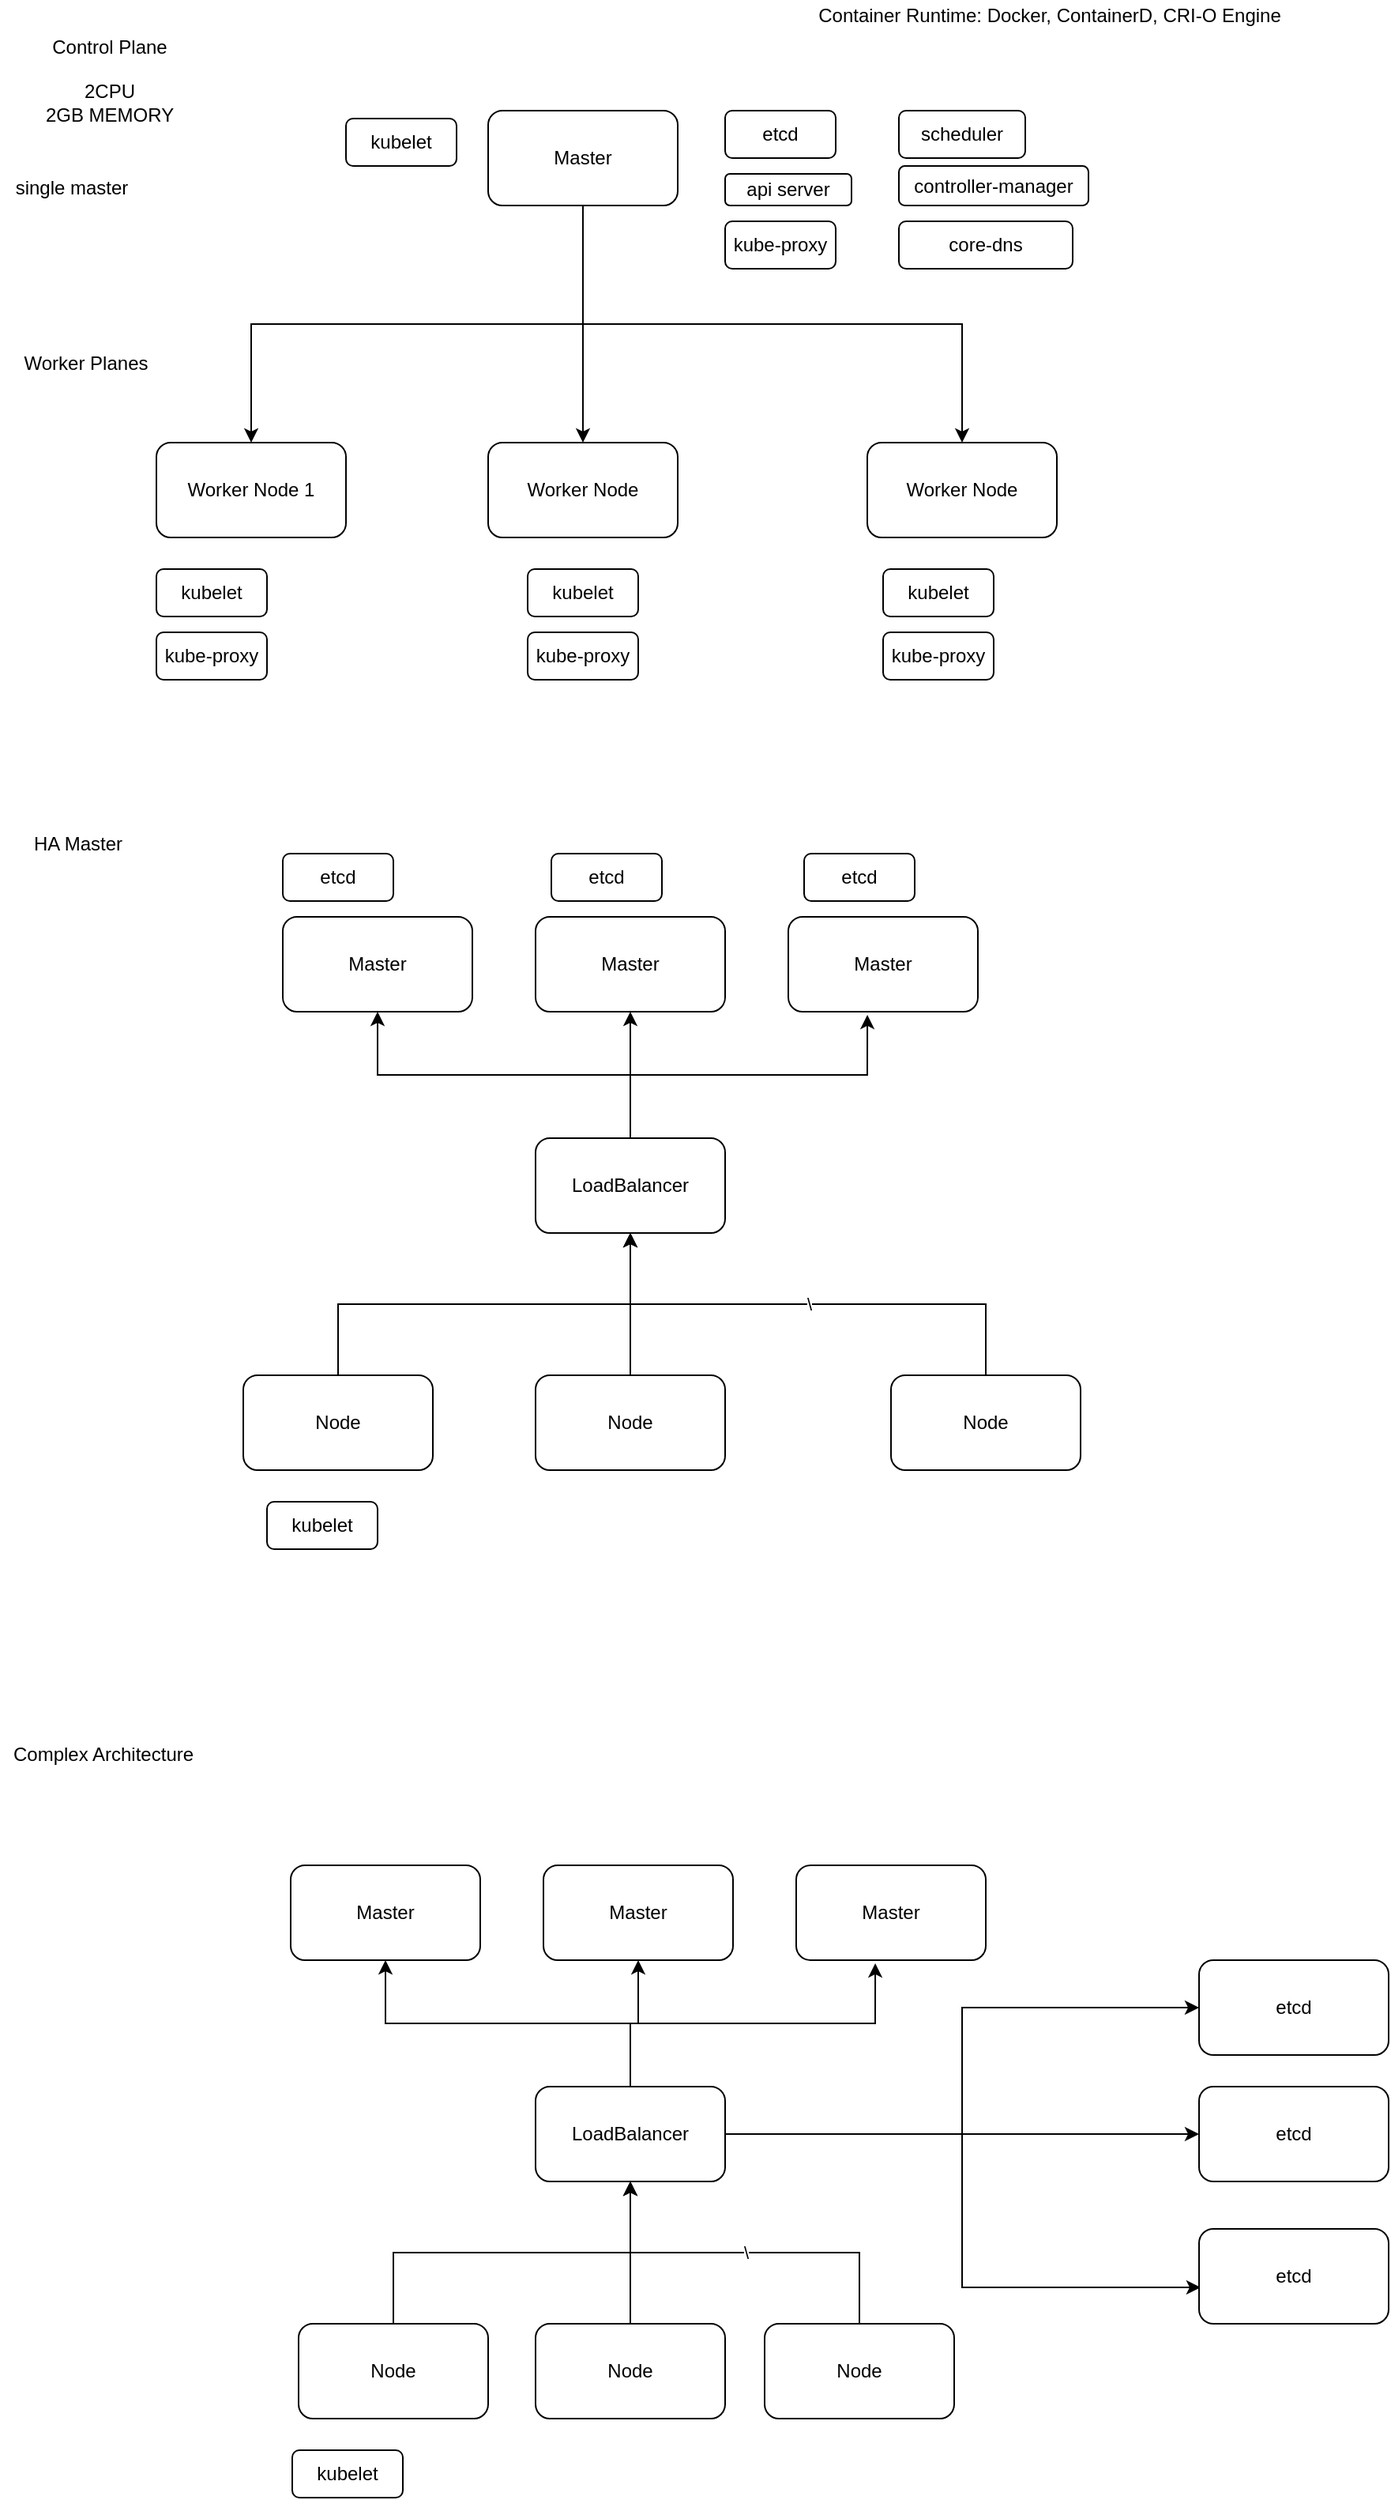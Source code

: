 <mxfile version="12.4.2" type="device" pages="15"><diagram id="EX_9XeIXj24o9DqhfhUv" name="cluster-architecture"><mxGraphModel dx="1903" dy="1321" grid="1" gridSize="10" guides="1" tooltips="1" connect="1" arrows="1" fold="1" page="1" pageScale="1" pageWidth="850" pageHeight="1100" math="0" shadow="0"><root><mxCell id="0"/><mxCell id="1" parent="0"/><mxCell id="Ub2cqz53tZidzoUzXHbq-30" style="edgeStyle=orthogonalEdgeStyle;rounded=0;orthogonalLoop=1;jettySize=auto;html=1;exitX=0.5;exitY=1;exitDx=0;exitDy=0;" parent="1" source="Ub2cqz53tZidzoUzXHbq-5" target="Ub2cqz53tZidzoUzXHbq-7" edge="1"><mxGeometry relative="1" as="geometry"/></mxCell><mxCell id="Ub2cqz53tZidzoUzXHbq-31" style="edgeStyle=orthogonalEdgeStyle;rounded=0;orthogonalLoop=1;jettySize=auto;html=1;exitX=0.5;exitY=1;exitDx=0;exitDy=0;" parent="1" source="Ub2cqz53tZidzoUzXHbq-5" target="Ub2cqz53tZidzoUzXHbq-9" edge="1"><mxGeometry relative="1" as="geometry"/></mxCell><mxCell id="Ub2cqz53tZidzoUzXHbq-32" style="edgeStyle=orthogonalEdgeStyle;rounded=0;orthogonalLoop=1;jettySize=auto;html=1;exitX=0.5;exitY=1;exitDx=0;exitDy=0;" parent="1" source="Ub2cqz53tZidzoUzXHbq-5" target="Ub2cqz53tZidzoUzXHbq-10" edge="1"><mxGeometry relative="1" as="geometry"/></mxCell><mxCell id="Ub2cqz53tZidzoUzXHbq-5" value="Master" style="rounded=1;whiteSpace=wrap;html=1;" parent="1" vertex="1"><mxGeometry x="320" y="90" width="120" height="60" as="geometry"/></mxCell><mxCell id="Ub2cqz53tZidzoUzXHbq-7" value="Worker Node 1" style="rounded=1;whiteSpace=wrap;html=1;" parent="1" vertex="1"><mxGeometry x="110" y="300" width="120" height="60" as="geometry"/></mxCell><mxCell id="Ub2cqz53tZidzoUzXHbq-8" value="Worker Planes" style="text;html=1;align=center;verticalAlign=middle;resizable=0;points=[];;autosize=1;" parent="1" vertex="1"><mxGeometry x="20" y="240" width="90" height="20" as="geometry"/></mxCell><mxCell id="Ub2cqz53tZidzoUzXHbq-9" value="Worker Node" style="rounded=1;whiteSpace=wrap;html=1;" parent="1" vertex="1"><mxGeometry x="320" y="300" width="120" height="60" as="geometry"/></mxCell><mxCell id="Ub2cqz53tZidzoUzXHbq-10" value="Worker Node" style="rounded=1;whiteSpace=wrap;html=1;" parent="1" vertex="1"><mxGeometry x="560" y="300" width="120" height="60" as="geometry"/></mxCell><mxCell id="Ub2cqz53tZidzoUzXHbq-11" value="2CPU&lt;br&gt;2GB MEMORY" style="text;html=1;align=center;verticalAlign=middle;resizable=0;points=[];;autosize=1;" parent="1" vertex="1"><mxGeometry x="30" y="70" width="100" height="30" as="geometry"/></mxCell><mxCell id="Ub2cqz53tZidzoUzXHbq-13" value="Control Plane" style="text;html=1;align=center;verticalAlign=middle;resizable=0;points=[];;autosize=1;" parent="1" vertex="1"><mxGeometry x="35" y="40" width="90" height="20" as="geometry"/></mxCell><mxCell id="Ub2cqz53tZidzoUzXHbq-14" value="Container Runtime: Docker, ContainerD, CRI-O Engine" style="text;html=1;align=center;verticalAlign=middle;resizable=0;points=[];;autosize=1;" parent="1" vertex="1"><mxGeometry x="520" y="20" width="310" height="20" as="geometry"/></mxCell><mxCell id="Ub2cqz53tZidzoUzXHbq-15" value="etcd" style="rounded=1;whiteSpace=wrap;html=1;" parent="1" vertex="1"><mxGeometry x="470" y="90" width="70" height="30" as="geometry"/></mxCell><mxCell id="Ub2cqz53tZidzoUzXHbq-16" value="api server" style="rounded=1;whiteSpace=wrap;html=1;" parent="1" vertex="1"><mxGeometry x="470" y="130" width="80" height="20" as="geometry"/></mxCell><mxCell id="Ub2cqz53tZidzoUzXHbq-17" value="scheduler" style="rounded=1;whiteSpace=wrap;html=1;" parent="1" vertex="1"><mxGeometry x="580" y="90" width="80" height="30" as="geometry"/></mxCell><mxCell id="Ub2cqz53tZidzoUzXHbq-19" value="kubelet" style="rounded=1;whiteSpace=wrap;html=1;" parent="1" vertex="1"><mxGeometry x="110" y="380" width="70" height="30" as="geometry"/></mxCell><mxCell id="Ub2cqz53tZidzoUzXHbq-20" value="kubelet" style="rounded=1;whiteSpace=wrap;html=1;" parent="1" vertex="1"><mxGeometry x="345" y="380" width="70" height="30" as="geometry"/></mxCell><mxCell id="Ub2cqz53tZidzoUzXHbq-21" value="kubelet" style="rounded=1;whiteSpace=wrap;html=1;" parent="1" vertex="1"><mxGeometry x="570" y="380" width="70" height="30" as="geometry"/></mxCell><mxCell id="Ub2cqz53tZidzoUzXHbq-22" value="kubelet" style="rounded=1;whiteSpace=wrap;html=1;" parent="1" vertex="1"><mxGeometry x="230" y="95" width="70" height="30" as="geometry"/></mxCell><mxCell id="Ub2cqz53tZidzoUzXHbq-23" value="controller-manager" style="rounded=1;whiteSpace=wrap;html=1;" parent="1" vertex="1"><mxGeometry x="580" y="125" width="120" height="25" as="geometry"/></mxCell><mxCell id="Ub2cqz53tZidzoUzXHbq-24" value="kube-proxy" style="rounded=1;whiteSpace=wrap;html=1;" parent="1" vertex="1"><mxGeometry x="110" y="420" width="70" height="30" as="geometry"/></mxCell><mxCell id="Ub2cqz53tZidzoUzXHbq-25" value="kube-proxy" style="rounded=1;whiteSpace=wrap;html=1;" parent="1" vertex="1"><mxGeometry x="345" y="420" width="70" height="30" as="geometry"/></mxCell><mxCell id="Ub2cqz53tZidzoUzXHbq-26" value="kube-proxy" style="rounded=1;whiteSpace=wrap;html=1;" parent="1" vertex="1"><mxGeometry x="570" y="420" width="70" height="30" as="geometry"/></mxCell><mxCell id="Ub2cqz53tZidzoUzXHbq-27" value="kube-proxy" style="rounded=1;whiteSpace=wrap;html=1;" parent="1" vertex="1"><mxGeometry x="470" y="160" width="70" height="30" as="geometry"/></mxCell><mxCell id="Ub2cqz53tZidzoUzXHbq-29" value="core-dns" style="rounded=1;whiteSpace=wrap;html=1;" parent="1" vertex="1"><mxGeometry x="580" y="160" width="110" height="30" as="geometry"/></mxCell><mxCell id="Ub2cqz53tZidzoUzXHbq-37" value="single master" style="text;html=1;align=center;verticalAlign=middle;resizable=0;points=[];;autosize=1;" parent="1" vertex="1"><mxGeometry x="11" y="129" width="90" height="20" as="geometry"/></mxCell><mxCell id="Ub2cqz53tZidzoUzXHbq-38" value="HA Master" style="text;html=1;align=center;verticalAlign=middle;resizable=0;points=[];;autosize=1;" parent="1" vertex="1"><mxGeometry x="25" y="544" width="70" height="20" as="geometry"/></mxCell><mxCell id="Ub2cqz53tZidzoUzXHbq-39" value="Master" style="rounded=1;whiteSpace=wrap;html=1;" parent="1" vertex="1"><mxGeometry x="190" y="600" width="120" height="60" as="geometry"/></mxCell><mxCell id="Ub2cqz53tZidzoUzXHbq-40" value="Master" style="rounded=1;whiteSpace=wrap;html=1;" parent="1" vertex="1"><mxGeometry x="350" y="600" width="120" height="60" as="geometry"/></mxCell><mxCell id="Ub2cqz53tZidzoUzXHbq-41" value="Master" style="rounded=1;whiteSpace=wrap;html=1;" parent="1" vertex="1"><mxGeometry x="510" y="600" width="120" height="60" as="geometry"/></mxCell><mxCell id="Ub2cqz53tZidzoUzXHbq-49" style="edgeStyle=orthogonalEdgeStyle;rounded=0;orthogonalLoop=1;jettySize=auto;html=1;exitX=0.5;exitY=0;exitDx=0;exitDy=0;" parent="1" source="Ub2cqz53tZidzoUzXHbq-42" target="Ub2cqz53tZidzoUzXHbq-48" edge="1"><mxGeometry relative="1" as="geometry"/></mxCell><mxCell id="Ub2cqz53tZidzoUzXHbq-42" value="Node" style="rounded=1;whiteSpace=wrap;html=1;" parent="1" vertex="1"><mxGeometry x="165" y="890" width="120" height="60" as="geometry"/></mxCell><mxCell id="Ub2cqz53tZidzoUzXHbq-52" style="edgeStyle=orthogonalEdgeStyle;rounded=0;orthogonalLoop=1;jettySize=auto;html=1;exitX=0.5;exitY=0;exitDx=0;exitDy=0;entryX=0.5;entryY=1;entryDx=0;entryDy=0;" parent="1" source="Ub2cqz53tZidzoUzXHbq-43" target="Ub2cqz53tZidzoUzXHbq-48" edge="1"><mxGeometry relative="1" as="geometry"/></mxCell><mxCell id="Ub2cqz53tZidzoUzXHbq-43" value="Node" style="rounded=1;whiteSpace=wrap;html=1;" parent="1" vertex="1"><mxGeometry x="350" y="890" width="120" height="60" as="geometry"/></mxCell><mxCell id="Ub2cqz53tZidzoUzXHbq-51" value="\" style="edgeStyle=orthogonalEdgeStyle;rounded=0;orthogonalLoop=1;jettySize=auto;html=1;exitX=0.5;exitY=0;exitDx=0;exitDy=0;" parent="1" source="Ub2cqz53tZidzoUzXHbq-44" target="Ub2cqz53tZidzoUzXHbq-48" edge="1"><mxGeometry relative="1" as="geometry"/></mxCell><mxCell id="Ub2cqz53tZidzoUzXHbq-44" value="Node" style="rounded=1;whiteSpace=wrap;html=1;" parent="1" vertex="1"><mxGeometry x="575" y="890" width="120" height="60" as="geometry"/></mxCell><mxCell id="Ub2cqz53tZidzoUzXHbq-45" value="etcd" style="rounded=1;whiteSpace=wrap;html=1;" parent="1" vertex="1"><mxGeometry x="190" y="560" width="70" height="30" as="geometry"/></mxCell><mxCell id="Ub2cqz53tZidzoUzXHbq-46" value="etcd" style="rounded=1;whiteSpace=wrap;html=1;" parent="1" vertex="1"><mxGeometry x="360" y="560" width="70" height="30" as="geometry"/></mxCell><mxCell id="Ub2cqz53tZidzoUzXHbq-47" value="etcd" style="rounded=1;whiteSpace=wrap;html=1;" parent="1" vertex="1"><mxGeometry x="520" y="560" width="70" height="30" as="geometry"/></mxCell><mxCell id="Ub2cqz53tZidzoUzXHbq-54" style="edgeStyle=orthogonalEdgeStyle;rounded=0;orthogonalLoop=1;jettySize=auto;html=1;exitX=0.5;exitY=0;exitDx=0;exitDy=0;" parent="1" source="Ub2cqz53tZidzoUzXHbq-48" target="Ub2cqz53tZidzoUzXHbq-39" edge="1"><mxGeometry relative="1" as="geometry"/></mxCell><mxCell id="Ub2cqz53tZidzoUzXHbq-55" style="edgeStyle=orthogonalEdgeStyle;rounded=0;orthogonalLoop=1;jettySize=auto;html=1;exitX=0.5;exitY=0;exitDx=0;exitDy=0;entryX=0.5;entryY=1;entryDx=0;entryDy=0;" parent="1" source="Ub2cqz53tZidzoUzXHbq-48" target="Ub2cqz53tZidzoUzXHbq-40" edge="1"><mxGeometry relative="1" as="geometry"/></mxCell><mxCell id="Ub2cqz53tZidzoUzXHbq-56" style="edgeStyle=orthogonalEdgeStyle;rounded=0;orthogonalLoop=1;jettySize=auto;html=1;exitX=0.5;exitY=0;exitDx=0;exitDy=0;entryX=0.417;entryY=1.033;entryDx=0;entryDy=0;entryPerimeter=0;" parent="1" source="Ub2cqz53tZidzoUzXHbq-48" target="Ub2cqz53tZidzoUzXHbq-41" edge="1"><mxGeometry relative="1" as="geometry"/></mxCell><mxCell id="Ub2cqz53tZidzoUzXHbq-48" value="LoadBalancer" style="rounded=1;whiteSpace=wrap;html=1;" parent="1" vertex="1"><mxGeometry x="350" y="740" width="120" height="60" as="geometry"/></mxCell><mxCell id="Ub2cqz53tZidzoUzXHbq-58" value="Complex Architecture" style="text;html=1;align=center;verticalAlign=middle;resizable=0;points=[];;autosize=1;" parent="1" vertex="1"><mxGeometry x="11" y="1120" width="130" height="20" as="geometry"/></mxCell><mxCell id="Ub2cqz53tZidzoUzXHbq-60" value="kubelet" style="rounded=1;whiteSpace=wrap;html=1;" parent="1" vertex="1"><mxGeometry x="180" y="970" width="70" height="30" as="geometry"/></mxCell><mxCell id="Ub2cqz53tZidzoUzXHbq-63" value="&lt;span style=&quot;color: rgba(0 , 0 , 0 , 0) ; font-family: monospace ; font-size: 0px&quot;&gt;%3CmxGraphModel%3E%3Croot%3E%3CmxCell%20id%3D%220%22%2F%3E%3CmxCell%20id%3D%221%22%20parent%3D%220%22%2F%3E%3CmxCell%20id%3D%222%22%20value%3D%22Master%22%20style%3D%22rounded%3D1%3BwhiteSpace%3Dwrap%3Bhtml%3D1%3B%22%20vertex%3D%221%22%20parent%3D%221%22%3E%3CmxGeometry%20x%3D%22190%22%20y%3D%22600%22%20width%3D%22120%22%20height%3D%2260%22%20as%3D%22geometry%22%2F%3E%3C%2FmxCell%3E%3CmxCell%20id%3D%223%22%20value%3D%22Master%22%20style%3D%22rounded%3D1%3BwhiteSpace%3Dwrap%3Bhtml%3D1%3B%22%20vertex%3D%221%22%20parent%3D%221%22%3E%3CmxGeometry%20x%3D%22350%22%20y%3D%22600%22%20width%3D%22120%22%20height%3D%2260%22%20as%3D%22geometry%22%2F%3E%3C%2FmxCell%3E%3CmxCell%20id%3D%224%22%20value%3D%22Master%22%20style%3D%22rounded%3D1%3BwhiteSpace%3Dwrap%3Bhtml%3D1%3B%22%20vertex%3D%221%22%20parent%3D%221%22%3E%3CmxGeometry%20x%3D%22510%22%20y%3D%22600%22%20width%3D%22120%22%20height%3D%2260%22%20as%3D%22geometry%22%2F%3E%3C%2FmxCell%3E%3CmxCell%20id%3D%225%22%20style%3D%22edgeStyle%3DorthogonalEdgeStyle%3Brounded%3D0%3BorthogonalLoop%3D1%3BjettySize%3Dauto%3Bhtml%3D1%3BexitX%3D0.5%3BexitY%3D0%3BexitDx%3D0%3BexitDy%3D0%3B%22%20edge%3D%221%22%20source%3D%226%22%20target%3D%2217%22%20parent%3D%221%22%3E%3CmxGeometry%20relative%3D%221%22%20as%3D%22geometry%22%2F%3E%3C%2FmxCell%3E%3CmxCell%20id%3D%226%22%20value%3D%22Node%22%20style%3D%22rounded%3D1%3BwhiteSpace%3Dwrap%3Bhtml%3D1%3B%22%20vertex%3D%221%22%20parent%3D%221%22%3E%3CmxGeometry%20x%3D%22165%22%20y%3D%22890%22%20width%3D%22120%22%20height%3D%2260%22%20as%3D%22geometry%22%2F%3E%3C%2FmxCell%3E%3CmxCell%20id%3D%227%22%20style%3D%22edgeStyle%3DorthogonalEdgeStyle%3Brounded%3D0%3BorthogonalLoop%3D1%3BjettySize%3Dauto%3Bhtml%3D1%3BexitX%3D0.5%3BexitY%3D0%3BexitDx%3D0%3BexitDy%3D0%3BentryX%3D0.5%3BentryY%3D1%3BentryDx%3D0%3BentryDy%3D0%3B%22%20edge%3D%221%22%20source%3D%228%22%20target%3D%2217%22%20parent%3D%221%22%3E%3CmxGeometry%20relative%3D%221%22%20as%3D%22geometry%22%2F%3E%3C%2FmxCell%3E%3CmxCell%20id%3D%228%22%20value%3D%22Node%22%20style%3D%22rounded%3D1%3BwhiteSpace%3Dwrap%3Bhtml%3D1%3B%22%20vertex%3D%221%22%20parent%3D%221%22%3E%3CmxGeometry%20x%3D%22350%22%20y%3D%22890%22%20width%3D%22120%22%20height%3D%2260%22%20as%3D%22geometry%22%2F%3E%3C%2FmxCell%3E%3CmxCell%20id%3D%229%22%20value%3D%22%5C%22%20style%3D%22edgeStyle%3DorthogonalEdgeStyle%3Brounded%3D0%3BorthogonalLoop%3D1%3BjettySize%3Dauto%3Bhtml%3D1%3BexitX%3D0.5%3BexitY%3D0%3BexitDx%3D0%3BexitDy%3D0%3B%22%20edge%3D%221%22%20source%3D%2210%22%20target%3D%2217%22%20parent%3D%221%22%3E%3CmxGeometry%20relative%3D%221%22%20as%3D%22geometry%22%2F%3E%3C%2FmxCell%3E%3CmxCell%20id%3D%2210%22%20value%3D%22Node%22%20style%3D%22rounded%3D1%3BwhiteSpace%3Dwrap%3Bhtml%3D1%3B%22%20vertex%3D%221%22%20parent%3D%221%22%3E%3CmxGeometry%20x%3D%22575%22%20y%3D%22890%22%20width%3D%22120%22%20height%3D%2260%22%20as%3D%22geometry%22%2F%3E%3C%2FmxCell%3E%3CmxCell%20id%3D%2211%22%20value%3D%22etcd%22%20style%3D%22rounded%3D1%3BwhiteSpace%3Dwrap%3Bhtml%3D1%3B%22%20vertex%3D%221%22%20parent%3D%221%22%3E%3CmxGeometry%20x%3D%22190%22%20y%3D%22560%22%20width%3D%2270%22%20height%3D%2230%22%20as%3D%22geometry%22%2F%3E%3C%2FmxCell%3E%3CmxCell%20id%3D%2212%22%20value%3D%22etcd%22%20style%3D%22rounded%3D1%3BwhiteSpace%3Dwrap%3Bhtml%3D1%3B%22%20vertex%3D%221%22%20parent%3D%221%22%3E%3CmxGeometry%20x%3D%22360%22%20y%3D%22560%22%20width%3D%2270%22%20height%3D%2230%22%20as%3D%22geometry%22%2F%3E%3C%2FmxCell%3E%3CmxCell%20id%3D%2213%22%20value%3D%22etcd%22%20style%3D%22rounded%3D1%3BwhiteSpace%3Dwrap%3Bhtml%3D1%3B%22%20vertex%3D%221%22%20parent%3D%221%22%3E%3CmxGeometry%20x%3D%22520%22%20y%3D%22560%22%20width%3D%2270%22%20height%3D%2230%22%20as%3D%22geometry%22%2F%3E%3C%2FmxCell%3E%3CmxCell%20id%3D%2214%22%20style%3D%22edgeStyle%3DorthogonalEdgeStyle%3Brounded%3D0%3BorthogonalLoop%3D1%3BjettySize%3Dauto%3Bhtml%3D1%3BexitX%3D0.5%3BexitY%3D0%3BexitDx%3D0%3BexitDy%3D0%3B%22%20edge%3D%221%22%20source%3D%2217%22%20target%3D%222%22%20parent%3D%221%22%3E%3CmxGeometry%20relative%3D%221%22%20as%3D%22geometry%22%2F%3E%3C%2FmxCell%3E%3CmxCell%20id%3D%2215%22%20style%3D%22edgeStyle%3DorthogonalEdgeStyle%3Brounded%3D0%3BorthogonalLoop%3D1%3BjettySize%3Dauto%3Bhtml%3D1%3BexitX%3D0.5%3BexitY%3D0%3BexitDx%3D0%3BexitDy%3D0%3BentryX%3D0.5%3BentryY%3D1%3BentryDx%3D0%3BentryDy%3D0%3B%22%20edge%3D%221%22%20source%3D%2217%22%20target%3D%223%22%20parent%3D%221%22%3E%3CmxGeometry%20relative%3D%221%22%20as%3D%22geometry%22%2F%3E%3C%2FmxCell%3E%3CmxCell%20id%3D%2216%22%20style%3D%22edgeStyle%3DorthogonalEdgeStyle%3Brounded%3D0%3BorthogonalLoop%3D1%3BjettySize%3Dauto%3Bhtml%3D1%3BexitX%3D0.5%3BexitY%3D0%3BexitDx%3D0%3BexitDy%3D0%3BentryX%3D0.417%3BentryY%3D1.033%3BentryDx%3D0%3BentryDy%3D0%3BentryPerimeter%3D0%3B%22%20edge%3D%221%22%20source%3D%2217%22%20target%3D%224%22%20parent%3D%221%22%3E%3CmxGeometry%20relative%3D%221%22%20as%3D%22geometry%22%2F%3E%3C%2FmxCell%3E%3CmxCell%20id%3D%2217%22%20value%3D%22LoadBalancer%22%20style%3D%22rounded%3D1%3BwhiteSpace%3Dwrap%3Bhtml%3D1%3B%22%20vertex%3D%221%22%20parent%3D%221%22%3E%3CmxGeometry%20x%3D%22350%22%20y%3D%22740%22%20width%3D%22120%22%20height%3D%2260%22%20as%3D%22geometry%22%2F%3E%3C%2FmxCell%3E%3CmxCell%20id%3D%2218%22%20value%3D%22kubelet%22%20style%3D%22rounded%3D1%3BwhiteSpace%3Dwrap%3Bhtml%3D1%3B%22%20vertex%3D%221%22%20parent%3D%221%22%3E%3CmxGeometry%20x%3D%22180%22%20y%3D%22970%22%20width%3D%2270%22%20height%3D%2230%22%20as%3D%22geometry%22%2F%3E%3C%2FmxCell%3E%3C%2Froot%3E%3C%2FmxGraphModel%3E&lt;/span&gt;" style="text;html=1;align=center;verticalAlign=middle;resizable=0;points=[];;autosize=1;" parent="1" vertex="1"><mxGeometry x="196" y="1148" width="20" height="20" as="geometry"/></mxCell><mxCell id="Ub2cqz53tZidzoUzXHbq-81" value="Master" style="rounded=1;whiteSpace=wrap;html=1;" parent="1" vertex="1"><mxGeometry x="195" y="1200" width="120" height="60" as="geometry"/></mxCell><mxCell id="Ub2cqz53tZidzoUzXHbq-82" value="Master" style="rounded=1;whiteSpace=wrap;html=1;" parent="1" vertex="1"><mxGeometry x="355" y="1200" width="120" height="60" as="geometry"/></mxCell><mxCell id="Ub2cqz53tZidzoUzXHbq-83" value="Master" style="rounded=1;whiteSpace=wrap;html=1;" parent="1" vertex="1"><mxGeometry x="515" y="1200" width="120" height="60" as="geometry"/></mxCell><mxCell id="Ub2cqz53tZidzoUzXHbq-84" style="edgeStyle=orthogonalEdgeStyle;rounded=0;orthogonalLoop=1;jettySize=auto;html=1;exitX=0.5;exitY=0;exitDx=0;exitDy=0;" parent="1" source="Ub2cqz53tZidzoUzXHbq-85" target="Ub2cqz53tZidzoUzXHbq-96" edge="1"><mxGeometry relative="1" as="geometry"/></mxCell><mxCell id="Ub2cqz53tZidzoUzXHbq-85" value="Node" style="rounded=1;whiteSpace=wrap;html=1;" parent="1" vertex="1"><mxGeometry x="200" y="1490" width="120" height="60" as="geometry"/></mxCell><mxCell id="Ub2cqz53tZidzoUzXHbq-86" style="edgeStyle=orthogonalEdgeStyle;rounded=0;orthogonalLoop=1;jettySize=auto;html=1;exitX=0.5;exitY=0;exitDx=0;exitDy=0;entryX=0.5;entryY=1;entryDx=0;entryDy=0;" parent="1" source="Ub2cqz53tZidzoUzXHbq-87" target="Ub2cqz53tZidzoUzXHbq-96" edge="1"><mxGeometry relative="1" as="geometry"/></mxCell><mxCell id="Ub2cqz53tZidzoUzXHbq-87" value="Node" style="rounded=1;whiteSpace=wrap;html=1;" parent="1" vertex="1"><mxGeometry x="350" y="1490" width="120" height="60" as="geometry"/></mxCell><mxCell id="Ub2cqz53tZidzoUzXHbq-88" value="\" style="edgeStyle=orthogonalEdgeStyle;rounded=0;orthogonalLoop=1;jettySize=auto;html=1;exitX=0.5;exitY=0;exitDx=0;exitDy=0;" parent="1" source="Ub2cqz53tZidzoUzXHbq-89" target="Ub2cqz53tZidzoUzXHbq-96" edge="1"><mxGeometry relative="1" as="geometry"/></mxCell><mxCell id="Ub2cqz53tZidzoUzXHbq-89" value="Node" style="rounded=1;whiteSpace=wrap;html=1;" parent="1" vertex="1"><mxGeometry x="495" y="1490" width="120" height="60" as="geometry"/></mxCell><mxCell id="Ub2cqz53tZidzoUzXHbq-93" style="edgeStyle=orthogonalEdgeStyle;rounded=0;orthogonalLoop=1;jettySize=auto;html=1;exitX=0.5;exitY=0;exitDx=0;exitDy=0;" parent="1" source="Ub2cqz53tZidzoUzXHbq-96" target="Ub2cqz53tZidzoUzXHbq-81" edge="1"><mxGeometry relative="1" as="geometry"/></mxCell><mxCell id="Ub2cqz53tZidzoUzXHbq-94" style="edgeStyle=orthogonalEdgeStyle;rounded=0;orthogonalLoop=1;jettySize=auto;html=1;exitX=0.5;exitY=0;exitDx=0;exitDy=0;entryX=0.5;entryY=1;entryDx=0;entryDy=0;" parent="1" source="Ub2cqz53tZidzoUzXHbq-96" target="Ub2cqz53tZidzoUzXHbq-82" edge="1"><mxGeometry relative="1" as="geometry"/></mxCell><mxCell id="Ub2cqz53tZidzoUzXHbq-95" style="edgeStyle=orthogonalEdgeStyle;rounded=0;orthogonalLoop=1;jettySize=auto;html=1;exitX=0.5;exitY=0;exitDx=0;exitDy=0;entryX=0.417;entryY=1.033;entryDx=0;entryDy=0;entryPerimeter=0;" parent="1" source="Ub2cqz53tZidzoUzXHbq-96" target="Ub2cqz53tZidzoUzXHbq-83" edge="1"><mxGeometry relative="1" as="geometry"/></mxCell><mxCell id="Ub2cqz53tZidzoUzXHbq-101" style="edgeStyle=orthogonalEdgeStyle;rounded=0;orthogonalLoop=1;jettySize=auto;html=1;exitX=1;exitY=0.5;exitDx=0;exitDy=0;entryX=0;entryY=0.5;entryDx=0;entryDy=0;" parent="1" source="Ub2cqz53tZidzoUzXHbq-96" target="Ub2cqz53tZidzoUzXHbq-99" edge="1"><mxGeometry relative="1" as="geometry"/></mxCell><mxCell id="Ub2cqz53tZidzoUzXHbq-103" style="edgeStyle=orthogonalEdgeStyle;rounded=0;orthogonalLoop=1;jettySize=auto;html=1;exitX=1;exitY=0.5;exitDx=0;exitDy=0;entryX=0;entryY=0.5;entryDx=0;entryDy=0;" parent="1" source="Ub2cqz53tZidzoUzXHbq-96" target="Ub2cqz53tZidzoUzXHbq-98" edge="1"><mxGeometry relative="1" as="geometry"/></mxCell><mxCell id="Ub2cqz53tZidzoUzXHbq-105" style="edgeStyle=orthogonalEdgeStyle;rounded=0;orthogonalLoop=1;jettySize=auto;html=1;exitX=1;exitY=0.5;exitDx=0;exitDy=0;entryX=0.008;entryY=0.617;entryDx=0;entryDy=0;entryPerimeter=0;" parent="1" source="Ub2cqz53tZidzoUzXHbq-96" target="Ub2cqz53tZidzoUzXHbq-100" edge="1"><mxGeometry relative="1" as="geometry"/></mxCell><mxCell id="Ub2cqz53tZidzoUzXHbq-96" value="LoadBalancer" style="rounded=1;whiteSpace=wrap;html=1;" parent="1" vertex="1"><mxGeometry x="350" y="1340" width="120" height="60" as="geometry"/></mxCell><mxCell id="Ub2cqz53tZidzoUzXHbq-97" value="kubelet" style="rounded=1;whiteSpace=wrap;html=1;" parent="1" vertex="1"><mxGeometry x="196" y="1570" width="70" height="30" as="geometry"/></mxCell><mxCell id="Ub2cqz53tZidzoUzXHbq-98" value="etcd" style="rounded=1;whiteSpace=wrap;html=1;" parent="1" vertex="1"><mxGeometry x="770" y="1260" width="120" height="60" as="geometry"/></mxCell><mxCell id="Ub2cqz53tZidzoUzXHbq-99" value="etcd" style="rounded=1;whiteSpace=wrap;html=1;" parent="1" vertex="1"><mxGeometry x="770" y="1340" width="120" height="60" as="geometry"/></mxCell><mxCell id="Ub2cqz53tZidzoUzXHbq-100" value="etcd" style="rounded=1;whiteSpace=wrap;html=1;" parent="1" vertex="1"><mxGeometry x="770" y="1430" width="120" height="60" as="geometry"/></mxCell></root></mxGraphModel></diagram><diagram id="qRoHkwQFICw8ZJYFJbTw" name="kubernetes-arch"><mxGraphModel dx="1652" dy="1011" grid="1" gridSize="10" guides="1" tooltips="1" connect="1" arrows="1" fold="1" page="1" pageScale="1" pageWidth="850" pageHeight="1100" math="0" shadow="0"><root><mxCell id="AAMpqpIcnUh8xtAka4tl-0"/><mxCell id="AAMpqpIcnUh8xtAka4tl-1" parent="AAMpqpIcnUh8xtAka4tl-0"/><mxCell id="oMkxy5XRzq8iTQJgDnx3-4" value="" style="rounded=1;whiteSpace=wrap;html=1;" parent="AAMpqpIcnUh8xtAka4tl-1" vertex="1"><mxGeometry x="80" y="690" width="780" height="560" as="geometry"/></mxCell><mxCell id="oMkxy5XRzq8iTQJgDnx3-5" value="VPC" style="text;html=1;align=center;verticalAlign=middle;resizable=0;points=[];;autosize=1;" parent="AAMpqpIcnUh8xtAka4tl-1" vertex="1"><mxGeometry x="106" y="669" width="40" height="20" as="geometry"/></mxCell><mxCell id="46g74Ukv5WJtwZP9Jukd-0" value="VMS" style="rounded=1;whiteSpace=wrap;html=1;" parent="AAMpqpIcnUh8xtAka4tl-1" vertex="1"><mxGeometry x="140" y="740" width="204" height="460" as="geometry"/></mxCell><mxCell id="46g74Ukv5WJtwZP9Jukd-1" value="VMS" style="rounded=1;whiteSpace=wrap;html=1;" parent="AAMpqpIcnUh8xtAka4tl-1" vertex="1"><mxGeometry x="370" y="740" width="210" height="460" as="geometry"/></mxCell><mxCell id="46g74Ukv5WJtwZP9Jukd-2" value="VMS" style="rounded=1;whiteSpace=wrap;html=1;" parent="AAMpqpIcnUh8xtAka4tl-1" vertex="1"><mxGeometry x="610" y="740" width="210" height="460" as="geometry"/></mxCell><mxCell id="oMkxy5XRzq8iTQJgDnx3-6" value="" style="rounded=1;whiteSpace=wrap;html=1;" parent="AAMpqpIcnUh8xtAka4tl-1" vertex="1"><mxGeometry x="140" y="854.5" width="670" height="231" as="geometry"/></mxCell><mxCell id="46g74Ukv5WJtwZP9Jukd-10" value="Pod" style="rounded=0;whiteSpace=wrap;html=1;" parent="AAMpqpIcnUh8xtAka4tl-1" vertex="1"><mxGeometry x="170" y="880" width="130" height="110" as="geometry"/></mxCell><mxCell id="46g74Ukv5WJtwZP9Jukd-13" value="Pod" style="rounded=0;whiteSpace=wrap;html=1;" parent="AAMpqpIcnUh8xtAka4tl-1" vertex="1"><mxGeometry x="390" y="870" width="130" height="110" as="geometry"/></mxCell><mxCell id="46g74Ukv5WJtwZP9Jukd-14" value="Pod" style="rounded=0;whiteSpace=wrap;html=1;" parent="AAMpqpIcnUh8xtAka4tl-1" vertex="1"><mxGeometry x="640" y="860" width="130" height="110" as="geometry"/></mxCell><mxCell id="46g74Ukv5WJtwZP9Jukd-15" value="container" style="rounded=1;whiteSpace=wrap;html=1;" parent="AAMpqpIcnUh8xtAka4tl-1" vertex="1"><mxGeometry x="175" y="890" width="75" height="30" as="geometry"/></mxCell><mxCell id="46g74Ukv5WJtwZP9Jukd-16" value="container" style="rounded=1;whiteSpace=wrap;html=1;" parent="AAMpqpIcnUh8xtAka4tl-1" vertex="1"><mxGeometry x="175" y="955" width="75" height="30" as="geometry"/></mxCell><mxCell id="aMyxg9UGPL12TdSEheVD-0" value="" style="rounded=1;whiteSpace=wrap;html=1;" parent="AAMpqpIcnUh8xtAka4tl-1" vertex="1"><mxGeometry x="124" y="1350" width="220" height="260" as="geometry"/></mxCell><mxCell id="aMyxg9UGPL12TdSEheVD-1" value="Pod" style="text;html=1;align=center;verticalAlign=middle;resizable=0;points=[];;autosize=1;" parent="AAMpqpIcnUh8xtAka4tl-1" vertex="1"><mxGeometry x="134" y="1320" width="40" height="20" as="geometry"/></mxCell><mxCell id="aMyxg9UGPL12TdSEheVD-2" value="conrtainer" style="rounded=1;whiteSpace=wrap;html=1;" parent="AAMpqpIcnUh8xtAka4tl-1" vertex="1"><mxGeometry x="154" y="1410" width="120" height="60" as="geometry"/></mxCell><mxCell id="aMyxg9UGPL12TdSEheVD-3" value="conrtainer" style="rounded=1;whiteSpace=wrap;html=1;" parent="AAMpqpIcnUh8xtAka4tl-1" vertex="1"><mxGeometry x="154" y="1490" width="120" height="60" as="geometry"/></mxCell><mxCell id="aMyxg9UGPL12TdSEheVD-14" style="edgeStyle=orthogonalEdgeStyle;rounded=0;orthogonalLoop=1;jettySize=auto;html=1;exitX=0.5;exitY=1;exitDx=0;exitDy=0;" parent="AAMpqpIcnUh8xtAka4tl-1" source="aMyxg9UGPL12TdSEheVD-13" edge="1"><mxGeometry relative="1" as="geometry"><mxPoint x="555" y="2010" as="targetPoint"/></mxGeometry></mxCell><mxCell id="aMyxg9UGPL12TdSEheVD-17" style="edgeStyle=orthogonalEdgeStyle;rounded=0;orthogonalLoop=1;jettySize=auto;html=1;exitX=0.5;exitY=1;exitDx=0;exitDy=0;entryX=0.5;entryY=0;entryDx=0;entryDy=0;" parent="AAMpqpIcnUh8xtAka4tl-1" source="aMyxg9UGPL12TdSEheVD-13" target="aMyxg9UGPL12TdSEheVD-15" edge="1"><mxGeometry relative="1" as="geometry"/></mxCell><mxCell id="aMyxg9UGPL12TdSEheVD-23" style="edgeStyle=orthogonalEdgeStyle;rounded=0;orthogonalLoop=1;jettySize=auto;html=1;exitX=0.5;exitY=1;exitDx=0;exitDy=0;" parent="AAMpqpIcnUh8xtAka4tl-1" source="aMyxg9UGPL12TdSEheVD-13" target="aMyxg9UGPL12TdSEheVD-20" edge="1"><mxGeometry relative="1" as="geometry"/></mxCell><mxCell id="aMyxg9UGPL12TdSEheVD-13" value="Deployment&lt;br&gt;app=java-app:v3&lt;br&gt;replicas=3" style="rounded=1;whiteSpace=wrap;html=1;" parent="AAMpqpIcnUh8xtAka4tl-1" vertex="1"><mxGeometry x="447.5" y="1700" width="650" height="60" as="geometry"/></mxCell><mxCell id="aMyxg9UGPL12TdSEheVD-15" value="" style="rounded=1;whiteSpace=wrap;html=1;" parent="AAMpqpIcnUh8xtAka4tl-1" vertex="1"><mxGeometry x="687.5" y="2010" width="170" height="160" as="geometry"/></mxCell><mxCell id="aMyxg9UGPL12TdSEheVD-16" value="java-app:v3" style="rounded=1;whiteSpace=wrap;html=1;" parent="AAMpqpIcnUh8xtAka4tl-1" vertex="1"><mxGeometry x="712.5" y="2060" width="120" height="60" as="geometry"/></mxCell><mxCell id="aMyxg9UGPL12TdSEheVD-18" value="POD" style="text;html=1;align=center;verticalAlign=middle;resizable=0;points=[];;autosize=1;" parent="AAMpqpIcnUh8xtAka4tl-1" vertex="1"><mxGeometry x="695" y="1980" width="40" height="20" as="geometry"/></mxCell><mxCell id="aMyxg9UGPL12TdSEheVD-20" value="" style="rounded=1;whiteSpace=wrap;html=1;" parent="AAMpqpIcnUh8xtAka4tl-1" vertex="1"><mxGeometry x="915" y="2000" width="170" height="160" as="geometry"/></mxCell><mxCell id="aMyxg9UGPL12TdSEheVD-21" value="java-app:v3" style="rounded=1;whiteSpace=wrap;html=1;" parent="AAMpqpIcnUh8xtAka4tl-1" vertex="1"><mxGeometry x="940" y="2070" width="120" height="60" as="geometry"/></mxCell><mxCell id="aMyxg9UGPL12TdSEheVD-24" value="app=java-app" style="text;html=1;align=center;verticalAlign=middle;resizable=0;points=[];;autosize=1;" parent="AAMpqpIcnUh8xtAka4tl-1" vertex="1"><mxGeometry x="1020" y="1970" width="90" height="20" as="geometry"/></mxCell><mxCell id="aMyxg9UGPL12TdSEheVD-25" value="app=java-app" style="text;html=1;align=center;verticalAlign=middle;resizable=0;points=[];;autosize=1;" parent="AAMpqpIcnUh8xtAka4tl-1" vertex="1"><mxGeometry x="800" y="1980" width="90" height="20" as="geometry"/></mxCell><mxCell id="aMyxg9UGPL12TdSEheVD-26" value="app=java-app" style="text;html=1;align=center;verticalAlign=middle;resizable=0;points=[];;autosize=1;" parent="AAMpqpIcnUh8xtAka4tl-1" vertex="1"><mxGeometry x="560" y="1960" width="90" height="20" as="geometry"/></mxCell><mxCell id="aMyxg9UGPL12TdSEheVD-27" value="192.168.1.12" style="text;html=1;align=center;verticalAlign=middle;resizable=0;points=[];;autosize=1;" parent="AAMpqpIcnUh8xtAka4tl-1" vertex="1"><mxGeometry x="470" y="2200" width="90" height="20" as="geometry"/></mxCell><mxCell id="aMyxg9UGPL12TdSEheVD-28" value="192.168.1.13" style="text;html=1;align=center;verticalAlign=middle;resizable=0;points=[];;autosize=1;" parent="AAMpqpIcnUh8xtAka4tl-1" vertex="1"><mxGeometry x="690" y="2200" width="90" height="20" as="geometry"/></mxCell><mxCell id="aMyxg9UGPL12TdSEheVD-29" value="192.168.1.14" style="text;html=1;align=center;verticalAlign=middle;resizable=0;points=[];;autosize=1;" parent="AAMpqpIcnUh8xtAka4tl-1" vertex="1"><mxGeometry x="1020" y="2200" width="90" height="20" as="geometry"/></mxCell><mxCell id="aMyxg9UGPL12TdSEheVD-35" style="edgeStyle=orthogonalEdgeStyle;rounded=0;orthogonalLoop=1;jettySize=auto;html=1;exitX=0.5;exitY=1;exitDx=0;exitDy=0;entryX=0;entryY=0.5;entryDx=0;entryDy=0;" parent="AAMpqpIcnUh8xtAka4tl-1" source="aMyxg9UGPL12TdSEheVD-30" target="aMyxg9UGPL12TdSEheVD-31" edge="1"><mxGeometry relative="1" as="geometry"/></mxCell><mxCell id="aMyxg9UGPL12TdSEheVD-30" value="microservice" style="rounded=1;whiteSpace=wrap;html=1;" parent="AAMpqpIcnUh8xtAka4tl-1" vertex="1"><mxGeometry x="80" y="2290" width="120" height="60" as="geometry"/></mxCell><mxCell id="aMyxg9UGPL12TdSEheVD-37" style="edgeStyle=orthogonalEdgeStyle;rounded=0;orthogonalLoop=1;jettySize=auto;html=1;exitX=0.5;exitY=0;exitDx=0;exitDy=0;" parent="AAMpqpIcnUh8xtAka4tl-1" source="aMyxg9UGPL12TdSEheVD-31" edge="1"><mxGeometry relative="1" as="geometry"><mxPoint x="565" y="2160" as="targetPoint"/></mxGeometry></mxCell><mxCell id="aMyxg9UGPL12TdSEheVD-38" style="edgeStyle=orthogonalEdgeStyle;rounded=0;orthogonalLoop=1;jettySize=auto;html=1;exitX=0.5;exitY=0;exitDx=0;exitDy=0;entryX=0.5;entryY=1;entryDx=0;entryDy=0;" parent="AAMpqpIcnUh8xtAka4tl-1" source="aMyxg9UGPL12TdSEheVD-31" target="aMyxg9UGPL12TdSEheVD-15" edge="1"><mxGeometry relative="1" as="geometry"/></mxCell><mxCell id="aMyxg9UGPL12TdSEheVD-31" value="app=java-app&lt;br&gt;Service&lt;br&gt;&lt;br&gt;8080:80" style="rounded=1;whiteSpace=wrap;html=1;" parent="AAMpqpIcnUh8xtAka4tl-1" vertex="1"><mxGeometry x="475" y="2370" width="595" height="60" as="geometry"/></mxCell><mxCell id="aMyxg9UGPL12TdSEheVD-32" value="8080" style="text;html=1;align=center;verticalAlign=middle;resizable=0;points=[];;autosize=1;" parent="AAMpqpIcnUh8xtAka4tl-1" vertex="1"><mxGeometry x="724" y="2230" width="40" height="20" as="geometry"/></mxCell><mxCell id="aMyxg9UGPL12TdSEheVD-33" value="8080" style="text;html=1;align=center;verticalAlign=middle;resizable=0;points=[];;autosize=1;" parent="AAMpqpIcnUh8xtAka4tl-1" vertex="1"><mxGeometry x="510" y="2230" width="40" height="20" as="geometry"/></mxCell><mxCell id="aMyxg9UGPL12TdSEheVD-34" value="8080" style="text;html=1;align=center;verticalAlign=middle;resizable=0;points=[];;autosize=1;" parent="AAMpqpIcnUh8xtAka4tl-1" vertex="1"><mxGeometry x="1020" y="2230" width="40" height="20" as="geometry"/></mxCell><mxCell id="aMyxg9UGPL12TdSEheVD-36" value="80" style="text;html=1;align=center;verticalAlign=middle;resizable=0;points=[];;autosize=1;" parent="AAMpqpIcnUh8xtAka4tl-1" vertex="1"><mxGeometry x="337" y="2381" width="30" height="20" as="geometry"/></mxCell><mxCell id="aMyxg9UGPL12TdSEheVD-40" value="192.168.1.20&lt;br&gt;" style="text;html=1;align=center;verticalAlign=middle;resizable=0;points=[];;autosize=1;" parent="AAMpqpIcnUh8xtAka4tl-1" vertex="1"><mxGeometry x="550" y="2440" width="90" height="20" as="geometry"/></mxCell><mxCell id="aMyxg9UGPL12TdSEheVD-67" value="" style="rounded=1;whiteSpace=wrap;html=1;" parent="AAMpqpIcnUh8xtAka4tl-1" vertex="1"><mxGeometry x="1150" y="2000" width="170" height="160" as="geometry"/></mxCell><mxCell id="aMyxg9UGPL12TdSEheVD-68" value="java-app:v3" style="rounded=1;whiteSpace=wrap;html=1;" parent="AAMpqpIcnUh8xtAka4tl-1" vertex="1"><mxGeometry x="1175" y="2070" width="120" height="60" as="geometry"/></mxCell><mxCell id="aMyxg9UGPL12TdSEheVD-75" value="terminationGracePeriod" style="text;html=1;align=center;verticalAlign=middle;resizable=0;points=[];;autosize=1;" parent="AAMpqpIcnUh8xtAka4tl-1" vertex="1"><mxGeometry x="1180" y="1726" width="140" height="20" as="geometry"/></mxCell><mxCell id="zN4OVSUuT_iF4zIXafkD-0" value="Pod" style="rounded=0;whiteSpace=wrap;html=1;" parent="AAMpqpIcnUh8xtAka4tl-1" vertex="1"><mxGeometry x="390" y="980" width="130" height="110" as="geometry"/></mxCell><mxCell id="zN4OVSUuT_iF4zIXafkD-2" value="Pod" style="rounded=0;whiteSpace=wrap;html=1;" parent="AAMpqpIcnUh8xtAka4tl-1" vertex="1"><mxGeometry x="154" y="975.5" width="130" height="110" as="geometry"/></mxCell><mxCell id="zN4OVSUuT_iF4zIXafkD-3" value="Pod" style="rounded=0;whiteSpace=wrap;html=1;" parent="AAMpqpIcnUh8xtAka4tl-1" vertex="1"><mxGeometry x="650" y="970" width="130" height="110" as="geometry"/></mxCell></root></mxGraphModel></diagram><diagram id="5ZmtKyBgW5Tu4lhN0BRk" name="pod"><mxGraphModel dx="1652" dy="1011" grid="1" gridSize="10" guides="1" tooltips="1" connect="1" arrows="1" fold="1" page="1" pageScale="1" pageWidth="850" pageHeight="1100" math="0" shadow="0"><root><mxCell id="6avmEKU8UUYxVDWbD9SF-0"/><mxCell id="6avmEKU8UUYxVDWbD9SF-1" parent="6avmEKU8UUYxVDWbD9SF-0"/><mxCell id="6avmEKU8UUYxVDWbD9SF-2" value="" style="rounded=1;whiteSpace=wrap;html=1;" parent="6avmEKU8UUYxVDWbD9SF-1" vertex="1"><mxGeometry x="260" y="200" width="310" height="400" as="geometry"/></mxCell><mxCell id="6avmEKU8UUYxVDWbD9SF-3" value="nginx" style="rounded=1;whiteSpace=wrap;html=1;" parent="6avmEKU8UUYxVDWbD9SF-1" vertex="1"><mxGeometry x="355" y="270" width="120" height="60" as="geometry"/></mxCell></root></mxGraphModel></diagram><diagram id="E3q8QWtBUcLEGd6l_F2F" name="Page-4"><mxGraphModel dx="1652" dy="1011" grid="1" gridSize="10" guides="1" tooltips="1" connect="1" arrows="1" fold="1" page="1" pageScale="1" pageWidth="850" pageHeight="1100" math="0" shadow="0"><root><mxCell id="_bCzAOJSTnMubGpCe1A5-0"/><mxCell id="_bCzAOJSTnMubGpCe1A5-1" parent="_bCzAOJSTnMubGpCe1A5-0"/><mxCell id="_bCzAOJSTnMubGpCe1A5-36" style="edgeStyle=orthogonalEdgeStyle;rounded=0;orthogonalLoop=1;jettySize=auto;html=1;exitX=0.5;exitY=1;exitDx=0;exitDy=0;" parent="_bCzAOJSTnMubGpCe1A5-1" source="_bCzAOJSTnMubGpCe1A5-2" target="_bCzAOJSTnMubGpCe1A5-35" edge="1"><mxGeometry relative="1" as="geometry"/></mxCell><mxCell id="_bCzAOJSTnMubGpCe1A5-40" style="edgeStyle=orthogonalEdgeStyle;rounded=0;orthogonalLoop=1;jettySize=auto;html=1;exitX=0.5;exitY=1;exitDx=0;exitDy=0;" parent="_bCzAOJSTnMubGpCe1A5-1" source="_bCzAOJSTnMubGpCe1A5-2" target="_bCzAOJSTnMubGpCe1A5-39" edge="1"><mxGeometry relative="1" as="geometry"/></mxCell><mxCell id="_bCzAOJSTnMubGpCe1A5-2" value="Deployment" style="rounded=1;whiteSpace=wrap;html=1;" parent="_bCzAOJSTnMubGpCe1A5-1" vertex="1"><mxGeometry x="250" y="70" width="350" height="60" as="geometry"/></mxCell><mxCell id="_bCzAOJSTnMubGpCe1A5-9" value="kubectl get pods -l run=nginx" style="text;html=1;align=center;verticalAlign=middle;resizable=0;points=[];;autosize=1;" parent="_bCzAOJSTnMubGpCe1A5-1" vertex="1"><mxGeometry x="640" y="70" width="170" height="20" as="geometry"/></mxCell><mxCell id="_bCzAOJSTnMubGpCe1A5-23" value="Pod v2" style="rounded=1;whiteSpace=wrap;html=1;" parent="_bCzAOJSTnMubGpCe1A5-1" vertex="1"><mxGeometry x="680" y="430" width="120" height="60" as="geometry"/></mxCell><mxCell id="_bCzAOJSTnMubGpCe1A5-47" style="edgeStyle=orthogonalEdgeStyle;rounded=0;orthogonalLoop=1;jettySize=auto;html=1;exitX=0.5;exitY=0;exitDx=0;exitDy=0;" parent="_bCzAOJSTnMubGpCe1A5-1" source="_bCzAOJSTnMubGpCe1A5-24" target="_bCzAOJSTnMubGpCe1A5-45" edge="1"><mxGeometry relative="1" as="geometry"/></mxCell><mxCell id="_bCzAOJSTnMubGpCe1A5-24" value="Service&amp;nbsp;" style="rounded=1;whiteSpace=wrap;html=1;" parent="_bCzAOJSTnMubGpCe1A5-1" vertex="1"><mxGeometry x="410" y="770" width="120" height="60" as="geometry"/></mxCell><mxCell id="_bCzAOJSTnMubGpCe1A5-28" value="Pod v1" style="rounded=1;whiteSpace=wrap;html=1;" parent="_bCzAOJSTnMubGpCe1A5-1" vertex="1"><mxGeometry x="170" y="430" width="120" height="60" as="geometry"/></mxCell><mxCell id="_bCzAOJSTnMubGpCe1A5-30" value="run=nginx" style="text;html=1;align=center;verticalAlign=middle;resizable=0;points=[];;autosize=1;" parent="_bCzAOJSTnMubGpCe1A5-1" vertex="1"><mxGeometry x="810" y="410" width="70" height="20" as="geometry"/></mxCell><mxCell id="_bCzAOJSTnMubGpCe1A5-31" value="run=nginx" style="text;html=1;align=center;verticalAlign=middle;resizable=0;points=[];;autosize=1;" parent="_bCzAOJSTnMubGpCe1A5-1" vertex="1"><mxGeometry x="300" y="410" width="70" height="20" as="geometry"/></mxCell><mxCell id="_bCzAOJSTnMubGpCe1A5-32" value="run=nginx" style="text;html=1;align=center;verticalAlign=middle;resizable=0;points=[];;autosize=1;" parent="_bCzAOJSTnMubGpCe1A5-1" vertex="1"><mxGeometry x="870" y="750" width="70" height="20" as="geometry"/></mxCell><mxCell id="_bCzAOJSTnMubGpCe1A5-38" style="edgeStyle=orthogonalEdgeStyle;rounded=0;orthogonalLoop=1;jettySize=auto;html=1;exitX=0.5;exitY=1;exitDx=0;exitDy=0;entryX=0.5;entryY=0;entryDx=0;entryDy=0;" parent="_bCzAOJSTnMubGpCe1A5-1" source="_bCzAOJSTnMubGpCe1A5-35" target="_bCzAOJSTnMubGpCe1A5-28" edge="1"><mxGeometry relative="1" as="geometry"/></mxCell><mxCell id="_bCzAOJSTnMubGpCe1A5-35" value="replicaset&lt;br&gt;nginx:latest" style="rounded=1;whiteSpace=wrap;html=1;" parent="_bCzAOJSTnMubGpCe1A5-1" vertex="1"><mxGeometry x="170" y="240" width="120" height="60" as="geometry"/></mxCell><mxCell id="_bCzAOJSTnMubGpCe1A5-41" style="edgeStyle=orthogonalEdgeStyle;rounded=0;orthogonalLoop=1;jettySize=auto;html=1;exitX=0.5;exitY=1;exitDx=0;exitDy=0;" parent="_bCzAOJSTnMubGpCe1A5-1" source="_bCzAOJSTnMubGpCe1A5-39" target="_bCzAOJSTnMubGpCe1A5-23" edge="1"><mxGeometry relative="1" as="geometry"/></mxCell><mxCell id="_bCzAOJSTnMubGpCe1A5-39" value="replicaset&lt;br&gt;nginx:v1" style="rounded=1;whiteSpace=wrap;html=1;" parent="_bCzAOJSTnMubGpCe1A5-1" vertex="1"><mxGeometry x="680" y="240" width="120" height="60" as="geometry"/></mxCell><mxCell id="_bCzAOJSTnMubGpCe1A5-43" value="replicas=1" style="text;html=1;align=center;verticalAlign=middle;resizable=0;points=[];;autosize=1;" parent="_bCzAOJSTnMubGpCe1A5-1" vertex="1"><mxGeometry x="660" y="100" width="70" height="20" as="geometry"/></mxCell><mxCell id="_bCzAOJSTnMubGpCe1A5-45" value="Pod v2" style="rounded=1;whiteSpace=wrap;html=1;" parent="_bCzAOJSTnMubGpCe1A5-1" vertex="1"><mxGeometry x="1080" y="420" width="120" height="60" as="geometry"/></mxCell><mxCell id="_bCzAOJSTnMubGpCe1A5-46" value="replicaset&lt;br&gt;nginx:v1" style="rounded=1;whiteSpace=wrap;html=1;" parent="_bCzAOJSTnMubGpCe1A5-1" vertex="1"><mxGeometry x="1050" y="230" width="120" height="60" as="geometry"/></mxCell></root></mxGraphModel></diagram><diagram id="qy6Sc2XNwui0jgpi6gQi" name="Page-5"><mxGraphModel dx="1652" dy="1011" grid="1" gridSize="10" guides="1" tooltips="1" connect="1" arrows="1" fold="1" page="1" pageScale="1" pageWidth="850" pageHeight="1100" math="0" shadow="0"><root><mxCell id="Hf6aNZu3dskj6oCs0jyx-0"/><mxCell id="Hf6aNZu3dskj6oCs0jyx-1" parent="Hf6aNZu3dskj6oCs0jyx-0"/><mxCell id="Hf6aNZu3dskj6oCs0jyx-2" value="" style="rounded=1;whiteSpace=wrap;html=1;" parent="Hf6aNZu3dskj6oCs0jyx-1" vertex="1"><mxGeometry x="100" y="140" width="340" height="270" as="geometry"/></mxCell><mxCell id="Hf6aNZu3dskj6oCs0jyx-4" value="CentOS 6" style="rounded=1;whiteSpace=wrap;html=1;" parent="Hf6aNZu3dskj6oCs0jyx-1" vertex="1"><mxGeometry x="110" y="340" width="310" height="60" as="geometry"/></mxCell><mxCell id="Hf6aNZu3dskj6oCs0jyx-5" value="Docker" style="rounded=1;whiteSpace=wrap;html=1;" parent="Hf6aNZu3dskj6oCs0jyx-1" vertex="1"><mxGeometry x="110" y="280" width="310" height="60" as="geometry"/></mxCell><mxCell id="Hf6aNZu3dskj6oCs0jyx-7" value="MYSQL" style="rounded=1;whiteSpace=wrap;html=1;" parent="Hf6aNZu3dskj6oCs0jyx-1" vertex="1"><mxGeometry x="120" y="200" width="120" height="60" as="geometry"/></mxCell><mxCell id="Hf6aNZu3dskj6oCs0jyx-9" value="" style="rounded=1;whiteSpace=wrap;html=1;" parent="Hf6aNZu3dskj6oCs0jyx-1" vertex="1"><mxGeometry x="70" y="750" width="350" height="190" as="geometry"/></mxCell><mxCell id="Hf6aNZu3dskj6oCs0jyx-10" value="CentOS 6" style="rounded=1;whiteSpace=wrap;html=1;" parent="Hf6aNZu3dskj6oCs0jyx-1" vertex="1"><mxGeometry x="90" y="860" width="310" height="60" as="geometry"/></mxCell><mxCell id="Hf6aNZu3dskj6oCs0jyx-11" value="yum install mysql 5.7" style="rounded=1;whiteSpace=wrap;html=1;" parent="Hf6aNZu3dskj6oCs0jyx-1" vertex="1"><mxGeometry x="90" y="790" width="310" height="60" as="geometry"/></mxCell><mxCell id="Hf6aNZu3dskj6oCs0jyx-12" value="" style="rounded=1;whiteSpace=wrap;html=1;" parent="Hf6aNZu3dskj6oCs0jyx-1" vertex="1"><mxGeometry x="560" y="760" width="360" height="180" as="geometry"/></mxCell><mxCell id="Hf6aNZu3dskj6oCs0jyx-13" value="Centos" style="rounded=1;whiteSpace=wrap;html=1;" parent="Hf6aNZu3dskj6oCs0jyx-1" vertex="1"><mxGeometry x="585" y="860" width="310" height="60" as="geometry"/></mxCell><mxCell id="Hf6aNZu3dskj6oCs0jyx-14" value="apt-get install mysql" style="rounded=1;whiteSpace=wrap;html=1;" parent="Hf6aNZu3dskj6oCs0jyx-1" vertex="1"><mxGeometry x="585" y="790" width="310" height="60" as="geometry"/></mxCell><mxCell id="Hf6aNZu3dskj6oCs0jyx-15" value="" style="rounded=1;whiteSpace=wrap;html=1;" parent="Hf6aNZu3dskj6oCs0jyx-1" vertex="1"><mxGeometry x="185" y="1070" width="385" height="220" as="geometry"/></mxCell><mxCell id="Hf6aNZu3dskj6oCs0jyx-16" value="Operating System" style="rounded=1;whiteSpace=wrap;html=1;" parent="Hf6aNZu3dskj6oCs0jyx-1" vertex="1"><mxGeometry x="260" y="1220" width="270" height="60" as="geometry"/></mxCell><mxCell id="Hf6aNZu3dskj6oCs0jyx-19" value="Kernal" style="text;html=1;align=center;verticalAlign=middle;resizable=0;points=[];;autosize=1;" parent="Hf6aNZu3dskj6oCs0jyx-1" vertex="1"><mxGeometry x="170" y="440" width="50" height="20" as="geometry"/></mxCell><mxCell id="Hf6aNZu3dskj6oCs0jyx-24" style="edgeStyle=orthogonalEdgeStyle;rounded=0;orthogonalLoop=1;jettySize=auto;html=1;exitX=1;exitY=0.5;exitDx=0;exitDy=0;" parent="Hf6aNZu3dskj6oCs0jyx-1" source="Hf6aNZu3dskj6oCs0jyx-22" target="Hf6aNZu3dskj6oCs0jyx-23" edge="1"><mxGeometry relative="1" as="geometry"/></mxCell><mxCell id="Hf6aNZu3dskj6oCs0jyx-22" value="Docker Image&lt;br&gt;&lt;br&gt;C++&lt;br&gt;mysql" style="rounded=1;whiteSpace=wrap;html=1;" parent="Hf6aNZu3dskj6oCs0jyx-1" vertex="1"><mxGeometry x="650" y="240" width="130" height="130" as="geometry"/></mxCell><mxCell id="Hf6aNZu3dskj6oCs0jyx-23" value="Contaienrs" style="rounded=1;whiteSpace=wrap;html=1;" parent="Hf6aNZu3dskj6oCs0jyx-1" vertex="1"><mxGeometry x="1010" y="140" width="120" height="60" as="geometry"/></mxCell><mxCell id="Hf6aNZu3dskj6oCs0jyx-25" value="Contaienrs" style="rounded=1;whiteSpace=wrap;html=1;" parent="Hf6aNZu3dskj6oCs0jyx-1" vertex="1"><mxGeometry x="1020" y="150" width="120" height="60" as="geometry"/></mxCell><mxCell id="Hf6aNZu3dskj6oCs0jyx-26" value="Contaienrs" style="rounded=1;whiteSpace=wrap;html=1;" parent="Hf6aNZu3dskj6oCs0jyx-1" vertex="1"><mxGeometry x="1030" y="160" width="120" height="60" as="geometry"/></mxCell><mxCell id="Hf6aNZu3dskj6oCs0jyx-27" value="Contaienrs" style="rounded=1;whiteSpace=wrap;html=1;" parent="Hf6aNZu3dskj6oCs0jyx-1" vertex="1"><mxGeometry x="1040" y="170" width="120" height="60" as="geometry"/></mxCell><mxCell id="Hf6aNZu3dskj6oCs0jyx-28" value="Contaienrs" style="rounded=1;whiteSpace=wrap;html=1;" parent="Hf6aNZu3dskj6oCs0jyx-1" vertex="1"><mxGeometry x="1050" y="180" width="120" height="60" as="geometry"/></mxCell><mxCell id="Hf6aNZu3dskj6oCs0jyx-29" value="start mysql processs" style="text;html=1;align=center;verticalAlign=middle;resizable=0;points=[];;autosize=1;" parent="Hf6aNZu3dskj6oCs0jyx-1" vertex="1"><mxGeometry x="1090" y="265" width="120" height="20" as="geometry"/></mxCell><mxCell id="Hf6aNZu3dskj6oCs0jyx-36" style="edgeStyle=orthogonalEdgeStyle;rounded=0;orthogonalLoop=1;jettySize=auto;html=1;exitX=1;exitY=0.5;exitDx=0;exitDy=0;entryX=0.5;entryY=1;entryDx=0;entryDy=0;" parent="Hf6aNZu3dskj6oCs0jyx-1" source="Hf6aNZu3dskj6oCs0jyx-30" target="Hf6aNZu3dskj6oCs0jyx-35" edge="1"><mxGeometry relative="1" as="geometry"/></mxCell><mxCell id="Hf6aNZu3dskj6oCs0jyx-30" value="Docker Image&lt;br&gt;&lt;br&gt;echo &quot;hello world&quot; &amp;gt;&amp;gt; greeting.txt" style="rounded=1;whiteSpace=wrap;html=1;" parent="Hf6aNZu3dskj6oCs0jyx-1" vertex="1"><mxGeometry x="1040" y="485" width="200" height="135" as="geometry"/></mxCell><mxCell id="Hf6aNZu3dskj6oCs0jyx-31" value="print hello world" style="text;html=1;align=center;verticalAlign=middle;resizable=0;points=[];;autosize=1;" parent="Hf6aNZu3dskj6oCs0jyx-1" vertex="1"><mxGeometry x="1035" y="432" width="100" height="20" as="geometry"/></mxCell><mxCell id="Hf6aNZu3dskj6oCs0jyx-32" value="tag: v1" style="text;html=1;align=center;verticalAlign=middle;resizable=0;points=[];;autosize=1;" parent="Hf6aNZu3dskj6oCs0jyx-1" vertex="1"><mxGeometry x="1250" y="580" width="50" height="20" as="geometry"/></mxCell><mxCell id="Hf6aNZu3dskj6oCs0jyx-35" value="container" style="rounded=1;whiteSpace=wrap;html=1;" parent="Hf6aNZu3dskj6oCs0jyx-1" vertex="1"><mxGeometry x="1380" y="360" width="120" height="60" as="geometry"/></mxCell><mxCell id="Hf6aNZu3dskj6oCs0jyx-38" value="cat greeting.txt" style="text;html=1;align=center;verticalAlign=middle;resizable=0;points=[];;autosize=1;" parent="Hf6aNZu3dskj6oCs0jyx-1" vertex="1"><mxGeometry x="1290" y="529" width="90" height="20" as="geometry"/></mxCell><mxCell id="Hf6aNZu3dskj6oCs0jyx-39" value="container" style="rounded=1;whiteSpace=wrap;html=1;" parent="Hf6aNZu3dskj6oCs0jyx-1" vertex="1"><mxGeometry x="1390" y="370" width="120" height="60" as="geometry"/></mxCell><mxCell id="Hf6aNZu3dskj6oCs0jyx-40" value="container" style="rounded=1;whiteSpace=wrap;html=1;" parent="Hf6aNZu3dskj6oCs0jyx-1" vertex="1"><mxGeometry x="1380" y="120" width="230" height="110" as="geometry"/></mxCell><mxCell id="Hf6aNZu3dskj6oCs0jyx-43" style="edgeStyle=orthogonalEdgeStyle;rounded=0;orthogonalLoop=1;jettySize=auto;html=1;exitX=1;exitY=0.5;exitDx=0;exitDy=0;" parent="Hf6aNZu3dskj6oCs0jyx-1" source="Hf6aNZu3dskj6oCs0jyx-41" edge="1"><mxGeometry relative="1" as="geometry"><mxPoint x="1490" y="670" as="targetPoint"/></mxGeometry></mxCell><mxCell id="Hf6aNZu3dskj6oCs0jyx-41" value="Docker Image&lt;br&gt;&lt;br&gt;echo &quot;hello ncinga&quot; &amp;gt;&amp;gt; greeting.txt" style="rounded=1;whiteSpace=wrap;html=1;" parent="Hf6aNZu3dskj6oCs0jyx-1" vertex="1"><mxGeometry x="1046" y="680" width="200" height="135" as="geometry"/></mxCell><mxCell id="Hf6aNZu3dskj6oCs0jyx-42" value="tag: v2" style="text;html=1;align=center;verticalAlign=middle;resizable=0;points=[];;autosize=1;" parent="Hf6aNZu3dskj6oCs0jyx-1" vertex="1"><mxGeometry x="1246" y="769" width="50" height="20" as="geometry"/></mxCell><mxCell id="Hf6aNZu3dskj6oCs0jyx-44" value="container" style="rounded=1;whiteSpace=wrap;html=1;" parent="Hf6aNZu3dskj6oCs0jyx-1" vertex="1"><mxGeometry x="1430" y="610" width="120" height="60" as="geometry"/></mxCell><mxCell id="Hf6aNZu3dskj6oCs0jyx-48" value="container" style="rounded=1;whiteSpace=wrap;html=1;" parent="Hf6aNZu3dskj6oCs0jyx-1" vertex="1"><mxGeometry x="1440" y="620" width="120" height="60" as="geometry"/></mxCell><mxCell id="Hf6aNZu3dskj6oCs0jyx-49" value="container" style="rounded=1;whiteSpace=wrap;html=1;" parent="Hf6aNZu3dskj6oCs0jyx-1" vertex="1"><mxGeometry x="1450" y="630" width="120" height="60" as="geometry"/></mxCell><mxCell id="Hf6aNZu3dskj6oCs0jyx-50" value="container" style="rounded=1;whiteSpace=wrap;html=1;" parent="Hf6aNZu3dskj6oCs0jyx-1" vertex="1"><mxGeometry x="1460" y="640" width="120" height="60" as="geometry"/></mxCell><mxCell id="Hf6aNZu3dskj6oCs0jyx-51" value="cat greeting.txt" style="text;html=1;align=center;verticalAlign=middle;resizable=0;points=[];;autosize=1;" parent="Hf6aNZu3dskj6oCs0jyx-1" vertex="1"><mxGeometry x="1296" y="720" width="90" height="20" as="geometry"/></mxCell><mxCell id="Hf6aNZu3dskj6oCs0jyx-52" value="Frontend React/ Angular" style="rounded=1;whiteSpace=wrap;html=1;" parent="Hf6aNZu3dskj6oCs0jyx-1" vertex="1"><mxGeometry x="980" y="1230" width="120" height="60" as="geometry"/></mxCell><mxCell id="Hf6aNZu3dskj6oCs0jyx-53" value="Java/ Ruby/ python" style="rounded=1;whiteSpace=wrap;html=1;" parent="Hf6aNZu3dskj6oCs0jyx-1" vertex="1"><mxGeometry x="775" y="1230" width="120" height="60" as="geometry"/></mxCell><mxCell id="Hf6aNZu3dskj6oCs0jyx-54" value="Postgres" style="rounded=1;whiteSpace=wrap;html=1;" parent="Hf6aNZu3dskj6oCs0jyx-1" vertex="1"><mxGeometry x="1201" y="1229" width="119" height="60" as="geometry"/></mxCell><mxCell id="Hf6aNZu3dskj6oCs0jyx-55" value="Container" style="text;html=1;align=center;verticalAlign=middle;resizable=0;points=[];;autosize=1;" parent="Hf6aNZu3dskj6oCs0jyx-1" vertex="1"><mxGeometry x="1380" y="1380" width="70" height="20" as="geometry"/></mxCell><mxCell id="Hf6aNZu3dskj6oCs0jyx-56" value="Container" style="text;html=1;align=center;verticalAlign=middle;resizable=0;points=[];;autosize=1;" parent="Hf6aNZu3dskj6oCs0jyx-1" vertex="1"><mxGeometry x="700" y="1250" width="70" height="20" as="geometry"/></mxCell><mxCell id="Hf6aNZu3dskj6oCs0jyx-57" value="Container" style="text;html=1;align=center;verticalAlign=middle;resizable=0;points=[];;autosize=1;" parent="Hf6aNZu3dskj6oCs0jyx-1" vertex="1"><mxGeometry x="1115" y="1250" width="70" height="20" as="geometry"/></mxCell><mxCell id="Hf6aNZu3dskj6oCs0jyx-62" style="edgeStyle=orthogonalEdgeStyle;rounded=0;orthogonalLoop=1;jettySize=auto;html=1;exitX=0.5;exitY=0;exitDx=0;exitDy=0;entryX=0.5;entryY=1;entryDx=0;entryDy=0;" parent="Hf6aNZu3dskj6oCs0jyx-1" source="Hf6aNZu3dskj6oCs0jyx-60" target="Hf6aNZu3dskj6oCs0jyx-61" edge="1"><mxGeometry relative="1" as="geometry"/></mxCell><mxCell id="Hf6aNZu3dskj6oCs0jyx-60" value="" style="rounded=1;whiteSpace=wrap;html=1;" parent="Hf6aNZu3dskj6oCs0jyx-1" vertex="1"><mxGeometry x="130" y="360" width="50" height="20" as="geometry"/></mxCell><mxCell id="Hf6aNZu3dskj6oCs0jyx-61" value="" style="rounded=1;whiteSpace=wrap;html=1;" parent="Hf6aNZu3dskj6oCs0jyx-1" vertex="1"><mxGeometry x="130" y="200" width="50" height="20" as="geometry"/></mxCell><mxCell id="Hf6aNZu3dskj6oCs0jyx-63" value="STATELESS" style="text;html=1;align=center;verticalAlign=middle;resizable=0;points=[];;autosize=1;" parent="Hf6aNZu3dskj6oCs0jyx-1" vertex="1"><mxGeometry x="1386" y="90" width="80" height="20" as="geometry"/></mxCell><mxCell id="Hf6aNZu3dskj6oCs0jyx-64" value="Volume Bind" style="rounded=1;whiteSpace=wrap;html=1;" parent="Hf6aNZu3dskj6oCs0jyx-1" vertex="1"><mxGeometry x="1320" y="150" width="120" height="60" as="geometry"/></mxCell><mxCell id="Hf6aNZu3dskj6oCs0jyx-66" value="5000" style="text;html=1;align=center;verticalAlign=middle;resizable=0;points=[];;autosize=1;" parent="Hf6aNZu3dskj6oCs0jyx-1" vertex="1"><mxGeometry x="1051" y="1296" width="40" height="20" as="geometry"/></mxCell><mxCell id="Hf6aNZu3dskj6oCs0jyx-67" value="3306" style="text;html=1;align=center;verticalAlign=middle;resizable=0;points=[];;autosize=1;" parent="Hf6aNZu3dskj6oCs0jyx-1" vertex="1"><mxGeometry x="1334" y="1437" width="40" height="20" as="geometry"/></mxCell><mxCell id="Hf6aNZu3dskj6oCs0jyx-68" value="443" style="text;html=1;align=center;verticalAlign=middle;resizable=0;points=[];;autosize=1;" parent="Hf6aNZu3dskj6oCs0jyx-1" vertex="1"><mxGeometry x="821" y="1298" width="40" height="20" as="geometry"/></mxCell><mxCell id="Hf6aNZu3dskj6oCs0jyx-69" value="localhost:5000" style="text;html=1;align=center;verticalAlign=middle;resizable=0;points=[];;autosize=1;" parent="Hf6aNZu3dskj6oCs0jyx-1" vertex="1"><mxGeometry x="777" y="1193" width="90" height="20" as="geometry"/></mxCell><mxCell id="Hf6aNZu3dskj6oCs0jyx-70" value="localhost:3306" style="text;html=1;align=center;verticalAlign=middle;resizable=0;points=[];;autosize=1;" parent="Hf6aNZu3dskj6oCs0jyx-1" vertex="1"><mxGeometry x="1049" y="1209" width="90" height="20" as="geometry"/></mxCell><mxCell id="Hf6aNZu3dskj6oCs0jyx-71" value="pg" style="text;html=1;align=center;verticalAlign=middle;resizable=0;points=[];;autosize=1;" parent="Hf6aNZu3dskj6oCs0jyx-1" vertex="1"><mxGeometry x="1449" y="1412" width="30" height="20" as="geometry"/></mxCell><mxCell id="Hf6aNZu3dskj6oCs0jyx-72" value="pg:3306" style="text;html=1;align=center;verticalAlign=middle;resizable=0;points=[];;autosize=1;" parent="Hf6aNZu3dskj6oCs0jyx-1" vertex="1"><mxGeometry x="1064" y="1173" width="60" height="20" as="geometry"/></mxCell><mxCell id="Hf6aNZu3dskj6oCs0jyx-73" value="backend" style="text;html=1;align=center;verticalAlign=middle;resizable=0;points=[];;autosize=1;" parent="Hf6aNZu3dskj6oCs0jyx-1" vertex="1"><mxGeometry x="957" y="1322" width="60" height="20" as="geometry"/></mxCell><mxCell id="Hf6aNZu3dskj6oCs0jyx-74" value="backend:5000" style="text;html=1;align=center;verticalAlign=middle;resizable=0;points=[];;autosize=1;" parent="Hf6aNZu3dskj6oCs0jyx-1" vertex="1"><mxGeometry x="745" y="1170" width="90" height="20" as="geometry"/></mxCell><mxCell id="Hf6aNZu3dskj6oCs0jyx-75" value="Docker Compose" style="text;html=1;align=center;verticalAlign=middle;resizable=0;points=[];;autosize=1;" parent="Hf6aNZu3dskj6oCs0jyx-1" vertex="1"><mxGeometry x="475" y="1430" width="110" height="20" as="geometry"/></mxCell><mxCell id="Hf6aNZu3dskj6oCs0jyx-76" value="SSH into&amp;nbsp;&lt;br&gt;&lt;br&gt;docker-compose up" style="rounded=1;whiteSpace=wrap;html=1;" parent="Hf6aNZu3dskj6oCs0jyx-1" vertex="1"><mxGeometry x="960" y="1590" width="220" height="200" as="geometry"/></mxCell><mxCell id="Hf6aNZu3dskj6oCs0jyx-77" value="frontend" style="text;html=1;align=center;verticalAlign=middle;resizable=0;points=[];;autosize=1;" parent="Hf6aNZu3dskj6oCs0jyx-1" vertex="1"><mxGeometry x="762" y="1295" width="60" height="20" as="geometry"/></mxCell><mxCell id="Hf6aNZu3dskj6oCs0jyx-78" value="Frontend&lt;br&gt;backend&lt;br&gt;Postgres" style="text;html=1;align=center;verticalAlign=middle;resizable=0;points=[];;autosize=1;" parent="Hf6aNZu3dskj6oCs0jyx-1" vertex="1"><mxGeometry x="526" y="1447" width="60" height="50" as="geometry"/></mxCell><mxCell id="Hf6aNZu3dskj6oCs0jyx-79" value="MYSQL" style="rounded=1;whiteSpace=wrap;html=1;" parent="Hf6aNZu3dskj6oCs0jyx-1" vertex="1"><mxGeometry x="496" y="2100" width="120" height="60" as="geometry"/></mxCell><mxCell id="Hf6aNZu3dskj6oCs0jyx-81" style="edgeStyle=orthogonalEdgeStyle;rounded=0;orthogonalLoop=1;jettySize=auto;html=1;exitX=0.5;exitY=0;exitDx=0;exitDy=0;" parent="Hf6aNZu3dskj6oCs0jyx-1" source="Hf6aNZu3dskj6oCs0jyx-80" edge="1"><mxGeometry relative="1" as="geometry"><mxPoint x="556" y="1760" as="targetPoint"/></mxGeometry></mxCell><mxCell id="Hf6aNZu3dskj6oCs0jyx-80" value="Adminer" style="rounded=1;whiteSpace=wrap;html=1;" parent="Hf6aNZu3dskj6oCs0jyx-1" vertex="1"><mxGeometry x="496" y="2000" width="120" height="60" as="geometry"/></mxCell><mxCell id="Hf6aNZu3dskj6oCs0jyx-82" value="8080" style="text;html=1;align=center;verticalAlign=middle;resizable=0;points=[];;autosize=1;" parent="Hf6aNZu3dskj6oCs0jyx-1" vertex="1"><mxGeometry x="575" y="1965" width="40" height="20" as="geometry"/></mxCell><mxCell id="Hf6aNZu3dskj6oCs0jyx-83" value="8080" style="text;html=1;align=center;verticalAlign=middle;resizable=0;points=[];;autosize=1;" parent="Hf6aNZu3dskj6oCs0jyx-1" vertex="1"><mxGeometry x="580" y="1772" width="40" height="20" as="geometry"/></mxCell><mxCell id="Hf6aNZu3dskj6oCs0jyx-84" value="SINGLE VM" style="text;html=1;align=center;verticalAlign=middle;resizable=0;points=[];;autosize=1;" parent="Hf6aNZu3dskj6oCs0jyx-1" vertex="1"><mxGeometry x="877" y="1965" width="80" height="20" as="geometry"/></mxCell><mxCell id="Hf6aNZu3dskj6oCs0jyx-89" style="edgeStyle=orthogonalEdgeStyle;rounded=0;orthogonalLoop=1;jettySize=auto;html=1;exitX=1;exitY=0.5;exitDx=0;exitDy=0;" parent="Hf6aNZu3dskj6oCs0jyx-1" source="Hf6aNZu3dskj6oCs0jyx-85" target="Hf6aNZu3dskj6oCs0jyx-88" edge="1"><mxGeometry relative="1" as="geometry"/></mxCell><mxCell id="Hf6aNZu3dskj6oCs0jyx-85" value="" style="rounded=1;whiteSpace=wrap;html=1;" parent="Hf6aNZu3dskj6oCs0jyx-1" vertex="1"><mxGeometry x="365" y="2420" width="615" height="410" as="geometry"/></mxCell><mxCell id="Hf6aNZu3dskj6oCs0jyx-86" value="Authentication&lt;br&gt;Payroll&lt;br&gt;Employee Management&lt;br&gt;Leave Management&lt;br&gt;Order Management&lt;br&gt;Shippin Management&lt;br&gt;Procument Management&lt;br&gt;Inventory Imagement" style="text;html=1;align=center;verticalAlign=middle;resizable=0;points=[];;autosize=1;" parent="Hf6aNZu3dskj6oCs0jyx-1" vertex="1"><mxGeometry x="597.5" y="2560" width="150" height="120" as="geometry"/></mxCell><mxCell id="Hf6aNZu3dskj6oCs0jyx-87" value="Application" style="text;html=1;align=center;verticalAlign=middle;resizable=0;points=[];;autosize=1;" parent="Hf6aNZu3dskj6oCs0jyx-1" vertex="1"><mxGeometry x="391" y="2391" width="70" height="20" as="geometry"/></mxCell><mxCell id="Hf6aNZu3dskj6oCs0jyx-88" value="Postgres" style="shape=cylinder;whiteSpace=wrap;html=1;boundedLbl=1;backgroundOutline=1;" parent="Hf6aNZu3dskj6oCs0jyx-1" vertex="1"><mxGeometry x="1180" y="2535" width="170" height="180" as="geometry"/></mxCell><mxCell id="Hf6aNZu3dskj6oCs0jyx-90" value="LOC&lt;br&gt;COmplexity&lt;br&gt;Managebality" style="text;html=1;align=center;verticalAlign=middle;resizable=0;points=[];;autosize=1;" parent="Hf6aNZu3dskj6oCs0jyx-1" vertex="1"><mxGeometry x="554" y="2329" width="90" height="50" as="geometry"/></mxCell><mxCell id="Hf6aNZu3dskj6oCs0jyx-91" value="1GB RAM" style="text;html=1;align=center;verticalAlign=middle;resizable=0;points=[];;autosize=1;" parent="Hf6aNZu3dskj6oCs0jyx-1" vertex="1"><mxGeometry x="780" y="2391" width="70" height="20" as="geometry"/></mxCell><mxCell id="Hf6aNZu3dskj6oCs0jyx-92" value="" style="rounded=1;whiteSpace=wrap;html=1;" parent="Hf6aNZu3dskj6oCs0jyx-1" vertex="1"><mxGeometry x="365" y="2980" width="615" height="410" as="geometry"/></mxCell><mxCell id="Hf6aNZu3dskj6oCs0jyx-93" value="1GB RAM" style="text;html=1;align=center;verticalAlign=middle;resizable=0;points=[];;autosize=1;" parent="Hf6aNZu3dskj6oCs0jyx-1" vertex="1"><mxGeometry x="822" y="2940" width="70" height="20" as="geometry"/></mxCell><mxCell id="Hf6aNZu3dskj6oCs0jyx-94" value="" style="rounded=1;whiteSpace=wrap;html=1;" parent="Hf6aNZu3dskj6oCs0jyx-1" vertex="1"><mxGeometry x="380" y="3480" width="615" height="410" as="geometry"/></mxCell><mxCell id="Hf6aNZu3dskj6oCs0jyx-95" value="1GB RAM" style="text;html=1;align=center;verticalAlign=middle;resizable=0;points=[];;autosize=1;" parent="Hf6aNZu3dskj6oCs0jyx-1" vertex="1"><mxGeometry x="850" y="3440" width="70" height="20" as="geometry"/></mxCell><mxCell id="Hf6aNZu3dskj6oCs0jyx-96" value="Authentication" style="rounded=1;whiteSpace=wrap;html=1;" parent="Hf6aNZu3dskj6oCs0jyx-1" vertex="1"><mxGeometry x="1600" y="2530" width="120" height="60" as="geometry"/></mxCell><mxCell id="Hf6aNZu3dskj6oCs0jyx-97" value="Shipping" style="rounded=1;whiteSpace=wrap;html=1;" parent="Hf6aNZu3dskj6oCs0jyx-1" vertex="1"><mxGeometry x="1600" y="2620" width="120" height="60" as="geometry"/></mxCell><mxCell id="Hf6aNZu3dskj6oCs0jyx-98" value="Orders" style="rounded=1;whiteSpace=wrap;html=1;" parent="Hf6aNZu3dskj6oCs0jyx-1" vertex="1"><mxGeometry x="1600" y="2720" width="120" height="60" as="geometry"/></mxCell><mxCell id="Hf6aNZu3dskj6oCs0jyx-99" value="xxx" style="rounded=1;whiteSpace=wrap;html=1;" parent="Hf6aNZu3dskj6oCs0jyx-1" vertex="1"><mxGeometry x="1800" y="2530" width="120" height="60" as="geometry"/></mxCell><mxCell id="Hf6aNZu3dskj6oCs0jyx-102" value="xxx" style="rounded=1;whiteSpace=wrap;html=1;" parent="Hf6aNZu3dskj6oCs0jyx-1" vertex="1"><mxGeometry x="1810" y="2540" width="120" height="60" as="geometry"/></mxCell><mxCell id="Hf6aNZu3dskj6oCs0jyx-103" value="xxx" style="rounded=1;whiteSpace=wrap;html=1;" parent="Hf6aNZu3dskj6oCs0jyx-1" vertex="1"><mxGeometry x="1820" y="2550" width="120" height="60" as="geometry"/></mxCell><mxCell id="Hf6aNZu3dskj6oCs0jyx-104" value="xxx" style="rounded=1;whiteSpace=wrap;html=1;" parent="Hf6aNZu3dskj6oCs0jyx-1" vertex="1"><mxGeometry x="1830" y="2560" width="120" height="60" as="geometry"/></mxCell><mxCell id="Hf6aNZu3dskj6oCs0jyx-105" value="1GB" style="text;html=1;align=center;verticalAlign=middle;resizable=0;points=[];;autosize=1;" parent="Hf6aNZu3dskj6oCs0jyx-1" vertex="1"><mxGeometry x="1930" y="2430" width="40" height="20" as="geometry"/></mxCell><mxCell id="Hf6aNZu3dskj6oCs0jyx-106" value="100mb" style="text;html=1;align=center;verticalAlign=middle;resizable=0;points=[];;autosize=1;" parent="Hf6aNZu3dskj6oCs0jyx-1" vertex="1"><mxGeometry x="1670" y="2500" width="50" height="20" as="geometry"/></mxCell><mxCell id="Hf6aNZu3dskj6oCs0jyx-107" value="150mb" style="text;html=1;align=center;verticalAlign=middle;resizable=0;points=[];;autosize=1;" parent="Hf6aNZu3dskj6oCs0jyx-1" vertex="1"><mxGeometry x="1550" y="2647" width="50" height="20" as="geometry"/></mxCell><mxCell id="Hf6aNZu3dskj6oCs0jyx-108" value="150mb" style="text;html=1;align=center;verticalAlign=middle;resizable=0;points=[];;autosize=1;" parent="Hf6aNZu3dskj6oCs0jyx-1" vertex="1"><mxGeometry x="1540" y="2740" width="50" height="20" as="geometry"/></mxCell><mxCell id="Hf6aNZu3dskj6oCs0jyx-109" value="600mb" style="text;html=1;align=center;verticalAlign=middle;resizable=0;points=[];;autosize=1;" parent="Hf6aNZu3dskj6oCs0jyx-1" vertex="1"><mxGeometry x="1888" y="2636" width="50" height="20" as="geometry"/></mxCell><mxCell id="Hf6aNZu3dskj6oCs0jyx-110" value="Shipping" style="rounded=1;whiteSpace=wrap;html=1;" parent="Hf6aNZu3dskj6oCs0jyx-1" vertex="1"><mxGeometry x="1610" y="2630" width="120" height="60" as="geometry"/></mxCell><mxCell id="Hf6aNZu3dskj6oCs0jyx-116" value="300mb" style="text;html=1;align=center;verticalAlign=middle;resizable=0;points=[];;autosize=1;" parent="Hf6aNZu3dskj6oCs0jyx-1" vertex="1"><mxGeometry x="1980" y="2466" width="50" height="20" as="geometry"/></mxCell><mxCell id="Hf6aNZu3dskj6oCs0jyx-117" value="Orders" style="rounded=1;whiteSpace=wrap;html=1;" parent="Hf6aNZu3dskj6oCs0jyx-1" vertex="1"><mxGeometry x="1610" y="2730" width="120" height="60" as="geometry"/></mxCell><mxCell id="Hf6aNZu3dskj6oCs0jyx-118" value="Authentication" style="rounded=1;whiteSpace=wrap;html=1;" parent="Hf6aNZu3dskj6oCs0jyx-1" vertex="1"><mxGeometry x="1460" y="3080" width="120" height="60" as="geometry"/></mxCell><mxCell id="Hf6aNZu3dskj6oCs0jyx-119" value="Shipping" style="rounded=1;whiteSpace=wrap;html=1;" parent="Hf6aNZu3dskj6oCs0jyx-1" vertex="1"><mxGeometry x="1460" y="3155" width="120" height="60" as="geometry"/></mxCell><mxCell id="Hf6aNZu3dskj6oCs0jyx-120" value="Orders" style="rounded=1;whiteSpace=wrap;html=1;" parent="Hf6aNZu3dskj6oCs0jyx-1" vertex="1"><mxGeometry x="1460" y="3230" width="120" height="60" as="geometry"/></mxCell><mxCell id="Hf6aNZu3dskj6oCs0jyx-121" value="xxx" style="rounded=1;whiteSpace=wrap;html=1;" parent="Hf6aNZu3dskj6oCs0jyx-1" vertex="1"><mxGeometry x="1466" y="3310" width="120" height="60" as="geometry"/></mxCell><mxCell id="Hf6aNZu3dskj6oCs0jyx-122" value="xxx" style="rounded=1;whiteSpace=wrap;html=1;" parent="Hf6aNZu3dskj6oCs0jyx-1" vertex="1"><mxGeometry x="1476" y="3320" width="120" height="60" as="geometry"/></mxCell><mxCell id="Hf6aNZu3dskj6oCs0jyx-123" value="xxx" style="rounded=1;whiteSpace=wrap;html=1;" parent="Hf6aNZu3dskj6oCs0jyx-1" vertex="1"><mxGeometry x="1486" y="3330" width="120" height="60" as="geometry"/></mxCell><mxCell id="Hf6aNZu3dskj6oCs0jyx-124" value="LIMITED to a SINGLE MACHINE" style="text;html=1;align=center;verticalAlign=middle;resizable=0;points=[];;autosize=1;" parent="Hf6aNZu3dskj6oCs0jyx-1" vertex="1"><mxGeometry x="1436" y="3031" width="190" height="20" as="geometry"/></mxCell><mxCell id="Hf6aNZu3dskj6oCs0jyx-125" value="" style="rounded=1;whiteSpace=wrap;html=1;" parent="Hf6aNZu3dskj6oCs0jyx-1" vertex="1"><mxGeometry x="1466" y="3530" width="270" height="370" as="geometry"/></mxCell><mxCell id="Hf6aNZu3dskj6oCs0jyx-126" value="1GB Memory 1CPU" style="text;html=1;align=center;verticalAlign=middle;resizable=0;points=[];;autosize=1;" parent="Hf6aNZu3dskj6oCs0jyx-1" vertex="1"><mxGeometry x="1484" y="3496" width="120" height="20" as="geometry"/></mxCell><mxCell id="Hf6aNZu3dskj6oCs0jyx-134" value="Authentication" style="rounded=1;whiteSpace=wrap;html=1;" parent="Hf6aNZu3dskj6oCs0jyx-1" vertex="1"><mxGeometry x="1500" y="3550" width="120" height="60" as="geometry"/></mxCell><mxCell id="Hf6aNZu3dskj6oCs0jyx-135" value="Shipping" style="rounded=1;whiteSpace=wrap;html=1;" parent="Hf6aNZu3dskj6oCs0jyx-1" vertex="1"><mxGeometry x="1500" y="3625" width="120" height="60" as="geometry"/></mxCell><mxCell id="Hf6aNZu3dskj6oCs0jyx-136" value="Orders" style="rounded=1;whiteSpace=wrap;html=1;" parent="Hf6aNZu3dskj6oCs0jyx-1" vertex="1"><mxGeometry x="1500" y="3700" width="120" height="60" as="geometry"/></mxCell><mxCell id="Hf6aNZu3dskj6oCs0jyx-137" value="xxx" style="rounded=1;whiteSpace=wrap;html=1;" parent="Hf6aNZu3dskj6oCs0jyx-1" vertex="1"><mxGeometry x="1506" y="3780" width="120" height="60" as="geometry"/></mxCell><mxCell id="Hf6aNZu3dskj6oCs0jyx-138" value="xxx" style="rounded=1;whiteSpace=wrap;html=1;" parent="Hf6aNZu3dskj6oCs0jyx-1" vertex="1"><mxGeometry x="1516" y="3790" width="120" height="60" as="geometry"/></mxCell><mxCell id="Hf6aNZu3dskj6oCs0jyx-139" value="xxx" style="rounded=1;whiteSpace=wrap;html=1;" parent="Hf6aNZu3dskj6oCs0jyx-1" vertex="1"><mxGeometry x="1526" y="3800" width="120" height="60" as="geometry"/></mxCell><mxCell id="Hf6aNZu3dskj6oCs0jyx-143" value="" style="rounded=1;whiteSpace=wrap;html=1;" parent="Hf6aNZu3dskj6oCs0jyx-1" vertex="1"><mxGeometry x="1800" y="3530" width="270" height="370" as="geometry"/></mxCell><mxCell id="Hf6aNZu3dskj6oCs0jyx-144" value="1GB 1 CPU" style="text;html=1;align=center;verticalAlign=middle;resizable=0;points=[];;autosize=1;" parent="Hf6aNZu3dskj6oCs0jyx-1" vertex="1"><mxGeometry x="1810" y="3490" width="80" height="20" as="geometry"/></mxCell><mxCell id="Hf6aNZu3dskj6oCs0jyx-145" value="Shipping" style="rounded=1;whiteSpace=wrap;html=1;" parent="Hf6aNZu3dskj6oCs0jyx-1" vertex="1"><mxGeometry x="1840" y="3625" width="120" height="60" as="geometry"/></mxCell><mxCell id="Hf6aNZu3dskj6oCs0jyx-146" value="Orders" style="rounded=1;whiteSpace=wrap;html=1;" parent="Hf6aNZu3dskj6oCs0jyx-1" vertex="1"><mxGeometry x="1840" y="3710" width="120" height="60" as="geometry"/></mxCell><mxCell id="Hf6aNZu3dskj6oCs0jyx-147" value="Orders" style="rounded=1;whiteSpace=wrap;html=1;" parent="Hf6aNZu3dskj6oCs0jyx-1" vertex="1"><mxGeometry x="1850" y="3720" width="120" height="60" as="geometry"/></mxCell><mxCell id="Hf6aNZu3dskj6oCs0jyx-148" value="Orders" style="rounded=1;whiteSpace=wrap;html=1;" parent="Hf6aNZu3dskj6oCs0jyx-1" vertex="1"><mxGeometry x="1860" y="3730" width="120" height="60" as="geometry"/></mxCell><mxCell id="Hf6aNZu3dskj6oCs0jyx-149" value="Shipping" style="rounded=1;whiteSpace=wrap;html=1;" parent="Hf6aNZu3dskj6oCs0jyx-1" vertex="1"><mxGeometry x="1920" y="3550" width="120" height="60" as="geometry"/></mxCell><mxCell id="Hf6aNZu3dskj6oCs0jyx-150" value="Shipping" style="rounded=1;whiteSpace=wrap;html=1;" parent="Hf6aNZu3dskj6oCs0jyx-1" vertex="1"><mxGeometry x="2220" y="3610" width="120" height="60" as="geometry"/></mxCell><mxCell id="Hf6aNZu3dskj6oCs0jyx-151" value="" style="rounded=1;whiteSpace=wrap;html=1;" parent="Hf6aNZu3dskj6oCs0jyx-1" vertex="1"><mxGeometry x="2130" y="3530" width="270" height="370" as="geometry"/></mxCell><mxCell id="Hf6aNZu3dskj6oCs0jyx-152" value="Authentication" style="rounded=1;whiteSpace=wrap;html=1;" parent="Hf6aNZu3dskj6oCs0jyx-1" vertex="1"><mxGeometry x="2180" y="3685" width="120" height="60" as="geometry"/></mxCell><mxCell id="Hf6aNZu3dskj6oCs0jyx-153" value="Shipping" style="rounded=1;whiteSpace=wrap;html=1;" parent="Hf6aNZu3dskj6oCs0jyx-1" vertex="1"><mxGeometry x="1870" y="3640" width="120" height="60" as="geometry"/></mxCell><mxCell id="Hf6aNZu3dskj6oCs0jyx-154" value="Container Orchestrator" style="rounded=1;whiteSpace=wrap;html=1;" parent="Hf6aNZu3dskj6oCs0jyx-1" vertex="1"><mxGeometry x="1900" y="3270" width="210" height="60" as="geometry"/></mxCell><mxCell id="Hf6aNZu3dskj6oCs0jyx-155" value="POWER" style="text;html=1;align=center;verticalAlign=middle;resizable=0;points=[];;autosize=1;" parent="Hf6aNZu3dskj6oCs0jyx-1" vertex="1"><mxGeometry x="1966" y="3243" width="60" height="20" as="geometry"/></mxCell><mxCell id="Hf6aNZu3dskj6oCs0jyx-156" value="Nomad&lt;br&gt;Docker Swarm&lt;br&gt;Kubernetes" style="text;html=1;align=center;verticalAlign=middle;resizable=0;points=[];;autosize=1;" parent="Hf6aNZu3dskj6oCs0jyx-1" vertex="1"><mxGeometry x="2187" y="3285" width="90" height="50" as="geometry"/></mxCell></root></mxGraphModel></diagram><diagram id="5HgPtR0sZwPq87nGuJ9f" name="Page-6"><mxGraphModel dx="1652" dy="1011" grid="1" gridSize="10" guides="1" tooltips="1" connect="1" arrows="1" fold="1" page="1" pageScale="1" pageWidth="850" pageHeight="1100" math="0" shadow="0"><root><mxCell id="OHNic5chrGy21oYyXlo0-0"/><mxCell id="OHNic5chrGy21oYyXlo0-1" parent="OHNic5chrGy21oYyXlo0-0"/><mxCell id="OHNic5chrGy21oYyXlo0-2" value="" style="rounded=1;whiteSpace=wrap;html=1;" parent="OHNic5chrGy21oYyXlo0-1" vertex="1"><mxGeometry x="40" y="120" width="270" height="250" as="geometry"/></mxCell><mxCell id="OHNic5chrGy21oYyXlo0-3" value="VM" style="text;html=1;align=center;verticalAlign=middle;resizable=0;points=[];;autosize=1;" parent="OHNic5chrGy21oYyXlo0-1" vertex="1"><mxGeometry x="99" y="97" width="30" height="20" as="geometry"/></mxCell><mxCell id="OHNic5chrGy21oYyXlo0-4" value="" style="rounded=1;whiteSpace=wrap;html=1;" parent="OHNic5chrGy21oYyXlo0-1" vertex="1"><mxGeometry x="54" y="190" width="120" height="60" as="geometry"/></mxCell><mxCell id="OHNic5chrGy21oYyXlo0-5" value="" style="rounded=1;whiteSpace=wrap;html=1;" parent="OHNic5chrGy21oYyXlo0-1" vertex="1"><mxGeometry x="64" y="200" width="120" height="60" as="geometry"/></mxCell><mxCell id="OHNic5chrGy21oYyXlo0-7" value="" style="rounded=1;whiteSpace=wrap;html=1;" parent="OHNic5chrGy21oYyXlo0-1" vertex="1"><mxGeometry x="74" y="210" width="120" height="60" as="geometry"/></mxCell><mxCell id="OHNic5chrGy21oYyXlo0-8" value="" style="rounded=1;whiteSpace=wrap;html=1;" parent="OHNic5chrGy21oYyXlo0-1" vertex="1"><mxGeometry x="84" y="220" width="120" height="60" as="geometry"/></mxCell><mxCell id="OHNic5chrGy21oYyXlo0-9" value="Worker Nodes" style="rounded=1;whiteSpace=wrap;html=1;" parent="OHNic5chrGy21oYyXlo0-1" vertex="1"><mxGeometry x="330" y="520" width="210" height="250" as="geometry"/></mxCell><mxCell id="OHNic5chrGy21oYyXlo0-10" value="&lt;span style=&quot;white-space: normal&quot;&gt;Worker Nodes&lt;/span&gt;" style="rounded=1;whiteSpace=wrap;html=1;" parent="OHNic5chrGy21oYyXlo0-1" vertex="1"><mxGeometry x="630" y="520" width="210" height="250" as="geometry"/></mxCell><mxCell id="OHNic5chrGy21oYyXlo0-11" value="&lt;span style=&quot;white-space: normal&quot;&gt;Worker Nodes&lt;/span&gt;" style="rounded=1;whiteSpace=wrap;html=1;" parent="OHNic5chrGy21oYyXlo0-1" vertex="1"><mxGeometry x="910" y="520" width="210" height="250" as="geometry"/></mxCell><mxCell id="OHNic5chrGy21oYyXlo0-13" style="edgeStyle=orthogonalEdgeStyle;rounded=0;orthogonalLoop=1;jettySize=auto;html=1;exitX=0.5;exitY=1;exitDx=0;exitDy=0;" parent="OHNic5chrGy21oYyXlo0-1" source="OHNic5chrGy21oYyXlo0-12" target="OHNic5chrGy21oYyXlo0-9" edge="1"><mxGeometry relative="1" as="geometry"/></mxCell><mxCell id="OHNic5chrGy21oYyXlo0-14" style="edgeStyle=orthogonalEdgeStyle;rounded=0;orthogonalLoop=1;jettySize=auto;html=1;exitX=0.5;exitY=1;exitDx=0;exitDy=0;entryX=0.5;entryY=0;entryDx=0;entryDy=0;" parent="OHNic5chrGy21oYyXlo0-1" source="OHNic5chrGy21oYyXlo0-12" target="OHNic5chrGy21oYyXlo0-10" edge="1"><mxGeometry relative="1" as="geometry"/></mxCell><mxCell id="OHNic5chrGy21oYyXlo0-15" style="edgeStyle=orthogonalEdgeStyle;rounded=0;orthogonalLoop=1;jettySize=auto;html=1;exitX=0.5;exitY=1;exitDx=0;exitDy=0;" parent="OHNic5chrGy21oYyXlo0-1" source="OHNic5chrGy21oYyXlo0-12" target="OHNic5chrGy21oYyXlo0-11" edge="1"><mxGeometry relative="1" as="geometry"/></mxCell><mxCell id="OHNic5chrGy21oYyXlo0-12" value="Kubernetes Control Plane" style="rounded=1;whiteSpace=wrap;html=1;" parent="OHNic5chrGy21oYyXlo0-1" vertex="1"><mxGeometry x="615" y="310" width="300" height="60" as="geometry"/></mxCell><mxCell id="OHNic5chrGy21oYyXlo0-18" value="" style="rounded=1;whiteSpace=wrap;html=1;" parent="OHNic5chrGy21oYyXlo0-1" vertex="1"><mxGeometry x="250" y="1270" width="180" height="170" as="geometry"/></mxCell><mxCell id="OHNic5chrGy21oYyXlo0-19" value="Container" style="rounded=1;whiteSpace=wrap;html=1;" parent="OHNic5chrGy21oYyXlo0-1" vertex="1"><mxGeometry x="270" y="1310" width="120" height="60" as="geometry"/></mxCell><mxCell id="OHNic5chrGy21oYyXlo0-20" value="Pod" style="text;html=1;align=center;verticalAlign=middle;resizable=0;points=[];;autosize=1;" parent="OHNic5chrGy21oYyXlo0-1" vertex="1"><mxGeometry x="260" y="1240" width="40" height="20" as="geometry"/></mxCell><mxCell id="OHNic5chrGy21oYyXlo0-107" style="edgeStyle=orthogonalEdgeStyle;rounded=0;orthogonalLoop=1;jettySize=auto;html=1;exitX=0.5;exitY=1;exitDx=0;exitDy=0;entryX=0.5;entryY=0;entryDx=0;entryDy=0;" parent="OHNic5chrGy21oYyXlo0-1" source="OHNic5chrGy21oYyXlo0-21" target="OHNic5chrGy21oYyXlo0-106" edge="1"><mxGeometry relative="1" as="geometry"/></mxCell><mxCell id="OHNic5chrGy21oYyXlo0-111" style="edgeStyle=orthogonalEdgeStyle;rounded=0;orthogonalLoop=1;jettySize=auto;html=1;exitX=0.5;exitY=1;exitDx=0;exitDy=0;" parent="OHNic5chrGy21oYyXlo0-1" source="OHNic5chrGy21oYyXlo0-21" target="OHNic5chrGy21oYyXlo0-110" edge="1"><mxGeometry relative="1" as="geometry"/></mxCell><mxCell id="OHNic5chrGy21oYyXlo0-21" value="Deployment&lt;br&gt;Pod template&lt;br&gt;Replicas=3" style="rounded=1;whiteSpace=wrap;html=1;" parent="OHNic5chrGy21oYyXlo0-1" vertex="1"><mxGeometry x="174" y="834" width="600" height="140" as="geometry"/></mxCell><mxCell id="OHNic5chrGy21oYyXlo0-22" value="" style="rounded=1;whiteSpace=wrap;html=1;" parent="OHNic5chrGy21oYyXlo0-1" vertex="1"><mxGeometry x="510" y="1270" width="180" height="170" as="geometry"/></mxCell><mxCell id="OHNic5chrGy21oYyXlo0-23" value="Container" style="rounded=1;whiteSpace=wrap;html=1;" parent="OHNic5chrGy21oYyXlo0-1" vertex="1"><mxGeometry x="540" y="1310" width="120" height="60" as="geometry"/></mxCell><mxCell id="OHNic5chrGy21oYyXlo0-24" value="pod" style="text;html=1;align=center;verticalAlign=middle;resizable=0;points=[];;autosize=1;" parent="OHNic5chrGy21oYyXlo0-1" vertex="1"><mxGeometry x="530" y="1240" width="40" height="20" as="geometry"/></mxCell><mxCell id="OHNic5chrGy21oYyXlo0-28" style="edgeStyle=orthogonalEdgeStyle;rounded=0;orthogonalLoop=1;jettySize=auto;html=1;exitX=0.5;exitY=0;exitDx=0;exitDy=0;" parent="OHNic5chrGy21oYyXlo0-1" source="OHNic5chrGy21oYyXlo0-27" target="OHNic5chrGy21oYyXlo0-18" edge="1"><mxGeometry relative="1" as="geometry"/></mxCell><mxCell id="OHNic5chrGy21oYyXlo0-29" style="edgeStyle=orthogonalEdgeStyle;rounded=0;orthogonalLoop=1;jettySize=auto;html=1;exitX=0.5;exitY=0;exitDx=0;exitDy=0;" parent="OHNic5chrGy21oYyXlo0-1" source="OHNic5chrGy21oYyXlo0-27" target="OHNic5chrGy21oYyXlo0-22" edge="1"><mxGeometry relative="1" as="geometry"/></mxCell><mxCell id="OHNic5chrGy21oYyXlo0-27" value="Service" style="rounded=1;whiteSpace=wrap;html=1;" parent="OHNic5chrGy21oYyXlo0-1" vertex="1"><mxGeometry x="184" y="1565" width="550" height="60" as="geometry"/></mxCell><mxCell id="OHNic5chrGy21oYyXlo0-30" value="pod" style="rounded=1;whiteSpace=wrap;html=1;" parent="OHNic5chrGy21oYyXlo0-1" vertex="1"><mxGeometry x="340" y="530" width="90" height="100" as="geometry"/></mxCell><mxCell id="OHNic5chrGy21oYyXlo0-31" value="pod" style="rounded=1;whiteSpace=wrap;html=1;" parent="OHNic5chrGy21oYyXlo0-1" vertex="1"><mxGeometry x="650" y="530" width="80" height="90" as="geometry"/></mxCell><mxCell id="OHNic5chrGy21oYyXlo0-32" value="" style="rounded=1;whiteSpace=wrap;html=1;" parent="OHNic5chrGy21oYyXlo0-1" vertex="1"><mxGeometry x="1400" y="1155" width="250" height="400" as="geometry"/></mxCell><mxCell id="OHNic5chrGy21oYyXlo0-33" value="" style="rounded=1;whiteSpace=wrap;html=1;" parent="OHNic5chrGy21oYyXlo0-1" vertex="1"><mxGeometry x="1720" y="1150" width="250" height="400" as="geometry"/></mxCell><mxCell id="OHNic5chrGy21oYyXlo0-34" value="" style="rounded=1;whiteSpace=wrap;html=1;" parent="OHNic5chrGy21oYyXlo0-1" vertex="1"><mxGeometry x="2010" y="1150" width="250" height="400" as="geometry"/></mxCell><mxCell id="OHNic5chrGy21oYyXlo0-35" value="Frontend" style="text;html=1;align=center;verticalAlign=middle;resizable=0;points=[];;autosize=1;" parent="OHNic5chrGy21oYyXlo0-1" vertex="1"><mxGeometry x="1779" y="986" width="60" height="20" as="geometry"/></mxCell><mxCell id="OHNic5chrGy21oYyXlo0-36" value="Backend" style="text;html=1;align=center;verticalAlign=middle;resizable=0;points=[];;autosize=1;" parent="OHNic5chrGy21oYyXlo0-1" vertex="1"><mxGeometry x="1782" y="1011" width="60" height="20" as="geometry"/></mxCell><mxCell id="OHNic5chrGy21oYyXlo0-37" value="mysql" style="text;html=1;align=center;verticalAlign=middle;resizable=0;points=[];;autosize=1;" parent="OHNic5chrGy21oYyXlo0-1" vertex="1"><mxGeometry x="1932" y="986" width="50" height="20" as="geometry"/></mxCell><mxCell id="OHNic5chrGy21oYyXlo0-38" value="mysql" style="rounded=1;whiteSpace=wrap;html=1;" parent="OHNic5chrGy21oYyXlo0-1" vertex="1"><mxGeometry x="2030" y="1190" width="120" height="60" as="geometry"/></mxCell><mxCell id="OHNic5chrGy21oYyXlo0-39" value="docker-compose-mysql.yaml" style="text;html=1;align=center;verticalAlign=middle;resizable=0;points=[];;autosize=1;" parent="OHNic5chrGy21oYyXlo0-1" vertex="1"><mxGeometry x="2110" y="1026" width="170" height="20" as="geometry"/></mxCell><mxCell id="OHNic5chrGy21oYyXlo0-40" value="vm3" style="text;html=1;align=center;verticalAlign=middle;resizable=0;points=[];;autosize=1;" parent="OHNic5chrGy21oYyXlo0-1" vertex="1"><mxGeometry x="2107" y="1586" width="40" height="20" as="geometry"/></mxCell><mxCell id="OHNic5chrGy21oYyXlo0-41" value="docker-compose-app.yaml" style="text;html=1;align=center;verticalAlign=middle;resizable=0;points=[];;autosize=1;" parent="OHNic5chrGy21oYyXlo0-1" vertex="1"><mxGeometry x="2069" y="954" width="160" height="20" as="geometry"/></mxCell><mxCell id="OHNic5chrGy21oYyXlo0-42" value="" style="rounded=1;whiteSpace=wrap;html=1;" parent="OHNic5chrGy21oYyXlo0-1" vertex="1"><mxGeometry x="1430" y="1190" width="120" height="174" as="geometry"/></mxCell><mxCell id="OHNic5chrGy21oYyXlo0-43" value="forntend" style="rounded=1;whiteSpace=wrap;html=1;" parent="OHNic5chrGy21oYyXlo0-1" vertex="1"><mxGeometry x="1430" y="1218" width="120" height="60" as="geometry"/></mxCell><mxCell id="OHNic5chrGy21oYyXlo0-44" value="backend" style="rounded=1;whiteSpace=wrap;html=1;" parent="OHNic5chrGy21oYyXlo0-1" vertex="1"><mxGeometry x="1430" y="1290" width="120" height="60" as="geometry"/></mxCell><mxCell id="OHNic5chrGy21oYyXlo0-47" value="" style="rounded=1;whiteSpace=wrap;html=1;" parent="OHNic5chrGy21oYyXlo0-1" vertex="1"><mxGeometry x="1779" y="1218" width="120" height="174" as="geometry"/></mxCell><mxCell id="OHNic5chrGy21oYyXlo0-48" value="forntend" style="rounded=1;whiteSpace=wrap;html=1;" parent="OHNic5chrGy21oYyXlo0-1" vertex="1"><mxGeometry x="1779" y="1246" width="120" height="60" as="geometry"/></mxCell><mxCell id="OHNic5chrGy21oYyXlo0-49" value="backend" style="rounded=1;whiteSpace=wrap;html=1;" parent="OHNic5chrGy21oYyXlo0-1" vertex="1"><mxGeometry x="1779" y="1318" width="120" height="60" as="geometry"/></mxCell><mxCell id="OHNic5chrGy21oYyXlo0-50" value="" style="rounded=1;whiteSpace=wrap;html=1;" parent="OHNic5chrGy21oYyXlo0-1" vertex="1"><mxGeometry x="2030" y="1278" width="120" height="174" as="geometry"/></mxCell><mxCell id="OHNic5chrGy21oYyXlo0-51" value="forntend" style="rounded=1;whiteSpace=wrap;html=1;" parent="OHNic5chrGy21oYyXlo0-1" vertex="1"><mxGeometry x="2030" y="1306" width="120" height="60" as="geometry"/></mxCell><mxCell id="OHNic5chrGy21oYyXlo0-52" value="backend" style="rounded=1;whiteSpace=wrap;html=1;" parent="OHNic5chrGy21oYyXlo0-1" vertex="1"><mxGeometry x="2030" y="1378" width="120" height="60" as="geometry"/></mxCell><mxCell id="OHNic5chrGy21oYyXlo0-53" value="8080" style="text;html=1;align=center;verticalAlign=middle;resizable=0;points=[];;autosize=1;" parent="OHNic5chrGy21oYyXlo0-1" vertex="1"><mxGeometry x="1851" y="986" width="40" height="20" as="geometry"/></mxCell><mxCell id="OHNic5chrGy21oYyXlo0-54" value="3000" style="text;html=1;align=center;verticalAlign=middle;resizable=0;points=[];;autosize=1;" parent="OHNic5chrGy21oYyXlo0-1" vertex="1"><mxGeometry x="1863" y="1019" width="40" height="20" as="geometry"/></mxCell><mxCell id="OHNic5chrGy21oYyXlo0-55" value="3306" style="text;html=1;align=center;verticalAlign=middle;resizable=0;points=[];;autosize=1;" parent="OHNic5chrGy21oYyXlo0-1" vertex="1"><mxGeometry x="1990" y="986" width="40" height="20" as="geometry"/></mxCell><mxCell id="OHNic5chrGy21oYyXlo0-56" value="config file" style="rounded=1;whiteSpace=wrap;html=1;" parent="OHNic5chrGy21oYyXlo0-1" vertex="1"><mxGeometry x="1480" y="1452" width="120" height="60" as="geometry"/></mxCell><mxCell id="OHNic5chrGy21oYyXlo0-57" value="config file" style="rounded=1;whiteSpace=wrap;html=1;" parent="OHNic5chrGy21oYyXlo0-1" vertex="1"><mxGeometry x="1771" y="1452" width="120" height="60" as="geometry"/></mxCell><mxCell id="OHNic5chrGy21oYyXlo0-58" value="config file" style="rounded=1;whiteSpace=wrap;html=1;" parent="OHNic5chrGy21oYyXlo0-1" vertex="1"><mxGeometry x="2067" y="1480" width="120" height="60" as="geometry"/></mxCell><mxCell id="OHNic5chrGy21oYyXlo0-59" value="192.168.10.13" style="text;html=1;align=center;verticalAlign=middle;resizable=0;points=[];;autosize=1;" parent="OHNic5chrGy21oYyXlo0-1" vertex="1"><mxGeometry x="2050" y="1118" width="90" height="20" as="geometry"/></mxCell><mxCell id="OHNic5chrGy21oYyXlo0-60" value="192.168.10.12" style="text;html=1;align=center;verticalAlign=middle;resizable=0;points=[];;autosize=1;" parent="OHNic5chrGy21oYyXlo0-1" vertex="1"><mxGeometry x="1794" y="1118" width="90" height="20" as="geometry"/></mxCell><mxCell id="OHNic5chrGy21oYyXlo0-61" value="192.168.10.11" style="text;html=1;align=center;verticalAlign=middle;resizable=0;points=[];;autosize=1;" parent="OHNic5chrGy21oYyXlo0-1" vertex="1"><mxGeometry x="1470" y="1110" width="90" height="20" as="geometry"/></mxCell><mxCell id="OHNic5chrGy21oYyXlo0-62" value="Actor" style="shape=umlActor;verticalLabelPosition=bottom;labelBackgroundColor=#ffffff;verticalAlign=top;html=1;outlineConnect=0;" parent="OHNic5chrGy21oYyXlo0-1" vertex="1"><mxGeometry x="1440" y="1910" width="30" height="60" as="geometry"/></mxCell><mxCell id="OHNic5chrGy21oYyXlo0-64" style="edgeStyle=orthogonalEdgeStyle;rounded=0;orthogonalLoop=1;jettySize=auto;html=1;exitX=0.5;exitY=0;exitDx=0;exitDy=0;" parent="OHNic5chrGy21oYyXlo0-1" source="OHNic5chrGy21oYyXlo0-63" target="OHNic5chrGy21oYyXlo0-32" edge="1"><mxGeometry relative="1" as="geometry"/></mxCell><mxCell id="OHNic5chrGy21oYyXlo0-65" style="edgeStyle=orthogonalEdgeStyle;rounded=0;orthogonalLoop=1;jettySize=auto;html=1;exitX=0.5;exitY=0;exitDx=0;exitDy=0;" parent="OHNic5chrGy21oYyXlo0-1" source="OHNic5chrGy21oYyXlo0-63" target="OHNic5chrGy21oYyXlo0-33" edge="1"><mxGeometry relative="1" as="geometry"/></mxCell><mxCell id="OHNic5chrGy21oYyXlo0-66" style="edgeStyle=orthogonalEdgeStyle;rounded=0;orthogonalLoop=1;jettySize=auto;html=1;exitX=0.5;exitY=0;exitDx=0;exitDy=0;entryX=0.5;entryY=1;entryDx=0;entryDy=0;" parent="OHNic5chrGy21oYyXlo0-1" source="OHNic5chrGy21oYyXlo0-63" target="OHNic5chrGy21oYyXlo0-34" edge="1"><mxGeometry relative="1" as="geometry"/></mxCell><mxCell id="OHNic5chrGy21oYyXlo0-63" value="80/443 .&amp;nbsp; &amp;nbsp;3000" style="rounded=1;whiteSpace=wrap;html=1;" parent="OHNic5chrGy21oYyXlo0-1" vertex="1"><mxGeometry x="1504" y="1660" width="610" height="60" as="geometry"/></mxCell><mxCell id="OHNic5chrGy21oYyXlo0-67" value="8080" style="text;html=1;align=center;verticalAlign=middle;resizable=0;points=[];;autosize=1;" parent="OHNic5chrGy21oYyXlo0-1" vertex="1"><mxGeometry x="1693" y="1590" width="40" height="20" as="geometry"/></mxCell><mxCell id="OHNic5chrGy21oYyXlo0-68" value="3000" style="text;html=1;align=center;verticalAlign=middle;resizable=0;points=[];;autosize=1;" parent="OHNic5chrGy21oYyXlo0-1" vertex="1"><mxGeometry x="1879" y="1585" width="40" height="20" as="geometry"/></mxCell><mxCell id="OHNic5chrGy21oYyXlo0-69" value="conosole.ncinga.com" style="text;html=1;align=center;verticalAlign=middle;resizable=0;points=[];;autosize=1;" parent="OHNic5chrGy21oYyXlo0-1" vertex="1"><mxGeometry x="1680" y="1730" width="130" height="20" as="geometry"/></mxCell><mxCell id="OHNic5chrGy21oYyXlo0-70" value="api.ncinga.com" style="text;html=1;align=center;verticalAlign=middle;resizable=0;points=[];;autosize=1;" parent="OHNic5chrGy21oYyXlo0-1" vertex="1"><mxGeometry x="1682" y="1750" width="100" height="20" as="geometry"/></mxCell><mxCell id="OHNic5chrGy21oYyXlo0-88" style="edgeStyle=orthogonalEdgeStyle;rounded=0;orthogonalLoop=1;jettySize=auto;html=1;exitX=0.5;exitY=1;exitDx=0;exitDy=0;entryX=0.5;entryY=0;entryDx=0;entryDy=0;" parent="OHNic5chrGy21oYyXlo0-1" source="OHNic5chrGy21oYyXlo0-71" target="OHNic5chrGy21oYyXlo0-72" edge="1"><mxGeometry relative="1" as="geometry"/></mxCell><mxCell id="OHNic5chrGy21oYyXlo0-89" style="edgeStyle=orthogonalEdgeStyle;rounded=0;orthogonalLoop=1;jettySize=auto;html=1;exitX=0.5;exitY=1;exitDx=0;exitDy=0;" parent="OHNic5chrGy21oYyXlo0-1" source="OHNic5chrGy21oYyXlo0-71" target="OHNic5chrGy21oYyXlo0-73" edge="1"><mxGeometry relative="1" as="geometry"/></mxCell><mxCell id="OHNic5chrGy21oYyXlo0-90" style="edgeStyle=orthogonalEdgeStyle;rounded=0;orthogonalLoop=1;jettySize=auto;html=1;exitX=0.5;exitY=1;exitDx=0;exitDy=0;" parent="OHNic5chrGy21oYyXlo0-1" source="OHNic5chrGy21oYyXlo0-71" target="OHNic5chrGy21oYyXlo0-74" edge="1"><mxGeometry relative="1" as="geometry"/></mxCell><mxCell id="OHNic5chrGy21oYyXlo0-71" value="master" style="rounded=1;whiteSpace=wrap;html=1;" parent="OHNic5chrGy21oYyXlo0-1" vertex="1"><mxGeometry x="1884" y="1886" width="120" height="60" as="geometry"/></mxCell><mxCell id="OHNic5chrGy21oYyXlo0-72" value="" style="rounded=1;whiteSpace=wrap;html=1;" parent="OHNic5chrGy21oYyXlo0-1" vertex="1"><mxGeometry x="1640" y="2150" width="250" height="360" as="geometry"/></mxCell><mxCell id="OHNic5chrGy21oYyXlo0-73" value="" style="rounded=1;whiteSpace=wrap;html=1;" parent="OHNic5chrGy21oYyXlo0-1" vertex="1"><mxGeometry x="1965" y="2150" width="250" height="360" as="geometry"/></mxCell><mxCell id="OHNic5chrGy21oYyXlo0-74" value="" style="rounded=1;whiteSpace=wrap;html=1;" parent="OHNic5chrGy21oYyXlo0-1" vertex="1"><mxGeometry x="2300" y="2150" width="250" height="360" as="geometry"/></mxCell><mxCell id="OHNic5chrGy21oYyXlo0-75" value="mysql-statefulset.yaml" style="text;html=1;align=center;verticalAlign=middle;resizable=0;points=[];;autosize=1;" parent="OHNic5chrGy21oYyXlo0-1" vertex="1"><mxGeometry x="2360" y="1810" width="130" height="20" as="geometry"/></mxCell><mxCell id="OHNic5chrGy21oYyXlo0-76" value="mysql" style="rounded=1;whiteSpace=wrap;html=1;" parent="OHNic5chrGy21oYyXlo0-1" vertex="1"><mxGeometry x="2010" y="2200" width="120" height="60" as="geometry"/></mxCell><mxCell id="OHNic5chrGy21oYyXlo0-77" value="frontend-deploy.yaml" style="text;html=1;align=center;verticalAlign=middle;resizable=0;points=[];;autosize=1;" parent="OHNic5chrGy21oYyXlo0-1" vertex="1"><mxGeometry x="2336" y="1844" width="130" height="20" as="geometry"/></mxCell><mxCell id="OHNic5chrGy21oYyXlo0-78" value="replicas = 2" style="text;html=1;align=center;verticalAlign=middle;resizable=0;points=[];;autosize=1;" parent="OHNic5chrGy21oYyXlo0-1" vertex="1"><mxGeometry x="2469" y="1850" width="80" height="20" as="geometry"/></mxCell><mxCell id="OHNic5chrGy21oYyXlo0-79" value="frotned" style="rounded=1;whiteSpace=wrap;html=1;" parent="OHNic5chrGy21oYyXlo0-1" vertex="1"><mxGeometry x="1672" y="2200" width="120" height="60" as="geometry"/></mxCell><mxCell id="OHNic5chrGy21oYyXlo0-80" value="frotned" style="rounded=1;whiteSpace=wrap;html=1;" parent="OHNic5chrGy21oYyXlo0-1" vertex="1"><mxGeometry x="2010" y="2290" width="120" height="60" as="geometry"/></mxCell><mxCell id="OHNic5chrGy21oYyXlo0-81" value="backend-deplpoy,yaml" style="text;html=1;align=center;verticalAlign=middle;resizable=0;points=[];;autosize=1;" parent="OHNic5chrGy21oYyXlo0-1" vertex="1"><mxGeometry x="2306" y="1921" width="130" height="20" as="geometry"/></mxCell><mxCell id="OHNic5chrGy21oYyXlo0-82" value="replicas=5" style="text;html=1;align=center;verticalAlign=middle;resizable=0;points=[];;autosize=1;" parent="OHNic5chrGy21oYyXlo0-1" vertex="1"><mxGeometry x="2471" y="1926" width="70" height="20" as="geometry"/></mxCell><mxCell id="OHNic5chrGy21oYyXlo0-83" value="backend" style="rounded=1;whiteSpace=wrap;html=1;" parent="OHNic5chrGy21oYyXlo0-1" vertex="1"><mxGeometry x="1674" y="2270" width="120" height="60" as="geometry"/></mxCell><mxCell id="OHNic5chrGy21oYyXlo0-84" value="backend" style="rounded=1;whiteSpace=wrap;html=1;" parent="OHNic5chrGy21oYyXlo0-1" vertex="1"><mxGeometry x="1674" y="2360" width="120" height="60" as="geometry"/></mxCell><mxCell id="OHNic5chrGy21oYyXlo0-85" value="backend" style="rounded=1;whiteSpace=wrap;html=1;" parent="OHNic5chrGy21oYyXlo0-1" vertex="1"><mxGeometry x="1987" y="2380" width="120" height="60" as="geometry"/></mxCell><mxCell id="OHNic5chrGy21oYyXlo0-86" value="backend" style="rounded=1;whiteSpace=wrap;html=1;" parent="OHNic5chrGy21oYyXlo0-1" vertex="1"><mxGeometry x="2351" y="2170" width="120" height="60" as="geometry"/></mxCell><mxCell id="OHNic5chrGy21oYyXlo0-87" value="backend" style="rounded=1;whiteSpace=wrap;html=1;" parent="OHNic5chrGy21oYyXlo0-1" vertex="1"><mxGeometry x="2351" y="2250" width="120" height="60" as="geometry"/></mxCell><mxCell id="OHNic5chrGy21oYyXlo0-97" style="edgeStyle=orthogonalEdgeStyle;rounded=0;orthogonalLoop=1;jettySize=auto;html=1;exitX=0.5;exitY=0;exitDx=0;exitDy=0;" parent="OHNic5chrGy21oYyXlo0-1" source="OHNic5chrGy21oYyXlo0-91" target="OHNic5chrGy21oYyXlo0-93" edge="1"><mxGeometry relative="1" as="geometry"/></mxCell><mxCell id="OHNic5chrGy21oYyXlo0-99" style="edgeStyle=orthogonalEdgeStyle;rounded=0;orthogonalLoop=1;jettySize=auto;html=1;exitX=0.5;exitY=0;exitDx=0;exitDy=0;" parent="OHNic5chrGy21oYyXlo0-1" source="OHNic5chrGy21oYyXlo0-91" target="OHNic5chrGy21oYyXlo0-92" edge="1"><mxGeometry relative="1" as="geometry"/></mxCell><mxCell id="OHNic5chrGy21oYyXlo0-91" value="external loadbalancer" style="rounded=1;whiteSpace=wrap;html=1;" parent="OHNic5chrGy21oYyXlo0-1" vertex="1"><mxGeometry x="1810" y="2760" width="578" height="60" as="geometry"/></mxCell><mxCell id="OHNic5chrGy21oYyXlo0-100" style="edgeStyle=orthogonalEdgeStyle;rounded=0;orthogonalLoop=1;jettySize=auto;html=1;exitX=0.5;exitY=0;exitDx=0;exitDy=0;entryX=0.5;entryY=1;entryDx=0;entryDy=0;" parent="OHNic5chrGy21oYyXlo0-1" source="OHNic5chrGy21oYyXlo0-92" target="OHNic5chrGy21oYyXlo0-84" edge="1"><mxGeometry relative="1" as="geometry"/></mxCell><mxCell id="OHNic5chrGy21oYyXlo0-101" style="edgeStyle=orthogonalEdgeStyle;rounded=0;orthogonalLoop=1;jettySize=auto;html=1;exitX=0.5;exitY=0;exitDx=0;exitDy=0;entryX=0.5;entryY=1;entryDx=0;entryDy=0;" parent="OHNic5chrGy21oYyXlo0-1" source="OHNic5chrGy21oYyXlo0-92" target="OHNic5chrGy21oYyXlo0-83" edge="1"><mxGeometry relative="1" as="geometry"/></mxCell><mxCell id="OHNic5chrGy21oYyXlo0-102" style="edgeStyle=orthogonalEdgeStyle;rounded=0;orthogonalLoop=1;jettySize=auto;html=1;exitX=0.5;exitY=0;exitDx=0;exitDy=0;" parent="OHNic5chrGy21oYyXlo0-1" source="OHNic5chrGy21oYyXlo0-92" target="OHNic5chrGy21oYyXlo0-85" edge="1"><mxGeometry relative="1" as="geometry"/></mxCell><mxCell id="OHNic5chrGy21oYyXlo0-103" style="edgeStyle=orthogonalEdgeStyle;rounded=0;orthogonalLoop=1;jettySize=auto;html=1;exitX=0.5;exitY=0;exitDx=0;exitDy=0;" parent="OHNic5chrGy21oYyXlo0-1" source="OHNic5chrGy21oYyXlo0-92" target="OHNic5chrGy21oYyXlo0-87" edge="1"><mxGeometry relative="1" as="geometry"/></mxCell><mxCell id="OHNic5chrGy21oYyXlo0-104" style="edgeStyle=orthogonalEdgeStyle;rounded=0;orthogonalLoop=1;jettySize=auto;html=1;exitX=0.5;exitY=0;exitDx=0;exitDy=0;" parent="OHNic5chrGy21oYyXlo0-1" source="OHNic5chrGy21oYyXlo0-92" target="OHNic5chrGy21oYyXlo0-86" edge="1"><mxGeometry relative="1" as="geometry"/></mxCell><mxCell id="OHNic5chrGy21oYyXlo0-92" value="baclend service:3000" style="rounded=1;whiteSpace=wrap;html=1;" parent="OHNic5chrGy21oYyXlo0-1" vertex="1"><mxGeometry x="1680" y="2600" width="151" height="50" as="geometry"/></mxCell><mxCell id="OHNic5chrGy21oYyXlo0-93" value="frontend service:8080" style="rounded=1;whiteSpace=wrap;html=1;" parent="OHNic5chrGy21oYyXlo0-1" vertex="1"><mxGeometry x="2023" y="2600" width="151" height="50" as="geometry"/></mxCell><mxCell id="OHNic5chrGy21oYyXlo0-94" value="mysql service: 3306&lt;br&gt;Internal Serivicce" style="rounded=1;whiteSpace=wrap;html=1;" parent="OHNic5chrGy21oYyXlo0-1" vertex="1"><mxGeometry x="2250" y="2420" width="151" height="50" as="geometry"/></mxCell><mxCell id="OHNic5chrGy21oYyXlo0-96" value="console.ncinga.com" style="text;html=1;align=center;verticalAlign=middle;resizable=0;points=[];;autosize=1;" parent="OHNic5chrGy21oYyXlo0-1" vertex="1"><mxGeometry x="2026" y="2867" width="120" height="20" as="geometry"/></mxCell><mxCell id="OHNic5chrGy21oYyXlo0-98" value="api.ncinga.com" style="text;html=1;align=center;verticalAlign=middle;resizable=0;points=[];;autosize=1;" parent="OHNic5chrGy21oYyXlo0-1" vertex="1"><mxGeometry x="2023" y="2897" width="100" height="20" as="geometry"/></mxCell><mxCell id="OHNic5chrGy21oYyXlo0-105" value="nginx / haproxy/ tinyproxy" style="text;html=1;align=center;verticalAlign=middle;resizable=0;points=[];;autosize=1;" parent="OHNic5chrGy21oYyXlo0-1" vertex="1"><mxGeometry x="2123" y="2730" width="150" height="20" as="geometry"/></mxCell><mxCell id="OHNic5chrGy21oYyXlo0-108" style="edgeStyle=orthogonalEdgeStyle;rounded=0;orthogonalLoop=1;jettySize=auto;html=1;exitX=0.5;exitY=1;exitDx=0;exitDy=0;" parent="OHNic5chrGy21oYyXlo0-1" source="OHNic5chrGy21oYyXlo0-106" target="OHNic5chrGy21oYyXlo0-18" edge="1"><mxGeometry relative="1" as="geometry"/></mxCell><mxCell id="OHNic5chrGy21oYyXlo0-109" style="edgeStyle=orthogonalEdgeStyle;rounded=0;orthogonalLoop=1;jettySize=auto;html=1;exitX=0.5;exitY=1;exitDx=0;exitDy=0;" parent="OHNic5chrGy21oYyXlo0-1" source="OHNic5chrGy21oYyXlo0-106" target="OHNic5chrGy21oYyXlo0-22" edge="1"><mxGeometry relative="1" as="geometry"/></mxCell><mxCell id="OHNic5chrGy21oYyXlo0-106" value="replicaset&lt;br&gt;A SNAPSHOT OF DEPLOYMENT CONF" style="rounded=1;whiteSpace=wrap;html=1;" parent="OHNic5chrGy21oYyXlo0-1" vertex="1"><mxGeometry x="271" y="1070" width="120" height="60" as="geometry"/></mxCell><mxCell id="OHNic5chrGy21oYyXlo0-119" style="edgeStyle=orthogonalEdgeStyle;rounded=0;orthogonalLoop=1;jettySize=auto;html=1;exitX=0.5;exitY=1;exitDx=0;exitDy=0;" parent="OHNic5chrGy21oYyXlo0-1" source="OHNic5chrGy21oYyXlo0-110" target="OHNic5chrGy21oYyXlo0-117" edge="1"><mxGeometry relative="1" as="geometry"/></mxCell><mxCell id="OHNic5chrGy21oYyXlo0-110" value="replicaset&lt;br&gt;A SNAPSHOT OF DEPLOYMENT CONF" style="rounded=1;whiteSpace=wrap;html=1;" parent="OHNic5chrGy21oYyXlo0-1" vertex="1"><mxGeometry x="759" y="1070" width="120" height="60" as="geometry"/></mxCell><mxCell id="OHNic5chrGy21oYyXlo0-117" value="" style="rounded=1;whiteSpace=wrap;html=1;" parent="OHNic5chrGy21oYyXlo0-1" vertex="1"><mxGeometry x="850" y="1263" width="180" height="170" as="geometry"/></mxCell><mxCell id="OHNic5chrGy21oYyXlo0-118" value="Container" style="rounded=1;whiteSpace=wrap;html=1;" parent="OHNic5chrGy21oYyXlo0-1" vertex="1"><mxGeometry x="880" y="1290" width="120" height="60" as="geometry"/></mxCell></root></mxGraphModel></diagram><diagram id="zqdgrhYdy98aG9HPlFDa" name="Page-7"><mxGraphModel dx="4910" dy="1444" grid="1" gridSize="10" guides="1" tooltips="1" connect="1" arrows="1" fold="1" page="1" pageScale="1" pageWidth="850" pageHeight="1100" math="0" shadow="0"><root><mxCell id="kEKBGCN7rKbNtAcHtAfZ-0"/><mxCell id="kEKBGCN7rKbNtAcHtAfZ-1" parent="kEKBGCN7rKbNtAcHtAfZ-0"/><mxCell id="kEKBGCN7rKbNtAcHtAfZ-4" style="edgeStyle=orthogonalEdgeStyle;rounded=0;orthogonalLoop=1;jettySize=auto;html=1;exitX=0.5;exitY=1;exitDx=0;exitDy=0;" parent="kEKBGCN7rKbNtAcHtAfZ-1" source="kEKBGCN7rKbNtAcHtAfZ-2" target="kEKBGCN7rKbNtAcHtAfZ-3" edge="1"><mxGeometry relative="1" as="geometry"/></mxCell><mxCell id="kEKBGCN7rKbNtAcHtAfZ-8" style="edgeStyle=orthogonalEdgeStyle;rounded=0;orthogonalLoop=1;jettySize=auto;html=1;exitX=0.5;exitY=1;exitDx=0;exitDy=0;" parent="kEKBGCN7rKbNtAcHtAfZ-1" source="kEKBGCN7rKbNtAcHtAfZ-2" target="kEKBGCN7rKbNtAcHtAfZ-6" edge="1"><mxGeometry relative="1" as="geometry"/></mxCell><mxCell id="kEKBGCN7rKbNtAcHtAfZ-9" style="edgeStyle=orthogonalEdgeStyle;rounded=0;orthogonalLoop=1;jettySize=auto;html=1;exitX=0.5;exitY=1;exitDx=0;exitDy=0;" parent="kEKBGCN7rKbNtAcHtAfZ-1" source="kEKBGCN7rKbNtAcHtAfZ-2" target="kEKBGCN7rKbNtAcHtAfZ-7" edge="1"><mxGeometry relative="1" as="geometry"/></mxCell><mxCell id="kEKBGCN7rKbNtAcHtAfZ-2" value="nginx" style="rounded=1;whiteSpace=wrap;html=1;" parent="kEKBGCN7rKbNtAcHtAfZ-1" vertex="1"><mxGeometry x="280" y="150" width="460" height="60" as="geometry"/></mxCell><mxCell id="kEKBGCN7rKbNtAcHtAfZ-50" style="edgeStyle=orthogonalEdgeStyle;rounded=0;orthogonalLoop=1;jettySize=auto;html=1;exitX=0;exitY=0.5;exitDx=0;exitDy=0;entryX=1;entryY=0.75;entryDx=0;entryDy=0;" parent="kEKBGCN7rKbNtAcHtAfZ-1" source="kEKBGCN7rKbNtAcHtAfZ-3" target="kEKBGCN7rKbNtAcHtAfZ-48" edge="1"><mxGeometry relative="1" as="geometry"/></mxCell><mxCell id="kEKBGCN7rKbNtAcHtAfZ-3" value="Pod" style="rounded=1;whiteSpace=wrap;html=1;" parent="kEKBGCN7rKbNtAcHtAfZ-1" vertex="1"><mxGeometry x="281" y="370" width="120" height="60" as="geometry"/></mxCell><mxCell id="kEKBGCN7rKbNtAcHtAfZ-5" value="192.168.1.14" style="text;html=1;align=center;verticalAlign=middle;resizable=0;points=[];;autosize=1;" parent="kEKBGCN7rKbNtAcHtAfZ-1" vertex="1"><mxGeometry x="296" y="460" width="90" height="20" as="geometry"/></mxCell><mxCell id="kEKBGCN7rKbNtAcHtAfZ-6" value="Pod" style="rounded=1;whiteSpace=wrap;html=1;" parent="kEKBGCN7rKbNtAcHtAfZ-1" vertex="1"><mxGeometry x="450" y="370" width="120" height="60" as="geometry"/></mxCell><mxCell id="kEKBGCN7rKbNtAcHtAfZ-7" value="Pod" style="rounded=1;whiteSpace=wrap;html=1;" parent="kEKBGCN7rKbNtAcHtAfZ-1" vertex="1"><mxGeometry x="620" y="370" width="120" height="60" as="geometry"/></mxCell><mxCell id="kEKBGCN7rKbNtAcHtAfZ-10" value="192.168.1.11" style="text;html=1;align=center;verticalAlign=middle;resizable=0;points=[];;autosize=1;" parent="kEKBGCN7rKbNtAcHtAfZ-1" vertex="1"><mxGeometry x="480" y="460" width="80" height="20" as="geometry"/></mxCell><mxCell id="kEKBGCN7rKbNtAcHtAfZ-11" value="192.168.1.16" style="text;html=1;align=center;verticalAlign=middle;resizable=0;points=[];;autosize=1;" parent="kEKBGCN7rKbNtAcHtAfZ-1" vertex="1"><mxGeometry x="635" y="460" width="90" height="20" as="geometry"/></mxCell><mxCell id="kEKBGCN7rKbNtAcHtAfZ-13" value="Service app 2" style="rounded=1;whiteSpace=wrap;html=1;" parent="kEKBGCN7rKbNtAcHtAfZ-1" vertex="1"><mxGeometry x="386" y="600" width="224" height="60" as="geometry"/></mxCell><mxCell id="kEKBGCN7rKbNtAcHtAfZ-14" value="192.168.1.13" style="text;html=1;align=center;verticalAlign=middle;resizable=0;points=[];;autosize=1;" parent="kEKBGCN7rKbNtAcHtAfZ-1" vertex="1"><mxGeometry x="453" y="670" width="90" height="20" as="geometry"/></mxCell><mxCell id="kEKBGCN7rKbNtAcHtAfZ-15" value="app=myapp" style="text;html=1;align=center;verticalAlign=middle;resizable=0;points=[];;autosize=1;" parent="kEKBGCN7rKbNtAcHtAfZ-1" vertex="1"><mxGeometry x="296" y="490" width="80" height="20" as="geometry"/></mxCell><mxCell id="kEKBGCN7rKbNtAcHtAfZ-16" value="app=myapp" style="text;html=1;align=center;verticalAlign=middle;resizable=0;points=[];;autosize=1;" parent="kEKBGCN7rKbNtAcHtAfZ-1" vertex="1"><mxGeometry x="480" y="501" width="80" height="20" as="geometry"/></mxCell><mxCell id="kEKBGCN7rKbNtAcHtAfZ-17" value="app=myapp" style="text;html=1;align=center;verticalAlign=middle;resizable=0;points=[];;autosize=1;" parent="kEKBGCN7rKbNtAcHtAfZ-1" vertex="1"><mxGeometry x="635" y="501" width="80" height="20" as="geometry"/></mxCell><mxCell id="kEKBGCN7rKbNtAcHtAfZ-19" value="forward traffic to pods that have the label&amp;nbsp;" style="text;html=1;align=center;verticalAlign=middle;resizable=0;points=[];;autosize=1;" parent="kEKBGCN7rKbNtAcHtAfZ-1" vertex="1"><mxGeometry x="353" y="563" width="240" height="20" as="geometry"/></mxCell><mxCell id="kEKBGCN7rKbNtAcHtAfZ-20" value="app=myapp" style="text;html=1;align=center;verticalAlign=middle;resizable=0;points=[];;autosize=1;" parent="kEKBGCN7rKbNtAcHtAfZ-1" vertex="1"><mxGeometry x="593" y="563" width="80" height="20" as="geometry"/></mxCell><mxCell id="kEKBGCN7rKbNtAcHtAfZ-21" value="functionality = LOADBALANCING" style="text;html=1;align=center;verticalAlign=middle;resizable=0;points=[];;autosize=1;" parent="kEKBGCN7rKbNtAcHtAfZ-1" vertex="1"><mxGeometry x="415" y="710" width="190" height="20" as="geometry"/></mxCell><mxCell id="kEKBGCN7rKbNtAcHtAfZ-23" value="1. ClusterIP&lt;br&gt;" style="text;html=1;align=center;verticalAlign=middle;resizable=0;points=[];;autosize=1;" parent="kEKBGCN7rKbNtAcHtAfZ-1" vertex="1"><mxGeometry x="401" y="784" width="80" height="20" as="geometry"/></mxCell><mxCell id="kEKBGCN7rKbNtAcHtAfZ-24" value="2. NodePort" style="text;html=1;align=center;verticalAlign=middle;resizable=0;points=[];;autosize=1;" parent="kEKBGCN7rKbNtAcHtAfZ-1" vertex="1"><mxGeometry x="401" y="820" width="80" height="20" as="geometry"/></mxCell><mxCell id="kEKBGCN7rKbNtAcHtAfZ-29" style="edgeStyle=orthogonalEdgeStyle;rounded=0;orthogonalLoop=1;jettySize=auto;html=1;exitX=0.5;exitY=1;exitDx=0;exitDy=0;entryX=0.6;entryY=-0.007;entryDx=0;entryDy=0;entryPerimeter=0;" parent="kEKBGCN7rKbNtAcHtAfZ-1" source="kEKBGCN7rKbNtAcHtAfZ-25" target="kEKBGCN7rKbNtAcHtAfZ-26" edge="1"><mxGeometry relative="1" as="geometry"/></mxCell><mxCell id="kEKBGCN7rKbNtAcHtAfZ-30" style="edgeStyle=orthogonalEdgeStyle;rounded=0;orthogonalLoop=1;jettySize=auto;html=1;exitX=0.5;exitY=1;exitDx=0;exitDy=0;" parent="kEKBGCN7rKbNtAcHtAfZ-1" source="kEKBGCN7rKbNtAcHtAfZ-25" target="kEKBGCN7rKbNtAcHtAfZ-27" edge="1"><mxGeometry relative="1" as="geometry"/></mxCell><mxCell id="kEKBGCN7rKbNtAcHtAfZ-31" style="edgeStyle=orthogonalEdgeStyle;rounded=0;orthogonalLoop=1;jettySize=auto;html=1;exitX=0.5;exitY=1;exitDx=0;exitDy=0;" parent="kEKBGCN7rKbNtAcHtAfZ-1" source="kEKBGCN7rKbNtAcHtAfZ-25" target="kEKBGCN7rKbNtAcHtAfZ-28" edge="1"><mxGeometry relative="1" as="geometry"/></mxCell><mxCell id="kEKBGCN7rKbNtAcHtAfZ-25" value="Master" style="rounded=1;whiteSpace=wrap;html=1;" parent="kEKBGCN7rKbNtAcHtAfZ-1" vertex="1"><mxGeometry x="150" y="980" width="120" height="60" as="geometry"/></mxCell><mxCell id="kEKBGCN7rKbNtAcHtAfZ-26" value="Worker" style="rounded=1;whiteSpace=wrap;html=1;" parent="kEKBGCN7rKbNtAcHtAfZ-1" vertex="1"><mxGeometry x="80" y="1130" width="120" height="150" as="geometry"/></mxCell><mxCell id="kEKBGCN7rKbNtAcHtAfZ-27" value="Worker" style="rounded=1;whiteSpace=wrap;html=1;" parent="kEKBGCN7rKbNtAcHtAfZ-1" vertex="1"><mxGeometry x="256" y="1130" width="120" height="150" as="geometry"/></mxCell><mxCell id="kEKBGCN7rKbNtAcHtAfZ-28" value="Worker" style="rounded=1;whiteSpace=wrap;html=1;" parent="kEKBGCN7rKbNtAcHtAfZ-1" vertex="1"><mxGeometry x="423" y="1130" width="120" height="150" as="geometry"/></mxCell><mxCell id="kEKBGCN7rKbNtAcHtAfZ-32" value="bastion /jump host" style="rounded=1;whiteSpace=wrap;html=1;" parent="kEKBGCN7rKbNtAcHtAfZ-1" vertex="1"><mxGeometry x="200" y="1520" width="120" height="60" as="geometry"/></mxCell><mxCell id="kEKBGCN7rKbNtAcHtAfZ-33" value="10.100.1.2" style="text;html=1;align=center;verticalAlign=middle;resizable=0;points=[];;autosize=1;" parent="kEKBGCN7rKbNtAcHtAfZ-1" vertex="1"><mxGeometry x="101" y="1301" width="70" height="20" as="geometry"/></mxCell><mxCell id="kEKBGCN7rKbNtAcHtAfZ-34" value="10.100.1.3" style="text;html=1;align=center;verticalAlign=middle;resizable=0;points=[];;autosize=1;" parent="kEKBGCN7rKbNtAcHtAfZ-1" vertex="1"><mxGeometry x="270" y="1301" width="70" height="20" as="geometry"/></mxCell><mxCell id="kEKBGCN7rKbNtAcHtAfZ-35" value="10.100.1.4" style="text;html=1;align=center;verticalAlign=middle;resizable=0;points=[];;autosize=1;" parent="kEKBGCN7rKbNtAcHtAfZ-1" vertex="1"><mxGeometry x="463" y="1310" width="70" height="20" as="geometry"/></mxCell><mxCell id="kEKBGCN7rKbNtAcHtAfZ-36" value="10.100.1.5&lt;br&gt;" style="text;html=1;align=center;verticalAlign=middle;resizable=0;points=[];;autosize=1;" parent="kEKBGCN7rKbNtAcHtAfZ-1" vertex="1"><mxGeometry x="345" y="1550" width="70" height="20" as="geometry"/></mxCell><mxCell id="kEKBGCN7rKbNtAcHtAfZ-62" style="edgeStyle=orthogonalEdgeStyle;rounded=0;orthogonalLoop=1;jettySize=auto;html=1;exitX=0;exitY=0.5;exitDx=0;exitDy=0;entryX=1;entryY=0.5;entryDx=0;entryDy=0;" parent="kEKBGCN7rKbNtAcHtAfZ-1" source="kEKBGCN7rKbNtAcHtAfZ-37" target="kEKBGCN7rKbNtAcHtAfZ-58" edge="1"><mxGeometry relative="1" as="geometry"/></mxCell><mxCell id="kEKBGCN7rKbNtAcHtAfZ-37" value="pod" style="rounded=1;whiteSpace=wrap;html=1;arcSize=15;" parent="kEKBGCN7rKbNtAcHtAfZ-1" vertex="1"><mxGeometry x="105.5" y="1150" width="69" height="40" as="geometry"/></mxCell><mxCell id="kEKBGCN7rKbNtAcHtAfZ-38" value="192.168.1.14" style="text;html=1;align=center;verticalAlign=middle;resizable=0;points=[];;autosize=1;" parent="kEKBGCN7rKbNtAcHtAfZ-1" vertex="1"><mxGeometry x="95" y="1210" width="90" height="20" as="geometry"/></mxCell><mxCell id="kEKBGCN7rKbNtAcHtAfZ-40" value="generate a new ip" style="text;html=1;align=center;verticalAlign=middle;resizable=0;points=[];;autosize=1;" parent="kEKBGCN7rKbNtAcHtAfZ-1" vertex="1"><mxGeometry x="510" y="784" width="110" height="20" as="geometry"/></mxCell><mxCell id="kEKBGCN7rKbNtAcHtAfZ-43" style="edgeStyle=orthogonalEdgeStyle;rounded=0;orthogonalLoop=1;jettySize=auto;html=1;exitX=0.5;exitY=1;exitDx=0;exitDy=0;" parent="kEKBGCN7rKbNtAcHtAfZ-1" source="kEKBGCN7rKbNtAcHtAfZ-41" target="kEKBGCN7rKbNtAcHtAfZ-42" edge="1"><mxGeometry relative="1" as="geometry"/></mxCell><mxCell id="kEKBGCN7rKbNtAcHtAfZ-45" style="edgeStyle=orthogonalEdgeStyle;rounded=0;orthogonalLoop=1;jettySize=auto;html=1;exitX=0.5;exitY=1;exitDx=0;exitDy=0;entryX=0.5;entryY=0;entryDx=0;entryDy=0;" parent="kEKBGCN7rKbNtAcHtAfZ-1" source="kEKBGCN7rKbNtAcHtAfZ-41" target="kEKBGCN7rKbNtAcHtAfZ-44" edge="1"><mxGeometry relative="1" as="geometry"/></mxCell><mxCell id="kEKBGCN7rKbNtAcHtAfZ-41" value="busybox" style="rounded=1;whiteSpace=wrap;html=1;" parent="kEKBGCN7rKbNtAcHtAfZ-1" vertex="1"><mxGeometry x="-300" y="90" width="460" height="60" as="geometry"/></mxCell><mxCell id="kEKBGCN7rKbNtAcHtAfZ-42" value="Pod" style="rounded=1;whiteSpace=wrap;html=1;" parent="kEKBGCN7rKbNtAcHtAfZ-1" vertex="1"><mxGeometry x="-280" y="340" width="120" height="60" as="geometry"/></mxCell><mxCell id="kEKBGCN7rKbNtAcHtAfZ-47" style="edgeStyle=orthogonalEdgeStyle;rounded=0;orthogonalLoop=1;jettySize=auto;html=1;exitX=0.5;exitY=1;exitDx=0;exitDy=0;entryX=0;entryY=0.75;entryDx=0;entryDy=0;" parent="kEKBGCN7rKbNtAcHtAfZ-1" source="kEKBGCN7rKbNtAcHtAfZ-44" target="kEKBGCN7rKbNtAcHtAfZ-13" edge="1"><mxGeometry relative="1" as="geometry"/></mxCell><mxCell id="kEKBGCN7rKbNtAcHtAfZ-44" value="Pod" style="rounded=1;whiteSpace=wrap;html=1;" parent="kEKBGCN7rKbNtAcHtAfZ-1" vertex="1"><mxGeometry x="-50" y="340" width="120" height="60" as="geometry"/></mxCell><mxCell id="kEKBGCN7rKbNtAcHtAfZ-51" style="edgeStyle=orthogonalEdgeStyle;rounded=0;orthogonalLoop=1;jettySize=auto;html=1;exitX=0.5;exitY=0;exitDx=0;exitDy=0;" parent="kEKBGCN7rKbNtAcHtAfZ-1" source="kEKBGCN7rKbNtAcHtAfZ-48" target="kEKBGCN7rKbNtAcHtAfZ-42" edge="1"><mxGeometry relative="1" as="geometry"/></mxCell><mxCell id="kEKBGCN7rKbNtAcHtAfZ-48" value="service app 1" style="rounded=1;whiteSpace=wrap;html=1;" parent="kEKBGCN7rKbNtAcHtAfZ-1" vertex="1"><mxGeometry x="-210" y="563" width="120" height="60" as="geometry"/></mxCell><mxCell id="kEKBGCN7rKbNtAcHtAfZ-52" value="80" style="text;html=1;align=center;verticalAlign=middle;resizable=0;points=[];;autosize=1;" parent="kEKBGCN7rKbNtAcHtAfZ-1" vertex="1"><mxGeometry x="570" y="350" width="30" height="20" as="geometry"/></mxCell><mxCell id="kEKBGCN7rKbNtAcHtAfZ-53" value="8080" style="text;html=1;align=center;verticalAlign=middle;resizable=0;points=[];;autosize=1;" parent="kEKBGCN7rKbNtAcHtAfZ-1" vertex="1"><mxGeometry x="652" y="635" width="40" height="20" as="geometry"/></mxCell><mxCell id="kEKBGCN7rKbNtAcHtAfZ-58" value="payherre.lk" style="rounded=1;whiteSpace=wrap;html=1;" parent="kEKBGCN7rKbNtAcHtAfZ-1" vertex="1"><mxGeometry x="-290" y="1190" width="120" height="60" as="geometry"/></mxCell><mxCell id="kEKBGCN7rKbNtAcHtAfZ-59" value="ip adress" style="text;html=1;align=center;verticalAlign=middle;resizable=0;points=[];;autosize=1;" parent="kEKBGCN7rKbNtAcHtAfZ-1" vertex="1"><mxGeometry x="-269" y="1138" width="60" height="20" as="geometry"/></mxCell><mxCell id="kEKBGCN7rKbNtAcHtAfZ-60" value="ncinga.com" style="text;html=1;align=center;verticalAlign=middle;resizable=0;points=[];;autosize=1;" parent="kEKBGCN7rKbNtAcHtAfZ-1" vertex="1"><mxGeometry x="-60" y="980" width="80" height="20" as="geometry"/></mxCell><mxCell id="kEKBGCN7rKbNtAcHtAfZ-61" value="35.19.232.23" style="text;html=1;align=center;verticalAlign=middle;resizable=0;points=[];;autosize=1;" parent="kEKBGCN7rKbNtAcHtAfZ-1" vertex="1"><mxGeometry x="-77" y="1009" width="90" height="20" as="geometry"/></mxCell><mxCell id="kEKBGCN7rKbNtAcHtAfZ-67" value="" style="rounded=1;whiteSpace=wrap;html=1;" parent="kEKBGCN7rKbNtAcHtAfZ-1" vertex="1"><mxGeometry x="136" y="1850" width="184" height="180" as="geometry"/></mxCell><mxCell id="kEKBGCN7rKbNtAcHtAfZ-68" value="80" style="rounded=1;whiteSpace=wrap;html=1;" parent="kEKBGCN7rKbNtAcHtAfZ-1" vertex="1"><mxGeometry x="171" y="1870" width="120" height="60" as="geometry"/></mxCell><mxCell id="kEKBGCN7rKbNtAcHtAfZ-69" value="8080" style="rounded=1;whiteSpace=wrap;html=1;" parent="kEKBGCN7rKbNtAcHtAfZ-1" vertex="1"><mxGeometry x="171" y="1950" width="120" height="60" as="geometry"/></mxCell><mxCell id="kEKBGCN7rKbNtAcHtAfZ-70" value="" style="rounded=1;whiteSpace=wrap;html=1;" parent="kEKBGCN7rKbNtAcHtAfZ-1" vertex="1"><mxGeometry x="463" y="1850" width="184" height="180" as="geometry"/></mxCell><mxCell id="kEKBGCN7rKbNtAcHtAfZ-71" value="80" style="rounded=1;whiteSpace=wrap;html=1;" parent="kEKBGCN7rKbNtAcHtAfZ-1" vertex="1"><mxGeometry x="498" y="1870" width="120" height="60" as="geometry"/></mxCell><mxCell id="kEKBGCN7rKbNtAcHtAfZ-72" value="8080" style="rounded=1;whiteSpace=wrap;html=1;" parent="kEKBGCN7rKbNtAcHtAfZ-1" vertex="1"><mxGeometry x="498" y="1950" width="120" height="60" as="geometry"/></mxCell><mxCell id="LQBU_Pg5coAErZ9ETDm_-0" value="" style="rounded=1;whiteSpace=wrap;html=1;" parent="kEKBGCN7rKbNtAcHtAfZ-1" vertex="1"><mxGeometry x="150" y="2260" width="250" height="110" as="geometry"/></mxCell><mxCell id="LQBU_Pg5coAErZ9ETDm_-1" value="pod" style="text;html=1;align=center;verticalAlign=middle;resizable=0;points=[];;autosize=1;" parent="kEKBGCN7rKbNtAcHtAfZ-1" vertex="1"><mxGeometry x="162" y="2236" width="40" height="20" as="geometry"/></mxCell><mxCell id="LQBU_Pg5coAErZ9ETDm_-2" value="mysql" style="rounded=1;whiteSpace=wrap;html=1;" parent="kEKBGCN7rKbNtAcHtAfZ-1" vertex="1"><mxGeometry x="185" y="2300" width="120" height="60" as="geometry"/></mxCell><mxCell id="LQBU_Pg5coAErZ9ETDm_-3" value="&lt;span style=&quot;white-space: normal&quot;&gt;3306&lt;/span&gt;" style="text;html=1;align=center;verticalAlign=middle;resizable=0;points=[];;autosize=1;" parent="kEKBGCN7rKbNtAcHtAfZ-1" vertex="1"><mxGeometry x="240" y="2370" width="40" height="20" as="geometry"/></mxCell><mxCell id="LQBU_Pg5coAErZ9ETDm_-4" value="" style="rounded=1;whiteSpace=wrap;html=1;" parent="kEKBGCN7rKbNtAcHtAfZ-1" vertex="1"><mxGeometry x="-260" y="2270" width="120" height="60" as="geometry"/></mxCell><mxCell id="LQBU_Pg5coAErZ9ETDm_-5" value="deployment" style="rounded=1;whiteSpace=wrap;html=1;" parent="kEKBGCN7rKbNtAcHtAfZ-1" vertex="1"><mxGeometry x="245" y="2120" width="120" height="60" as="geometry"/></mxCell><mxCell id="LQBU_Pg5coAErZ9ETDm_-6" value="" style="rounded=1;whiteSpace=wrap;html=1;" parent="kEKBGCN7rKbNtAcHtAfZ-1" vertex="1"><mxGeometry x="303" y="2470" width="120" height="60" as="geometry"/></mxCell><mxCell id="YnpvAY1A5U-h7zwYBUiY-5" style="edgeStyle=orthogonalEdgeStyle;rounded=0;orthogonalLoop=1;jettySize=auto;html=1;exitX=0.5;exitY=1;exitDx=0;exitDy=0;" parent="kEKBGCN7rKbNtAcHtAfZ-1" source="YnpvAY1A5U-h7zwYBUiY-0" target="YnpvAY1A5U-h7zwYBUiY-1" edge="1"><mxGeometry relative="1" as="geometry"/></mxCell><mxCell id="YnpvAY1A5U-h7zwYBUiY-0" value="nginx" style="rounded=1;whiteSpace=wrap;html=1;" parent="kEKBGCN7rKbNtAcHtAfZ-1" vertex="1"><mxGeometry x="220" y="2830" width="120" height="60" as="geometry"/></mxCell><mxCell id="YnpvAY1A5U-h7zwYBUiY-1" value="Pod" style="rounded=1;whiteSpace=wrap;html=1;" parent="kEKBGCN7rKbNtAcHtAfZ-1" vertex="1"><mxGeometry x="120" y="2980" width="120" height="60" as="geometry"/></mxCell><mxCell id="YnpvAY1A5U-h7zwYBUiY-2" value="Pod" style="rounded=1;whiteSpace=wrap;html=1;" parent="kEKBGCN7rKbNtAcHtAfZ-1" vertex="1"><mxGeometry x="130" y="2990" width="120" height="60" as="geometry"/></mxCell><mxCell id="YnpvAY1A5U-h7zwYBUiY-3" value="Pod" style="rounded=1;whiteSpace=wrap;html=1;" parent="kEKBGCN7rKbNtAcHtAfZ-1" vertex="1"><mxGeometry x="140" y="3000" width="120" height="60" as="geometry"/></mxCell><mxCell id="YnpvAY1A5U-h7zwYBUiY-4" value="Pod" style="rounded=1;whiteSpace=wrap;html=1;" parent="kEKBGCN7rKbNtAcHtAfZ-1" vertex="1"><mxGeometry x="150" y="3010" width="120" height="60" as="geometry"/></mxCell><mxCell id="YnpvAY1A5U-h7zwYBUiY-11" style="edgeStyle=orthogonalEdgeStyle;rounded=0;orthogonalLoop=1;jettySize=auto;html=1;exitX=0.5;exitY=1;exitDx=0;exitDy=0;" parent="kEKBGCN7rKbNtAcHtAfZ-1" source="YnpvAY1A5U-h7zwYBUiY-6" target="YnpvAY1A5U-h7zwYBUiY-7" edge="1"><mxGeometry relative="1" as="geometry"/></mxCell><mxCell id="YnpvAY1A5U-h7zwYBUiY-6" value="busybox" style="rounded=1;whiteSpace=wrap;html=1;" parent="kEKBGCN7rKbNtAcHtAfZ-1" vertex="1"><mxGeometry x="570" y="2830" width="120" height="60" as="geometry"/></mxCell><mxCell id="YnpvAY1A5U-h7zwYBUiY-22" style="edgeStyle=orthogonalEdgeStyle;rounded=0;orthogonalLoop=1;jettySize=auto;html=1;exitX=0;exitY=0.5;exitDx=0;exitDy=0;entryX=0.992;entryY=0.617;entryDx=0;entryDy=0;entryPerimeter=0;" parent="kEKBGCN7rKbNtAcHtAfZ-1" source="YnpvAY1A5U-h7zwYBUiY-7" target="YnpvAY1A5U-h7zwYBUiY-12" edge="1"><mxGeometry relative="1" as="geometry"/></mxCell><mxCell id="YnpvAY1A5U-h7zwYBUiY-7" value="Pod" style="rounded=1;whiteSpace=wrap;html=1;" parent="kEKBGCN7rKbNtAcHtAfZ-1" vertex="1"><mxGeometry x="570" y="2990" width="120" height="60" as="geometry"/></mxCell><mxCell id="YnpvAY1A5U-h7zwYBUiY-15" style="edgeStyle=orthogonalEdgeStyle;rounded=0;orthogonalLoop=1;jettySize=auto;html=1;exitX=0.5;exitY=0;exitDx=0;exitDy=0;" parent="kEKBGCN7rKbNtAcHtAfZ-1" source="YnpvAY1A5U-h7zwYBUiY-12" target="YnpvAY1A5U-h7zwYBUiY-4" edge="1"><mxGeometry relative="1" as="geometry"/></mxCell><mxCell id="YnpvAY1A5U-h7zwYBUiY-12" value="nginx-service" style="rounded=1;whiteSpace=wrap;html=1;" parent="kEKBGCN7rKbNtAcHtAfZ-1" vertex="1"><mxGeometry x="176" y="3230" width="120" height="60" as="geometry"/></mxCell><mxCell id="YnpvAY1A5U-h7zwYBUiY-18" value="192.168.1.14" style="text;html=1;align=center;verticalAlign=middle;resizable=0;points=[];;autosize=1;" parent="kEKBGCN7rKbNtAcHtAfZ-1" vertex="1"><mxGeometry x="183" y="3306" width="90" height="20" as="geometry"/></mxCell><mxCell id="YnpvAY1A5U-h7zwYBUiY-19" value="192.168.1.15" style="text;html=1;align=center;verticalAlign=middle;resizable=0;points=[];;autosize=1;" parent="kEKBGCN7rKbNtAcHtAfZ-1" vertex="1"><mxGeometry x="643" y="3306" width="90" height="20" as="geometry"/></mxCell><mxCell id="YnpvAY1A5U-h7zwYBUiY-20" value="ClusterIP" style="text;html=1;align=center;verticalAlign=middle;resizable=0;points=[];;autosize=1;" parent="kEKBGCN7rKbNtAcHtAfZ-1" vertex="1"><mxGeometry x="487" y="2788" width="60" height="20" as="geometry"/></mxCell><mxCell id="YnpvAY1A5U-h7zwYBUiY-21" value="Service Type" style="text;html=1;align=center;verticalAlign=middle;resizable=0;points=[];;autosize=1;" parent="kEKBGCN7rKbNtAcHtAfZ-1" vertex="1"><mxGeometry x="423" y="2760" width="80" height="20" as="geometry"/></mxCell><mxCell id="YnpvAY1A5U-h7zwYBUiY-27" value="NodePort" style="text;html=1;align=center;verticalAlign=middle;resizable=0;points=[];;autosize=1;" parent="kEKBGCN7rKbNtAcHtAfZ-1" vertex="1"><mxGeometry x="487" y="2808" width="70" height="20" as="geometry"/></mxCell><mxCell id="YnpvAY1A5U-h7zwYBUiY-28" value="VM" style="rounded=1;whiteSpace=wrap;html=1;" parent="kEKBGCN7rKbNtAcHtAfZ-1" vertex="1"><mxGeometry x="-472" y="3390" width="120" height="100" as="geometry"/></mxCell><mxCell id="YnpvAY1A5U-h7zwYBUiY-29" value="VM" style="rounded=1;whiteSpace=wrap;html=1;" parent="kEKBGCN7rKbNtAcHtAfZ-1" vertex="1"><mxGeometry x="-308" y="3390" width="120" height="100" as="geometry"/></mxCell><mxCell id="YnpvAY1A5U-h7zwYBUiY-30" value="VM" style="rounded=1;whiteSpace=wrap;html=1;" parent="kEKBGCN7rKbNtAcHtAfZ-1" vertex="1"><mxGeometry x="-143" y="3390" width="120" height="100" as="geometry"/></mxCell><mxCell id="YnpvAY1A5U-h7zwYBUiY-32" value="172.10.100.2" style="text;html=1;align=center;verticalAlign=middle;resizable=0;points=[];;autosize=1;" parent="kEKBGCN7rKbNtAcHtAfZ-1" vertex="1"><mxGeometry x="-458" y="3524" width="90" height="20" as="geometry"/></mxCell><mxCell id="YnpvAY1A5U-h7zwYBUiY-33" value="172.10.100.3" style="text;html=1;align=center;verticalAlign=middle;resizable=0;points=[];;autosize=1;" parent="kEKBGCN7rKbNtAcHtAfZ-1" vertex="1"><mxGeometry x="-283" y="3524" width="90" height="20" as="geometry"/></mxCell><mxCell id="YnpvAY1A5U-h7zwYBUiY-34" value="172.10.100.4" style="text;html=1;align=center;verticalAlign=middle;resizable=0;points=[];;autosize=1;" parent="kEKBGCN7rKbNtAcHtAfZ-1" vertex="1"><mxGeometry x="-128" y="3524" width="90" height="20" as="geometry"/></mxCell><mxCell id="YnpvAY1A5U-h7zwYBUiY-35" value="30,000 - 32,000" style="text;html=1;align=center;verticalAlign=middle;resizable=0;points=[];;autosize=1;" parent="kEKBGCN7rKbNtAcHtAfZ-1" vertex="1"><mxGeometry x="-1950" y="3445" width="100" height="20" as="geometry"/></mxCell><mxCell id="YnpvAY1A5U-h7zwYBUiY-36" value="kubernetes" style="text;html=1;align=center;verticalAlign=middle;resizable=0;points=[];;autosize=1;" parent="kEKBGCN7rKbNtAcHtAfZ-1" vertex="1"><mxGeometry x="-1935" y="3410" width="70" height="20" as="geometry"/></mxCell><mxCell id="YnpvAY1A5U-h7zwYBUiY-37" value="ClusterIP" style="text;html=1;align=center;verticalAlign=middle;resizable=0;points=[];;autosize=1;" parent="kEKBGCN7rKbNtAcHtAfZ-1" vertex="1"><mxGeometry x="90" y="3260" width="60" height="20" as="geometry"/></mxCell><mxCell id="YnpvAY1A5U-h7zwYBUiY-41" value="VM" style="rounded=1;whiteSpace=wrap;html=1;" parent="kEKBGCN7rKbNtAcHtAfZ-1" vertex="1"><mxGeometry x="42" y="3390" width="120" height="100" as="geometry"/></mxCell><mxCell id="YnpvAY1A5U-h7zwYBUiY-42" value="172.10.100.5" style="text;html=1;align=center;verticalAlign=middle;resizable=0;points=[];;autosize=1;" parent="kEKBGCN7rKbNtAcHtAfZ-1" vertex="1"><mxGeometry x="57" y="3524" width="90" height="20" as="geometry"/></mxCell><mxCell id="YnpvAY1A5U-h7zwYBUiY-50" value="2000+" style="text;html=1;align=center;verticalAlign=middle;resizable=0;points=[];;autosize=1;" parent="kEKBGCN7rKbNtAcHtAfZ-1" vertex="1"><mxGeometry x="-1929" y="3483" width="50" height="20" as="geometry"/></mxCell><mxCell id="YnpvAY1A5U-h7zwYBUiY-51" value="NodePort" style="text;html=1;align=center;verticalAlign=middle;resizable=0;points=[];;autosize=1;" parent="kEKBGCN7rKbNtAcHtAfZ-1" vertex="1"><mxGeometry x="-1877" y="3483" width="70" height="20" as="geometry"/></mxCell><mxCell id="YnpvAY1A5U-h7zwYBUiY-55" value="LoadBalancer" style="text;html=1;align=center;verticalAlign=middle;resizable=0;points=[];;autosize=1;" parent="kEKBGCN7rKbNtAcHtAfZ-1" vertex="1"><mxGeometry x="477" y="2828" width="90" height="20" as="geometry"/></mxCell><mxCell id="YnpvAY1A5U-h7zwYBUiY-60" style="edgeStyle=orthogonalEdgeStyle;rounded=0;orthogonalLoop=1;jettySize=auto;html=1;exitX=0.5;exitY=0;exitDx=0;exitDy=0;entryX=0.5;entryY=1;entryDx=0;entryDy=0;" parent="kEKBGCN7rKbNtAcHtAfZ-1" source="YnpvAY1A5U-h7zwYBUiY-57" target="YnpvAY1A5U-h7zwYBUiY-28" edge="1"><mxGeometry relative="1" as="geometry"/></mxCell><mxCell id="YnpvAY1A5U-h7zwYBUiY-61" style="edgeStyle=orthogonalEdgeStyle;rounded=0;orthogonalLoop=1;jettySize=auto;html=1;exitX=0.5;exitY=0;exitDx=0;exitDy=0;" parent="kEKBGCN7rKbNtAcHtAfZ-1" source="YnpvAY1A5U-h7zwYBUiY-57" target="YnpvAY1A5U-h7zwYBUiY-29" edge="1"><mxGeometry relative="1" as="geometry"/></mxCell><mxCell id="YnpvAY1A5U-h7zwYBUiY-63" style="edgeStyle=orthogonalEdgeStyle;rounded=0;orthogonalLoop=1;jettySize=auto;html=1;exitX=0.5;exitY=0;exitDx=0;exitDy=0;entryX=0.5;entryY=1;entryDx=0;entryDy=0;" parent="kEKBGCN7rKbNtAcHtAfZ-1" source="YnpvAY1A5U-h7zwYBUiY-57" target="YnpvAY1A5U-h7zwYBUiY-30" edge="1"><mxGeometry relative="1" as="geometry"/></mxCell><mxCell id="YnpvAY1A5U-h7zwYBUiY-64" style="edgeStyle=orthogonalEdgeStyle;rounded=0;orthogonalLoop=1;jettySize=auto;html=1;exitX=0.5;exitY=0;exitDx=0;exitDy=0;" parent="kEKBGCN7rKbNtAcHtAfZ-1" source="YnpvAY1A5U-h7zwYBUiY-57" target="YnpvAY1A5U-h7zwYBUiY-41" edge="1"><mxGeometry relative="1" as="geometry"/></mxCell><mxCell id="YnpvAY1A5U-h7zwYBUiY-57" value="HAProxy/nginx" style="rounded=1;whiteSpace=wrap;html=1;" parent="kEKBGCN7rKbNtAcHtAfZ-1" vertex="1"><mxGeometry x="-283" y="3670" width="305" height="60" as="geometry"/></mxCell><mxCell id="YnpvAY1A5U-h7zwYBUiY-59" value="L4" style="text;html=1;align=center;verticalAlign=middle;resizable=0;points=[];;autosize=1;" parent="kEKBGCN7rKbNtAcHtAfZ-1" vertex="1"><mxGeometry x="-262" y="3700" width="30" height="20" as="geometry"/></mxCell><mxCell id="YnpvAY1A5U-h7zwYBUiY-65" value="35.100.20.13" style="text;html=1;align=center;verticalAlign=middle;resizable=0;points=[];;autosize=1;" parent="kEKBGCN7rKbNtAcHtAfZ-1" vertex="1"><mxGeometry x="-140" y="3748" width="90" height="20" as="geometry"/></mxCell><mxCell id="YnpvAY1A5U-h7zwYBUiY-66" value="1000 microservices" style="text;html=1;align=center;verticalAlign=middle;resizable=0;points=[];;autosize=1;" parent="kEKBGCN7rKbNtAcHtAfZ-1" vertex="1"><mxGeometry x="603" y="3157" width="120" height="20" as="geometry"/></mxCell><mxCell id="YnpvAY1A5U-h7zwYBUiY-75" style="edgeStyle=orthogonalEdgeStyle;rounded=0;orthogonalLoop=1;jettySize=auto;html=1;exitX=0.5;exitY=1;exitDx=0;exitDy=0;" parent="kEKBGCN7rKbNtAcHtAfZ-1" source="YnpvAY1A5U-h7zwYBUiY-69" target="YnpvAY1A5U-h7zwYBUiY-70" edge="1"><mxGeometry relative="1" as="geometry"/></mxCell><mxCell id="YnpvAY1A5U-h7zwYBUiY-69" value="treafik deployment" style="rounded=1;whiteSpace=wrap;html=1;" parent="kEKBGCN7rKbNtAcHtAfZ-1" vertex="1"><mxGeometry x="-339" y="2840" width="249" height="60" as="geometry"/></mxCell><mxCell id="YnpvAY1A5U-h7zwYBUiY-70" value="traefik pods" style="rounded=1;whiteSpace=wrap;html=1;" parent="kEKBGCN7rKbNtAcHtAfZ-1" vertex="1"><mxGeometry x="-330" y="2960" width="140" height="60" as="geometry"/></mxCell><mxCell id="YnpvAY1A5U-h7zwYBUiY-101" style="edgeStyle=orthogonalEdgeStyle;rounded=0;orthogonalLoop=1;jettySize=auto;html=1;exitX=1;exitY=0;exitDx=0;exitDy=0;entryX=0;entryY=0.5;entryDx=0;entryDy=0;" parent="kEKBGCN7rKbNtAcHtAfZ-1" source="YnpvAY1A5U-h7zwYBUiY-71" target="YnpvAY1A5U-h7zwYBUiY-100" edge="1"><mxGeometry relative="1" as="geometry"/></mxCell><mxCell id="YnpvAY1A5U-h7zwYBUiY-71" value="traefik pods" style="rounded=1;whiteSpace=wrap;html=1;" parent="kEKBGCN7rKbNtAcHtAfZ-1" vertex="1"><mxGeometry x="-320" y="2970" width="140" height="60" as="geometry"/></mxCell><mxCell id="YnpvAY1A5U-h7zwYBUiY-72" value="traefik pods" style="rounded=1;whiteSpace=wrap;html=1;" parent="kEKBGCN7rKbNtAcHtAfZ-1" vertex="1"><mxGeometry x="-310" y="2980" width="140" height="60" as="geometry"/></mxCell><mxCell id="YnpvAY1A5U-h7zwYBUiY-73" value="traefik pods" style="rounded=1;whiteSpace=wrap;html=1;" parent="kEKBGCN7rKbNtAcHtAfZ-1" vertex="1"><mxGeometry x="-300" y="2990" width="140" height="60" as="geometry"/></mxCell><mxCell id="YnpvAY1A5U-h7zwYBUiY-77" style="edgeStyle=orthogonalEdgeStyle;rounded=0;orthogonalLoop=1;jettySize=auto;html=1;exitX=0.5;exitY=0;exitDx=0;exitDy=0;" parent="kEKBGCN7rKbNtAcHtAfZ-1" source="YnpvAY1A5U-h7zwYBUiY-74" target="YnpvAY1A5U-h7zwYBUiY-73" edge="1"><mxGeometry relative="1" as="geometry"/></mxCell><mxCell id="YnpvAY1A5U-h7zwYBUiY-74" value="Treafik Service" style="rounded=1;whiteSpace=wrap;html=1;" parent="kEKBGCN7rKbNtAcHtAfZ-1" vertex="1"><mxGeometry x="-300" y="3200" width="140" height="60" as="geometry"/></mxCell><mxCell id="YnpvAY1A5U-h7zwYBUiY-78" value="NodePort" style="text;html=1;align=center;verticalAlign=middle;resizable=0;points=[];;autosize=1;" parent="kEKBGCN7rKbNtAcHtAfZ-1" vertex="1"><mxGeometry x="-390" y="3220" width="70" height="20" as="geometry"/></mxCell><mxCell id="YnpvAY1A5U-h7zwYBUiY-79" value="30,100, 30,144" style="text;html=1;align=center;verticalAlign=middle;resizable=0;points=[];;autosize=1;" parent="kEKBGCN7rKbNtAcHtAfZ-1" vertex="1"><mxGeometry x="-410" y="3250" width="100" height="20" as="geometry"/></mxCell><mxCell id="YnpvAY1A5U-h7zwYBUiY-80" value="30,100, 30,144" style="text;html=1;align=center;verticalAlign=middle;resizable=0;points=[];;autosize=1;" parent="kEKBGCN7rKbNtAcHtAfZ-1" vertex="1"><mxGeometry x="-468" y="3590" width="100" height="20" as="geometry"/></mxCell><mxCell id="YnpvAY1A5U-h7zwYBUiY-81" value="30,100, 30,144" style="text;html=1;align=center;verticalAlign=middle;resizable=0;points=[];;autosize=1;" parent="kEKBGCN7rKbNtAcHtAfZ-1" vertex="1"><mxGeometry x="-310" y="3580" width="100" height="20" as="geometry"/></mxCell><mxCell id="YnpvAY1A5U-h7zwYBUiY-82" value="30,100, 30,144" style="text;html=1;align=center;verticalAlign=middle;resizable=0;points=[];;autosize=1;" parent="kEKBGCN7rKbNtAcHtAfZ-1" vertex="1"><mxGeometry x="-128" y="3590" width="100" height="20" as="geometry"/></mxCell><mxCell id="YnpvAY1A5U-h7zwYBUiY-83" value="30,100, 30,144" style="text;html=1;align=center;verticalAlign=middle;resizable=0;points=[];;autosize=1;" parent="kEKBGCN7rKbNtAcHtAfZ-1" vertex="1"><mxGeometry x="62" y="3590" width="100" height="20" as="geometry"/></mxCell><mxCell id="YnpvAY1A5U-h7zwYBUiY-84" value="80,443" style="text;html=1;align=center;verticalAlign=middle;resizable=0;points=[];;autosize=1;" parent="kEKBGCN7rKbNtAcHtAfZ-1" vertex="1"><mxGeometry x="-155.5" y="3000" width="50" height="20" as="geometry"/></mxCell><mxCell id="YnpvAY1A5U-h7zwYBUiY-85" value="80 --&amp;gt;&amp;nbsp;" style="text;html=1;align=center;verticalAlign=middle;resizable=0;points=[];;autosize=1;" parent="kEKBGCN7rKbNtAcHtAfZ-1" vertex="1"><mxGeometry x="47" y="3704" width="50" height="20" as="geometry"/></mxCell><mxCell id="YnpvAY1A5U-h7zwYBUiY-86" value="172.10.100.2" style="text;html=1;align=center;verticalAlign=middle;resizable=0;points=[];;autosize=1;" parent="kEKBGCN7rKbNtAcHtAfZ-1" vertex="1"><mxGeometry x="97" y="3704" width="90" height="20" as="geometry"/></mxCell><mxCell id="YnpvAY1A5U-h7zwYBUiY-87" value="30,100" style="text;html=1;align=center;verticalAlign=middle;resizable=0;points=[];;autosize=1;" parent="kEKBGCN7rKbNtAcHtAfZ-1" vertex="1"><mxGeometry x="187" y="3704" width="50" height="20" as="geometry"/></mxCell><mxCell id="YnpvAY1A5U-h7zwYBUiY-89" value="172.10.100.3" style="text;html=1;align=center;verticalAlign=middle;resizable=0;points=[];;autosize=1;" parent="kEKBGCN7rKbNtAcHtAfZ-1" vertex="1"><mxGeometry x="101" y="3724" width="90" height="20" as="geometry"/></mxCell><mxCell id="YnpvAY1A5U-h7zwYBUiY-92" value="30,100" style="text;html=1;align=center;verticalAlign=middle;resizable=0;points=[];;autosize=1;" parent="kEKBGCN7rKbNtAcHtAfZ-1" vertex="1"><mxGeometry x="195" y="3724" width="50" height="20" as="geometry"/></mxCell><mxCell id="YnpvAY1A5U-h7zwYBUiY-93" value="&amp;nbsp;443 --&amp;gt;" style="text;html=1;align=center;verticalAlign=middle;resizable=0;points=[];;autosize=1;" parent="kEKBGCN7rKbNtAcHtAfZ-1" vertex="1"><mxGeometry x="42" y="3768" width="60" height="20" as="geometry"/></mxCell><mxCell id="YnpvAY1A5U-h7zwYBUiY-94" value="172.10.100.2" style="text;html=1;align=center;verticalAlign=middle;resizable=0;points=[];;autosize=1;" parent="kEKBGCN7rKbNtAcHtAfZ-1" vertex="1"><mxGeometry x="105.5" y="3768" width="90" height="20" as="geometry"/></mxCell><mxCell id="YnpvAY1A5U-h7zwYBUiY-95" value="30,144" style="text;html=1;align=center;verticalAlign=middle;resizable=0;points=[];;autosize=1;" parent="kEKBGCN7rKbNtAcHtAfZ-1" vertex="1"><mxGeometry x="210" y="3765" width="50" height="20" as="geometry"/></mxCell><mxCell id="YnpvAY1A5U-h7zwYBUiY-96" value="Ingress&lt;br&gt;&lt;br&gt;Host: ncinga.dev.x.platformer.com&lt;br&gt;Service: nginx-service:80" style="rounded=1;whiteSpace=wrap;html=1;" parent="kEKBGCN7rKbNtAcHtAfZ-1" vertex="1"><mxGeometry x="-60" y="3120" width="186" height="80" as="geometry"/></mxCell><mxCell id="YnpvAY1A5U-h7zwYBUiY-97" value="35.100.20.13" style="text;html=1;align=center;verticalAlign=middle;resizable=0;points=[];;autosize=1;" parent="kEKBGCN7rKbNtAcHtAfZ-1" vertex="1"><mxGeometry x="-463" y="3970" width="90" height="20" as="geometry"/></mxCell><mxCell id="YnpvAY1A5U-h7zwYBUiY-98" value="A" style="text;html=1;align=center;verticalAlign=middle;resizable=0;points=[];;autosize=1;" parent="kEKBGCN7rKbNtAcHtAfZ-1" vertex="1"><mxGeometry x="-340" y="3970" width="20" height="20" as="geometry"/></mxCell><mxCell id="YnpvAY1A5U-h7zwYBUiY-99" value="foo.domain.com" style="text;html=1;align=center;verticalAlign=middle;resizable=0;points=[];;autosize=1;" parent="kEKBGCN7rKbNtAcHtAfZ-1" vertex="1"><mxGeometry x="-300" y="3970" width="100" height="20" as="geometry"/></mxCell><mxCell id="YnpvAY1A5U-h7zwYBUiY-100" value="kuberentes API" style="rounded=1;whiteSpace=wrap;html=1;" parent="kEKBGCN7rKbNtAcHtAfZ-1" vertex="1"><mxGeometry x="-19" y="2880" width="120" height="60" as="geometry"/></mxCell><mxCell id="YnpvAY1A5U-h7zwYBUiY-106" style="edgeStyle=orthogonalEdgeStyle;rounded=0;orthogonalLoop=1;jettySize=auto;html=1;exitX=0.5;exitY=1;exitDx=0;exitDy=0;" parent="kEKBGCN7rKbNtAcHtAfZ-1" source="YnpvAY1A5U-h7zwYBUiY-107" target="YnpvAY1A5U-h7zwYBUiY-108" edge="1"><mxGeometry relative="1" as="geometry"/></mxCell><mxCell id="YnpvAY1A5U-h7zwYBUiY-107" value="service1" style="rounded=1;whiteSpace=wrap;html=1;" parent="kEKBGCN7rKbNtAcHtAfZ-1" vertex="1"><mxGeometry x="-970" y="2830" width="120" height="60" as="geometry"/></mxCell><mxCell id="YnpvAY1A5U-h7zwYBUiY-108" value="Pod" style="rounded=1;whiteSpace=wrap;html=1;" parent="kEKBGCN7rKbNtAcHtAfZ-1" vertex="1"><mxGeometry x="-1070" y="2980" width="120" height="60" as="geometry"/></mxCell><mxCell id="YnpvAY1A5U-h7zwYBUiY-109" value="Pod" style="rounded=1;whiteSpace=wrap;html=1;" parent="kEKBGCN7rKbNtAcHtAfZ-1" vertex="1"><mxGeometry x="-1060" y="2990" width="120" height="60" as="geometry"/></mxCell><mxCell id="YnpvAY1A5U-h7zwYBUiY-110" value="Pod" style="rounded=1;whiteSpace=wrap;html=1;" parent="kEKBGCN7rKbNtAcHtAfZ-1" vertex="1"><mxGeometry x="-1050" y="3000" width="120" height="60" as="geometry"/></mxCell><mxCell id="YnpvAY1A5U-h7zwYBUiY-111" value="Pod" style="rounded=1;whiteSpace=wrap;html=1;" parent="kEKBGCN7rKbNtAcHtAfZ-1" vertex="1"><mxGeometry x="-1040" y="3010" width="120" height="60" as="geometry"/></mxCell><mxCell id="YnpvAY1A5U-h7zwYBUiY-112" style="edgeStyle=orthogonalEdgeStyle;rounded=0;orthogonalLoop=1;jettySize=auto;html=1;exitX=0.5;exitY=0;exitDx=0;exitDy=0;" parent="kEKBGCN7rKbNtAcHtAfZ-1" source="YnpvAY1A5U-h7zwYBUiY-113" target="YnpvAY1A5U-h7zwYBUiY-111" edge="1"><mxGeometry relative="1" as="geometry"/></mxCell><mxCell id="YnpvAY1A5U-h7zwYBUiY-113" value="service1" style="rounded=1;whiteSpace=wrap;html=1;" parent="kEKBGCN7rKbNtAcHtAfZ-1" vertex="1"><mxGeometry x="-1014" y="3230" width="120" height="60" as="geometry"/></mxCell><mxCell id="YnpvAY1A5U-h7zwYBUiY-114" value="192.168.1.14" style="text;html=1;align=center;verticalAlign=middle;resizable=0;points=[];;autosize=1;" parent="kEKBGCN7rKbNtAcHtAfZ-1" vertex="1"><mxGeometry x="-1007" y="3306" width="90" height="20" as="geometry"/></mxCell><mxCell id="YnpvAY1A5U-h7zwYBUiY-115" style="edgeStyle=orthogonalEdgeStyle;rounded=0;orthogonalLoop=1;jettySize=auto;html=1;exitX=0.5;exitY=1;exitDx=0;exitDy=0;" parent="kEKBGCN7rKbNtAcHtAfZ-1" source="YnpvAY1A5U-h7zwYBUiY-116" target="YnpvAY1A5U-h7zwYBUiY-117" edge="1"><mxGeometry relative="1" as="geometry"/></mxCell><mxCell id="YnpvAY1A5U-h7zwYBUiY-116" value="service2" style="rounded=1;whiteSpace=wrap;html=1;" parent="kEKBGCN7rKbNtAcHtAfZ-1" vertex="1"><mxGeometry x="-1250" y="2830" width="120" height="60" as="geometry"/></mxCell><mxCell id="YnpvAY1A5U-h7zwYBUiY-117" value="Pod" style="rounded=1;whiteSpace=wrap;html=1;" parent="kEKBGCN7rKbNtAcHtAfZ-1" vertex="1"><mxGeometry x="-1350" y="2980" width="120" height="60" as="geometry"/></mxCell><mxCell id="YnpvAY1A5U-h7zwYBUiY-118" value="Pod" style="rounded=1;whiteSpace=wrap;html=1;" parent="kEKBGCN7rKbNtAcHtAfZ-1" vertex="1"><mxGeometry x="-1340" y="2990" width="120" height="60" as="geometry"/></mxCell><mxCell id="YnpvAY1A5U-h7zwYBUiY-119" value="Pod" style="rounded=1;whiteSpace=wrap;html=1;" parent="kEKBGCN7rKbNtAcHtAfZ-1" vertex="1"><mxGeometry x="-1330" y="3000" width="120" height="60" as="geometry"/></mxCell><mxCell id="YnpvAY1A5U-h7zwYBUiY-120" value="Pod" style="rounded=1;whiteSpace=wrap;html=1;" parent="kEKBGCN7rKbNtAcHtAfZ-1" vertex="1"><mxGeometry x="-1320" y="3010" width="120" height="60" as="geometry"/></mxCell><mxCell id="YnpvAY1A5U-h7zwYBUiY-121" style="edgeStyle=orthogonalEdgeStyle;rounded=0;orthogonalLoop=1;jettySize=auto;html=1;exitX=0.5;exitY=0;exitDx=0;exitDy=0;" parent="kEKBGCN7rKbNtAcHtAfZ-1" source="YnpvAY1A5U-h7zwYBUiY-122" target="YnpvAY1A5U-h7zwYBUiY-120" edge="1"><mxGeometry relative="1" as="geometry"/></mxCell><mxCell id="YnpvAY1A5U-h7zwYBUiY-122" value="service2" style="rounded=1;whiteSpace=wrap;html=1;" parent="kEKBGCN7rKbNtAcHtAfZ-1" vertex="1"><mxGeometry x="-1294" y="3230" width="120" height="60" as="geometry"/></mxCell><mxCell id="YnpvAY1A5U-h7zwYBUiY-123" value="192.168.1.14" style="text;html=1;align=center;verticalAlign=middle;resizable=0;points=[];;autosize=1;" parent="kEKBGCN7rKbNtAcHtAfZ-1" vertex="1"><mxGeometry x="-1287" y="3306" width="90" height="20" as="geometry"/></mxCell><mxCell id="YnpvAY1A5U-h7zwYBUiY-124" value="Ingress&lt;br&gt;&lt;br&gt;Host: api.domain.com/service1&lt;br&gt;Service:service1:80&lt;br&gt;&lt;br&gt;Certificates" style="rounded=1;whiteSpace=wrap;html=1;" parent="kEKBGCN7rKbNtAcHtAfZ-1" vertex="1"><mxGeometry x="-790" y="3010" width="186" height="220" as="geometry"/></mxCell><mxCell id="YnpvAY1A5U-h7zwYBUiY-125" value="Ingress&lt;br&gt;&lt;br&gt;Host: api.domain.com/service2&lt;br&gt;Service: nginx-service:80" style="rounded=1;whiteSpace=wrap;html=1;" parent="kEKBGCN7rKbNtAcHtAfZ-1" vertex="1"><mxGeometry x="-1460" y="3110" width="186" height="80" as="geometry"/></mxCell><mxCell id="YnpvAY1A5U-h7zwYBUiY-126" value="rate limitng" style="text;html=1;align=center;verticalAlign=middle;resizable=0;points=[];;autosize=1;" parent="kEKBGCN7rKbNtAcHtAfZ-1" vertex="1"><mxGeometry x="-93" y="3644" width="70" height="20" as="geometry"/></mxCell><mxCell id="YnpvAY1A5U-h7zwYBUiY-129" value="API Ga" style="text;html=1;align=center;verticalAlign=middle;resizable=0;points=[];;autosize=1;" parent="kEKBGCN7rKbNtAcHtAfZ-1" vertex="1"><mxGeometry x="-455" y="2728" width="50" height="20" as="geometry"/></mxCell></root></mxGraphModel></diagram><diagram id="Ng-cqKGJVxdEnKcCfOpW" name="Page-8"><mxGraphModel dx="1332" dy="925" grid="1" gridSize="10" guides="1" tooltips="1" connect="1" arrows="1" fold="1" page="1" pageScale="1" pageWidth="850" pageHeight="1100" math="0" shadow="0"><root><mxCell id="sq9-XBFMwEDBdn1OQmW9-0"/><mxCell id="sq9-XBFMwEDBdn1OQmW9-1" parent="sq9-XBFMwEDBdn1OQmW9-0"/><mxCell id="sq9-XBFMwEDBdn1OQmW9-2" value="Deployment yaml" style="rounded=1;whiteSpace=wrap;html=1;" parent="sq9-XBFMwEDBdn1OQmW9-1" vertex="1"><mxGeometry x="120" y="270" width="120" height="60" as="geometry"/></mxCell><mxCell id="sq9-XBFMwEDBdn1OQmW9-3" value="svc yaml" style="rounded=1;whiteSpace=wrap;html=1;" parent="sq9-XBFMwEDBdn1OQmW9-1" vertex="1"><mxGeometry x="120" y="350" width="120" height="60" as="geometry"/></mxCell><mxCell id="sq9-XBFMwEDBdn1OQmW9-4" value="configmap yaml" style="rounded=1;whiteSpace=wrap;html=1;" parent="sq9-XBFMwEDBdn1OQmW9-1" vertex="1"><mxGeometry x="120" y="420" width="120" height="60" as="geometry"/></mxCell><mxCell id="sq9-XBFMwEDBdn1OQmW9-5" value="volume yamls" style="rounded=1;whiteSpace=wrap;html=1;" parent="sq9-XBFMwEDBdn1OQmW9-1" vertex="1"><mxGeometry x="130" y="510" width="120" height="60" as="geometry"/></mxCell><mxCell id="sq9-XBFMwEDBdn1OQmW9-6" value="volume yamls" style="rounded=1;whiteSpace=wrap;html=1;" parent="sq9-XBFMwEDBdn1OQmW9-1" vertex="1"><mxGeometry x="140" y="520" width="120" height="60" as="geometry"/></mxCell><mxCell id="sq9-XBFMwEDBdn1OQmW9-7" value="volume yamls" style="rounded=1;whiteSpace=wrap;html=1;" parent="sq9-XBFMwEDBdn1OQmW9-1" vertex="1"><mxGeometry x="150" y="530" width="120" height="60" as="geometry"/></mxCell><mxCell id="sq9-XBFMwEDBdn1OQmW9-8" value="volume yamls" style="rounded=1;whiteSpace=wrap;html=1;" parent="sq9-XBFMwEDBdn1OQmW9-1" vertex="1"><mxGeometry x="160" y="540" width="120" height="60" as="geometry"/></mxCell><mxCell id="sq9-XBFMwEDBdn1OQmW9-9" value="YAMLs" style="rounded=1;whiteSpace=wrap;html=1;" parent="sq9-XBFMwEDBdn1OQmW9-1" vertex="1"><mxGeometry x="170" y="550" width="120" height="60" as="geometry"/></mxCell><mxCell id="sq9-XBFMwEDBdn1OQmW9-16" value="Text" style="text;html=1;align=center;verticalAlign=middle;resizable=0;points=[];;autosize=1;" parent="sq9-XBFMwEDBdn1OQmW9-1" vertex="1"><mxGeometry x="474" y="212" width="40" height="20" as="geometry"/></mxCell></root></mxGraphModel></diagram><diagram id="PGrUmyLjPzl5wGfHXRld" name="Page-9"><mxGraphModel dx="2182" dy="925" grid="1" gridSize="10" guides="1" tooltips="1" connect="1" arrows="1" fold="1" page="1" pageScale="1" pageWidth="850" pageHeight="1100" math="0" shadow="0"><root><mxCell id="wRMy1ff5m-N6V8s1-8Yc-0"/><mxCell id="wRMy1ff5m-N6V8s1-8Yc-1" parent="wRMy1ff5m-N6V8s1-8Yc-0"/><mxCell id="wRMy1ff5m-N6V8s1-8Yc-7" style="edgeStyle=orthogonalEdgeStyle;rounded=0;orthogonalLoop=1;jettySize=auto;html=1;exitX=0.5;exitY=1;exitDx=0;exitDy=0;entryX=0.5;entryY=0;entryDx=0;entryDy=0;" parent="wRMy1ff5m-N6V8s1-8Yc-1" source="wRMy1ff5m-N6V8s1-8Yc-2" target="wRMy1ff5m-N6V8s1-8Yc-3" edge="1"><mxGeometry relative="1" as="geometry"/></mxCell><mxCell id="wRMy1ff5m-N6V8s1-8Yc-2" value="mydialog wallet" style="rounded=1;whiteSpace=wrap;html=1;" parent="wRMy1ff5m-N6V8s1-8Yc-1" vertex="1"><mxGeometry x="640" y="80" width="120" height="60" as="geometry"/></mxCell><mxCell id="wRMy1ff5m-N6V8s1-8Yc-3" value="Pod" style="rounded=1;whiteSpace=wrap;html=1;" parent="wRMy1ff5m-N6V8s1-8Yc-1" vertex="1"><mxGeometry x="590" y="350" width="120" height="60" as="geometry"/></mxCell><mxCell id="wRMy1ff5m-N6V8s1-8Yc-4" value="Pod" style="rounded=1;whiteSpace=wrap;html=1;" parent="wRMy1ff5m-N6V8s1-8Yc-1" vertex="1"><mxGeometry x="600" y="360" width="120" height="60" as="geometry"/></mxCell><mxCell id="wRMy1ff5m-N6V8s1-8Yc-5" value="Pod" style="rounded=1;whiteSpace=wrap;html=1;" parent="wRMy1ff5m-N6V8s1-8Yc-1" vertex="1"><mxGeometry x="610" y="370" width="120" height="60" as="geometry"/></mxCell><mxCell id="wRMy1ff5m-N6V8s1-8Yc-9" style="edgeStyle=orthogonalEdgeStyle;rounded=0;orthogonalLoop=1;jettySize=auto;html=1;exitX=0.5;exitY=1;exitDx=0;exitDy=0;entryX=0.5;entryY=0;entryDx=0;entryDy=0;" parent="wRMy1ff5m-N6V8s1-8Yc-1" source="wRMy1ff5m-N6V8s1-8Yc-6" target="wRMy1ff5m-N6V8s1-8Yc-8" edge="1"><mxGeometry relative="1" as="geometry"/></mxCell><mxCell id="wRMy1ff5m-N6V8s1-8Yc-6" value="Pod" style="rounded=1;whiteSpace=wrap;html=1;" parent="wRMy1ff5m-N6V8s1-8Yc-1" vertex="1"><mxGeometry x="620" y="380" width="120" height="60" as="geometry"/></mxCell><mxCell id="wRMy1ff5m-N6V8s1-8Yc-8" value="mydialogsvc" style="rounded=1;whiteSpace=wrap;html=1;" parent="wRMy1ff5m-N6V8s1-8Yc-1" vertex="1"><mxGeometry x="605" y="540" width="150" height="60" as="geometry"/></mxCell><mxCell id="wRMy1ff5m-N6V8s1-8Yc-10" value="3100 clusterIP&amp;nbsp;" style="text;html=1;align=center;verticalAlign=middle;resizable=0;points=[];;autosize=1;" parent="wRMy1ff5m-N6V8s1-8Yc-1" vertex="1"><mxGeometry x="620" y="620" width="100" height="20" as="geometry"/></mxCell><mxCell id="wRMy1ff5m-N6V8s1-8Yc-11" value="150 services" style="text;html=1;align=center;verticalAlign=middle;resizable=0;points=[];;autosize=1;" parent="wRMy1ff5m-N6V8s1-8Yc-1" vertex="1"><mxGeometry x="272" y="692" width="80" height="20" as="geometry"/></mxCell><mxCell id="wRMy1ff5m-N6V8s1-8Yc-12" value="NodePorts" style="text;html=1;align=center;verticalAlign=middle;resizable=0;points=[];;autosize=1;" parent="wRMy1ff5m-N6V8s1-8Yc-1" vertex="1"><mxGeometry x="276" y="729" width="70" height="20" as="geometry"/></mxCell><mxCell id="wRMy1ff5m-N6V8s1-8Yc-14" value="VM1" style="rounded=1;whiteSpace=wrap;html=1;" parent="wRMy1ff5m-N6V8s1-8Yc-1" vertex="1"><mxGeometry x="152" y="870" width="120" height="60" as="geometry"/></mxCell><mxCell id="wRMy1ff5m-N6V8s1-8Yc-15" value="Vm2" style="rounded=1;whiteSpace=wrap;html=1;" parent="wRMy1ff5m-N6V8s1-8Yc-1" vertex="1"><mxGeometry x="341" y="870" width="120" height="60" as="geometry"/></mxCell><mxCell id="wRMy1ff5m-N6V8s1-8Yc-16" value="192.168.1.10" style="text;html=1;align=center;verticalAlign=middle;resizable=0;points=[];;autosize=1;" parent="wRMy1ff5m-N6V8s1-8Yc-1" vertex="1"><mxGeometry x="90" y="962" width="90" height="20" as="geometry"/></mxCell><mxCell id="2iP-XbMwFy1S_9CiPfAT-3" style="edgeStyle=orthogonalEdgeStyle;rounded=0;orthogonalLoop=1;jettySize=auto;html=1;exitX=0.5;exitY=0;exitDx=0;exitDy=0;" parent="wRMy1ff5m-N6V8s1-8Yc-1" source="wRMy1ff5m-N6V8s1-8Yc-17" target="wRMy1ff5m-N6V8s1-8Yc-14" edge="1"><mxGeometry relative="1" as="geometry"/></mxCell><mxCell id="2iP-XbMwFy1S_9CiPfAT-4" style="edgeStyle=orthogonalEdgeStyle;rounded=0;orthogonalLoop=1;jettySize=auto;html=1;exitX=0.5;exitY=0;exitDx=0;exitDy=0;" parent="wRMy1ff5m-N6V8s1-8Yc-1" source="wRMy1ff5m-N6V8s1-8Yc-17" target="wRMy1ff5m-N6V8s1-8Yc-15" edge="1"><mxGeometry relative="1" as="geometry"/></mxCell><mxCell id="wRMy1ff5m-N6V8s1-8Yc-17" value="Nginx Loadbalcner" style="rounded=1;whiteSpace=wrap;html=1;" parent="wRMy1ff5m-N6V8s1-8Yc-1" vertex="1"><mxGeometry x="232" y="1130" width="120" height="60" as="geometry"/></mxCell><mxCell id="wRMy1ff5m-N6V8s1-8Yc-18" value="listen 80&lt;br&gt;L4&lt;br&gt;streaming {&lt;br&gt;192.168.1.10:30100&lt;br&gt;192.168.1.11:30100&lt;br&gt;}" style="text;html=1;align=center;verticalAlign=middle;resizable=0;points=[];;autosize=1;" parent="wRMy1ff5m-N6V8s1-8Yc-1" vertex="1"><mxGeometry x="390" y="1060" width="120" height="90" as="geometry"/></mxCell><mxCell id="wRMy1ff5m-N6V8s1-8Yc-27" style="edgeStyle=orthogonalEdgeStyle;rounded=0;orthogonalLoop=1;jettySize=auto;html=1;exitX=0.5;exitY=1;exitDx=0;exitDy=0;entryX=0.5;entryY=0;entryDx=0;entryDy=0;" parent="wRMy1ff5m-N6V8s1-8Yc-1" source="wRMy1ff5m-N6V8s1-8Yc-20" target="wRMy1ff5m-N6V8s1-8Yc-24" edge="1"><mxGeometry relative="1" as="geometry"/></mxCell><mxCell id="wRMy1ff5m-N6V8s1-8Yc-20" value="Deployment&lt;br&gt;&lt;br&gt;Ingress Controller" style="rounded=1;whiteSpace=wrap;html=1;" parent="wRMy1ff5m-N6V8s1-8Yc-1" vertex="1"><mxGeometry x="122" y="136" width="120" height="60" as="geometry"/></mxCell><mxCell id="wRMy1ff5m-N6V8s1-8Yc-24" value="Pod" style="rounded=1;whiteSpace=wrap;html=1;" parent="wRMy1ff5m-N6V8s1-8Yc-1" vertex="1"><mxGeometry x="122" y="270" width="120" height="60" as="geometry"/></mxCell><mxCell id="wRMy1ff5m-N6V8s1-8Yc-25" value="Pod" style="rounded=1;whiteSpace=wrap;html=1;" parent="wRMy1ff5m-N6V8s1-8Yc-1" vertex="1"><mxGeometry x="-40" y="270" width="120" height="60" as="geometry"/></mxCell><mxCell id="wRMy1ff5m-N6V8s1-8Yc-26" value="Pod" style="rounded=1;whiteSpace=wrap;html=1;" parent="wRMy1ff5m-N6V8s1-8Yc-1" vertex="1"><mxGeometry x="259" y="270" width="120" height="60" as="geometry"/></mxCell><mxCell id="2iP-XbMwFy1S_9CiPfAT-0" style="edgeStyle=orthogonalEdgeStyle;rounded=0;orthogonalLoop=1;jettySize=auto;html=1;exitX=0.5;exitY=0;exitDx=0;exitDy=0;" parent="wRMy1ff5m-N6V8s1-8Yc-1" source="wRMy1ff5m-N6V8s1-8Yc-28" target="wRMy1ff5m-N6V8s1-8Yc-24" edge="1"><mxGeometry relative="1" as="geometry"/></mxCell><mxCell id="2iP-XbMwFy1S_9CiPfAT-1" style="edgeStyle=orthogonalEdgeStyle;rounded=0;orthogonalLoop=1;jettySize=auto;html=1;exitX=0.5;exitY=0;exitDx=0;exitDy=0;" parent="wRMy1ff5m-N6V8s1-8Yc-1" source="wRMy1ff5m-N6V8s1-8Yc-28" target="wRMy1ff5m-N6V8s1-8Yc-26" edge="1"><mxGeometry relative="1" as="geometry"/></mxCell><mxCell id="2iP-XbMwFy1S_9CiPfAT-2" style="edgeStyle=orthogonalEdgeStyle;rounded=0;orthogonalLoop=1;jettySize=auto;html=1;exitX=0.5;exitY=0;exitDx=0;exitDy=0;" parent="wRMy1ff5m-N6V8s1-8Yc-1" source="wRMy1ff5m-N6V8s1-8Yc-28" target="wRMy1ff5m-N6V8s1-8Yc-25" edge="1"><mxGeometry relative="1" as="geometry"/></mxCell><mxCell id="wRMy1ff5m-N6V8s1-8Yc-28" value="Service" style="rounded=1;whiteSpace=wrap;html=1;" parent="wRMy1ff5m-N6V8s1-8Yc-1" vertex="1"><mxGeometry x="127" y="450" width="150" height="60" as="geometry"/></mxCell><mxCell id="wRMy1ff5m-N6V8s1-8Yc-30" value="nodeport" style="text;html=1;align=center;verticalAlign=middle;resizable=0;points=[];;autosize=1;" parent="wRMy1ff5m-N6V8s1-8Yc-1" vertex="1"><mxGeometry x="144" y="539" width="60" height="20" as="geometry"/></mxCell><mxCell id="wRMy1ff5m-N6V8s1-8Yc-31" value="30100" style="text;html=1;align=center;verticalAlign=middle;resizable=0;points=[];;autosize=1;" parent="wRMy1ff5m-N6V8s1-8Yc-1" vertex="1"><mxGeometry x="149" y="580" width="50" height="20" as="geometry"/></mxCell><mxCell id="wRMy1ff5m-N6V8s1-8Yc-32" value="/mydialogwallet&lt;br&gt;serviceName: mydialogsvc&lt;br&gt;port 3100" style="rounded=1;whiteSpace=wrap;html=1;" parent="wRMy1ff5m-N6V8s1-8Yc-1" vertex="1"><mxGeometry x="370" y="160" width="200" height="60" as="geometry"/></mxCell><mxCell id="wRMy1ff5m-N6V8s1-8Yc-33" value="Ingress resource" style="text;html=1;align=center;verticalAlign=middle;resizable=0;points=[];;autosize=1;" parent="wRMy1ff5m-N6V8s1-8Yc-1" vertex="1"><mxGeometry x="380" y="136" width="100" height="20" as="geometry"/></mxCell><mxCell id="wRMy1ff5m-N6V8s1-8Yc-34" value="192.168.1.11" style="text;html=1;align=center;verticalAlign=middle;resizable=0;points=[];;autosize=1;" parent="wRMy1ff5m-N6V8s1-8Yc-1" vertex="1"><mxGeometry x="381" y="962" width="80" height="20" as="geometry"/></mxCell><mxCell id="wRMy1ff5m-N6V8s1-8Yc-35" value="ip/mywallet" style="text;html=1;align=center;verticalAlign=middle;resizable=0;points=[];;autosize=1;" parent="wRMy1ff5m-N6V8s1-8Yc-1" vertex="1"><mxGeometry x="259" y="1217" width="70" height="20" as="geometry"/></mxCell><mxCell id="wRMy1ff5m-N6V8s1-8Yc-36" value="reverse proxy" style="text;html=1;align=center;verticalAlign=middle;resizable=0;points=[];;autosize=1;" parent="wRMy1ff5m-N6V8s1-8Yc-1" vertex="1"><mxGeometry x="276" y="495" width="90" height="20" as="geometry"/></mxCell></root></mxGraphModel></diagram><diagram id="0s5ezN6Wp4rhOCgj0Euv" name="Page-10"><mxGraphModel dx="1332" dy="925" grid="1" gridSize="10" guides="1" tooltips="1" connect="1" arrows="1" fold="1" page="1" pageScale="1" pageWidth="850" pageHeight="1100" math="0" shadow="0"><root><mxCell id="-bZNAYv_DkRFxYYLw8z9-0"/><mxCell id="-bZNAYv_DkRFxYYLw8z9-1" parent="-bZNAYv_DkRFxYYLw8z9-0"/><mxCell id="4rAx6mu7pKG-g4849pvd-0" value="busybox&lt;br&gt;&lt;br&gt;/directory" style="rounded=1;whiteSpace=wrap;html=1;" parent="-bZNAYv_DkRFxYYLw8z9-1" vertex="1"><mxGeometry x="80" y="270" width="120" height="110" as="geometry"/></mxCell><mxCell id="4rAx6mu7pKG-g4849pvd-1" value="microservices x 100" style="rounded=1;whiteSpace=wrap;html=1;" parent="-bZNAYv_DkRFxYYLw8z9-1" vertex="1"><mxGeometry x="50" y="460" width="190" height="60" as="geometry"/></mxCell><mxCell id="4rAx6mu7pKG-g4849pvd-2" value="microservices x 100" style="rounded=1;whiteSpace=wrap;html=1;" parent="-bZNAYv_DkRFxYYLw8z9-1" vertex="1"><mxGeometry x="60" y="470" width="190" height="60" as="geometry"/></mxCell><mxCell id="4rAx6mu7pKG-g4849pvd-3" value="microservices x 100" style="rounded=1;whiteSpace=wrap;html=1;" parent="-bZNAYv_DkRFxYYLw8z9-1" vertex="1"><mxGeometry x="70" y="480" width="190" height="60" as="geometry"/></mxCell><mxCell id="4rAx6mu7pKG-g4849pvd-4" value="microservices x 100" style="rounded=1;whiteSpace=wrap;html=1;" parent="-bZNAYv_DkRFxYYLw8z9-1" vertex="1"><mxGeometry x="80" y="490" width="190" height="60" as="geometry"/></mxCell><mxCell id="4rAx6mu7pKG-g4849pvd-5" value="microservices x 100" style="rounded=1;whiteSpace=wrap;html=1;" parent="-bZNAYv_DkRFxYYLw8z9-1" vertex="1"><mxGeometry x="90" y="500" width="190" height="60" as="geometry"/></mxCell><mxCell id="4rAx6mu7pKG-g4849pvd-10" style="edgeStyle=orthogonalEdgeStyle;rounded=0;orthogonalLoop=1;jettySize=auto;html=1;exitX=0;exitY=0.5;exitDx=0;exitDy=0;" parent="-bZNAYv_DkRFxYYLw8z9-1" source="4rAx6mu7pKG-g4849pvd-6" target="4rAx6mu7pKG-g4849pvd-0" edge="1"><mxGeometry relative="1" as="geometry"/></mxCell><mxCell id="4rAx6mu7pKG-g4849pvd-23" style="edgeStyle=orthogonalEdgeStyle;rounded=0;orthogonalLoop=1;jettySize=auto;html=1;exitX=1;exitY=0.5;exitDx=0;exitDy=0;entryX=1;entryY=0.5;entryDx=0;entryDy=0;" parent="-bZNAYv_DkRFxYYLw8z9-1" source="4rAx6mu7pKG-g4849pvd-6" target="4rAx6mu7pKG-g4849pvd-18" edge="1"><mxGeometry relative="1" as="geometry"/></mxCell><mxCell id="4rAx6mu7pKG-g4849pvd-6" value="Configmap" style="rounded=1;whiteSpace=wrap;html=1;" parent="-bZNAYv_DkRFxYYLw8z9-1" vertex="1"><mxGeometry x="540" y="330" width="120" height="60" as="geometry"/></mxCell><mxCell id="4rAx6mu7pKG-g4849pvd-9" value="env" style="text;html=1;align=center;verticalAlign=middle;resizable=0;points=[];;autosize=1;" parent="-bZNAYv_DkRFxYYLw8z9-1" vertex="1"><mxGeometry x="311" y="468" width="30" height="20" as="geometry"/></mxCell><mxCell id="4rAx6mu7pKG-g4849pvd-13" value="100 variable" style="text;html=1;align=center;verticalAlign=middle;resizable=0;points=[];;autosize=1;" parent="-bZNAYv_DkRFxYYLw8z9-1" vertex="1"><mxGeometry x="599" y="432" width="80" height="20" as="geometry"/></mxCell><mxCell id="4rAx6mu7pKG-g4849pvd-14" value="mount this as a volume" style="text;html=1;align=center;verticalAlign=middle;resizable=0;points=[];;autosize=1;" parent="-bZNAYv_DkRFxYYLw8z9-1" vertex="1"><mxGeometry x="346" y="390" width="140" height="20" as="geometry"/></mxCell><mxCell id="4rAx6mu7pKG-g4849pvd-15" value="mount" style="rounded=1;whiteSpace=wrap;html=1;" parent="-bZNAYv_DkRFxYYLw8z9-1" vertex="1"><mxGeometry x="430" y="630" width="220" height="310" as="geometry"/></mxCell><mxCell id="4rAx6mu7pKG-g4849pvd-16" value="busybox container" style="rounded=1;whiteSpace=wrap;html=1;" parent="-bZNAYv_DkRFxYYLw8z9-1" vertex="1"><mxGeometry x="450" y="670" width="120" height="60" as="geometry"/></mxCell><mxCell id="4rAx6mu7pKG-g4849pvd-18" value="mysql-configs" style="shape=process;whiteSpace=wrap;html=1;backgroundOutline=1;" parent="-bZNAYv_DkRFxYYLw8z9-1" vertex="1"><mxGeometry x="500" y="870" width="120" height="60" as="geometry"/></mxCell></root></mxGraphModel></diagram><diagram id="f2iqya5q-ArTog5xYwi5" name="Page-11"><mxGraphModel dx="1332" dy="925" grid="1" gridSize="10" guides="1" tooltips="1" connect="1" arrows="1" fold="1" page="1" pageScale="1" pageWidth="850" pageHeight="1100" math="0" shadow="0"><root><mxCell id="WATbKKA0nyDpwuer3X3O-0"/><mxCell id="WATbKKA0nyDpwuer3X3O-1" parent="WATbKKA0nyDpwuer3X3O-0"/><mxCell id="WATbKKA0nyDpwuer3X3O-3" value="/photos" style="rounded=1;whiteSpace=wrap;html=1;" parent="WATbKKA0nyDpwuer3X3O-1" vertex="1"><mxGeometry x="210" y="190" width="550" height="440" as="geometry"/></mxCell><mxCell id="WATbKKA0nyDpwuer3X3O-4" value="container" style="rounded=1;whiteSpace=wrap;html=1;" parent="WATbKKA0nyDpwuer3X3O-1" vertex="1"><mxGeometry x="240" y="240" width="120" height="60" as="geometry"/></mxCell><mxCell id="WATbKKA0nyDpwuer3X3O-5" value="Containers" style="rounded=1;whiteSpace=wrap;html=1;" parent="WATbKKA0nyDpwuer3X3O-1" vertex="1"><mxGeometry x="240" y="340" width="120" height="60" as="geometry"/></mxCell><mxCell id="WATbKKA0nyDpwuer3X3O-8" style="edgeStyle=orthogonalEdgeStyle;rounded=0;orthogonalLoop=1;jettySize=auto;html=1;exitX=0.5;exitY=0;exitDx=0;exitDy=0;entryX=1;entryY=0.5;entryDx=0;entryDy=0;" parent="WATbKKA0nyDpwuer3X3O-1" source="WATbKKA0nyDpwuer3X3O-6" target="WATbKKA0nyDpwuer3X3O-5" edge="1"><mxGeometry relative="1" as="geometry"/></mxCell><mxCell id="WATbKKA0nyDpwuer3X3O-18" style="edgeStyle=orthogonalEdgeStyle;rounded=0;orthogonalLoop=1;jettySize=auto;html=1;exitX=1;exitY=0.5;exitDx=0;exitDy=0;" parent="WATbKKA0nyDpwuer3X3O-1" source="WATbKKA0nyDpwuer3X3O-6" target="WATbKKA0nyDpwuer3X3O-12" edge="1"><mxGeometry relative="1" as="geometry"/></mxCell><mxCell id="WATbKKA0nyDpwuer3X3O-6" value="some-name" style="shape=process;whiteSpace=wrap;html=1;backgroundOutline=1;" parent="WATbKKA0nyDpwuer3X3O-1" vertex="1"><mxGeometry x="610" y="520" width="120" height="60" as="geometry"/></mxCell><mxCell id="WATbKKA0nyDpwuer3X3O-10" value="/process" style="text;html=1;align=center;verticalAlign=middle;resizable=0;points=[];;autosize=1;" parent="WATbKKA0nyDpwuer3X3O-1" vertex="1"><mxGeometry x="420" y="280" width="60" height="20" as="geometry"/></mxCell><mxCell id="WATbKKA0nyDpwuer3X3O-11" value="pod" style="text;html=1;align=center;verticalAlign=middle;resizable=0;points=[];;autosize=1;" parent="WATbKKA0nyDpwuer3X3O-1" vertex="1"><mxGeometry x="312" y="163" width="40" height="20" as="geometry"/></mxCell><mxCell id="WATbKKA0nyDpwuer3X3O-12" value="VM" style="rounded=1;whiteSpace=wrap;html=1;" parent="WATbKKA0nyDpwuer3X3O-1" vertex="1"><mxGeometry x="1000" y="130" width="120" height="60" as="geometry"/></mxCell><mxCell id="WATbKKA0nyDpwuer3X3O-13" value="VM" style="rounded=1;whiteSpace=wrap;html=1;" parent="WATbKKA0nyDpwuer3X3O-1" vertex="1"><mxGeometry x="1170" y="130" width="120" height="60" as="geometry"/></mxCell><mxCell id="WATbKKA0nyDpwuer3X3O-14" value="VM" style="rounded=1;whiteSpace=wrap;html=1;" parent="WATbKKA0nyDpwuer3X3O-1" vertex="1"><mxGeometry x="1340" y="130" width="120" height="60" as="geometry"/></mxCell><mxCell id="WATbKKA0nyDpwuer3X3O-15" value="Host" style="text;html=1;align=center;verticalAlign=middle;resizable=0;points=[];;autosize=1;" parent="WATbKKA0nyDpwuer3X3O-1" vertex="1"><mxGeometry x="1054" y="210" width="40" height="20" as="geometry"/></mxCell><mxCell id="WATbKKA0nyDpwuer3X3O-16" value="Host" style="text;html=1;align=center;verticalAlign=middle;resizable=0;points=[];;autosize=1;" parent="WATbKKA0nyDpwuer3X3O-1" vertex="1"><mxGeometry x="1230" y="210" width="40" height="20" as="geometry"/></mxCell><mxCell id="WATbKKA0nyDpwuer3X3O-17" value="Host" style="text;html=1;align=center;verticalAlign=middle;resizable=0;points=[];;autosize=1;" parent="WATbKKA0nyDpwuer3X3O-1" vertex="1"><mxGeometry x="1370" y="230" width="40" height="20" as="geometry"/></mxCell><mxCell id="WATbKKA0nyDpwuer3X3O-19" value="/var/log" style="text;html=1;align=center;verticalAlign=middle;resizable=0;points=[];;autosize=1;" parent="WATbKKA0nyDpwuer3X3O-1" vertex="1"><mxGeometry x="1090" y="250" width="50" height="20" as="geometry"/></mxCell><mxCell id="WATbKKA0nyDpwuer3X3O-20" value="/var/log" style="text;html=1;align=center;verticalAlign=middle;resizable=0;points=[];;autosize=1;" parent="WATbKKA0nyDpwuer3X3O-1" vertex="1"><mxGeometry x="1220" y="250" width="50" height="20" as="geometry"/></mxCell><mxCell id="WATbKKA0nyDpwuer3X3O-21" value="/var/log" style="text;html=1;align=center;verticalAlign=middle;resizable=0;points=[];;autosize=1;" parent="WATbKKA0nyDpwuer3X3O-1" vertex="1"><mxGeometry x="1390" y="270" width="50" height="20" as="geometry"/></mxCell><mxCell id="WATbKKA0nyDpwuer3X3O-22" value="/images" style="text;html=1;align=center;verticalAlign=middle;resizable=0;points=[];;autosize=1;" parent="WATbKKA0nyDpwuer3X3O-1" vertex="1"><mxGeometry x="1015" y="91" width="60" height="20" as="geometry"/></mxCell><mxCell id="WATbKKA0nyDpwuer3X3O-23" value="/images" style="text;html=1;align=center;verticalAlign=middle;resizable=0;points=[];;autosize=1;" parent="WATbKKA0nyDpwuer3X3O-1" vertex="1"><mxGeometry x="1210" y="91" width="60" height="20" as="geometry"/></mxCell><mxCell id="WATbKKA0nyDpwuer3X3O-24" value="" style="rounded=1;whiteSpace=wrap;html=1;" parent="WATbKKA0nyDpwuer3X3O-1" vertex="1"><mxGeometry x="1015" y="133" width="50" height="30" as="geometry"/></mxCell><mxCell id="WATbKKA0nyDpwuer3X3O-25" value="" style="rounded=1;whiteSpace=wrap;html=1;" parent="WATbKKA0nyDpwuer3X3O-1" vertex="1"><mxGeometry x="1230" y="145" width="50" height="30" as="geometry"/></mxCell><mxCell id="WATbKKA0nyDpwuer3X3O-30" style="edgeStyle=orthogonalEdgeStyle;rounded=0;orthogonalLoop=1;jettySize=auto;html=1;exitX=0.5;exitY=1;exitDx=0;exitDy=0;" parent="WATbKKA0nyDpwuer3X3O-1" source="WATbKKA0nyDpwuer3X3O-27" target="WATbKKA0nyDpwuer3X3O-28" edge="1"><mxGeometry relative="1" as="geometry"/></mxCell><mxCell id="WATbKKA0nyDpwuer3X3O-27" value="Deployments" style="rounded=1;whiteSpace=wrap;html=1;" parent="WATbKKA0nyDpwuer3X3O-1" vertex="1"><mxGeometry x="945" y="740" width="120" height="60" as="geometry"/></mxCell><mxCell id="WATbKKA0nyDpwuer3X3O-32" style="edgeStyle=orthogonalEdgeStyle;rounded=0;orthogonalLoop=1;jettySize=auto;html=1;exitX=0.5;exitY=1;exitDx=0;exitDy=0;" parent="WATbKKA0nyDpwuer3X3O-1" source="WATbKKA0nyDpwuer3X3O-28" target="WATbKKA0nyDpwuer3X3O-31" edge="1"><mxGeometry relative="1" as="geometry"/></mxCell><mxCell id="WATbKKA0nyDpwuer3X3O-28" value="" style="rounded=1;whiteSpace=wrap;html=1;" parent="WATbKKA0nyDpwuer3X3O-1" vertex="1"><mxGeometry x="895" y="890" width="120" height="60" as="geometry"/></mxCell><mxCell id="WATbKKA0nyDpwuer3X3O-29" value="replica=1" style="text;html=1;align=center;verticalAlign=middle;resizable=0;points=[];;autosize=1;" parent="WATbKKA0nyDpwuer3X3O-1" vertex="1"><mxGeometry x="956" y="720" width="60" height="20" as="geometry"/></mxCell><mxCell id="WATbKKA0nyDpwuer3X3O-31" value="Persistent Volume" style="shape=process;whiteSpace=wrap;html=1;backgroundOutline=1;" parent="WATbKKA0nyDpwuer3X3O-1" vertex="1"><mxGeometry x="1020" y="1090" width="120" height="60" as="geometry"/></mxCell><mxCell id="WATbKKA0nyDpwuer3X3O-39" value="image = v2" style="text;html=1;align=center;verticalAlign=middle;resizable=0;points=[];;autosize=1;" parent="WATbKKA0nyDpwuer3X3O-1" vertex="1"><mxGeometry x="1104" y="769" width="70" height="20" as="geometry"/></mxCell><mxCell id="WATbKKA0nyDpwuer3X3O-40" value="" style="rounded=1;whiteSpace=wrap;html=1;" parent="WATbKKA0nyDpwuer3X3O-1" vertex="1"><mxGeometry x="1130" y="880" width="120" height="60" as="geometry"/></mxCell><mxCell id="WATbKKA0nyDpwuer3X3O-44" style="edgeStyle=orthogonalEdgeStyle;rounded=0;orthogonalLoop=1;jettySize=auto;html=1;exitX=0.5;exitY=0;exitDx=0;exitDy=0;" parent="WATbKKA0nyDpwuer3X3O-1" source="WATbKKA0nyDpwuer3X3O-41" target="WATbKKA0nyDpwuer3X3O-43" edge="1"><mxGeometry relative="1" as="geometry"/></mxCell><mxCell id="WATbKKA0nyDpwuer3X3O-41" value="PV" style="rounded=1;whiteSpace=wrap;html=1;" parent="WATbKKA0nyDpwuer3X3O-1" vertex="1"><mxGeometry x="1580" y="680" width="120" height="60" as="geometry"/></mxCell><mxCell id="WATbKKA0nyDpwuer3X3O-42" value="Interface" style="text;html=1;align=center;verticalAlign=middle;resizable=0;points=[];;autosize=1;" parent="WATbKKA0nyDpwuer3X3O-1" vertex="1"><mxGeometry x="1591" y="647" width="60" height="20" as="geometry"/></mxCell><mxCell id="WATbKKA0nyDpwuer3X3O-43" value="AWS DISK" style="shape=process;whiteSpace=wrap;html=1;backgroundOutline=1;" parent="WATbKKA0nyDpwuer3X3O-1" vertex="1"><mxGeometry x="1580" y="490" width="120" height="60" as="geometry"/></mxCell><mxCell id="WATbKKA0nyDpwuer3X3O-47" style="edgeStyle=orthogonalEdgeStyle;rounded=0;orthogonalLoop=1;jettySize=auto;html=1;exitX=0;exitY=0.5;exitDx=0;exitDy=0;entryX=0.5;entryY=1;entryDx=0;entryDy=0;" parent="WATbKKA0nyDpwuer3X3O-1" source="WATbKKA0nyDpwuer3X3O-45" target="WATbKKA0nyDpwuer3X3O-41" edge="1"><mxGeometry relative="1" as="geometry"/></mxCell><mxCell id="WATbKKA0nyDpwuer3X3O-48" style="edgeStyle=orthogonalEdgeStyle;rounded=0;orthogonalLoop=1;jettySize=auto;html=1;exitX=1;exitY=0.5;exitDx=0;exitDy=0;" parent="WATbKKA0nyDpwuer3X3O-1" source="WATbKKA0nyDpwuer3X3O-45" target="WATbKKA0nyDpwuer3X3O-46" edge="1"><mxGeometry relative="1" as="geometry"/></mxCell><mxCell id="WATbKKA0nyDpwuer3X3O-45" value="PVC" style="rounded=1;whiteSpace=wrap;html=1;" parent="WATbKKA0nyDpwuer3X3O-1" vertex="1"><mxGeometry x="1750" y="860" width="120" height="60" as="geometry"/></mxCell><mxCell id="WATbKKA0nyDpwuer3X3O-46" value="pods" style="rounded=1;whiteSpace=wrap;html=1;" parent="WATbKKA0nyDpwuer3X3O-1" vertex="1"><mxGeometry x="2010" y="860" width="120" height="60" as="geometry"/></mxCell><mxCell id="WATbKKA0nyDpwuer3X3O-49" value="100GC" style="text;html=1;align=center;verticalAlign=middle;resizable=0;points=[];;autosize=1;" parent="WATbKKA0nyDpwuer3X3O-1" vertex="1"><mxGeometry x="1734" y="514" width="50" height="20" as="geometry"/></mxCell><mxCell id="WATbKKA0nyDpwuer3X3O-50" value="100GB" style="text;html=1;align=center;verticalAlign=middle;resizable=0;points=[];;autosize=1;" parent="WATbKKA0nyDpwuer3X3O-1" vertex="1"><mxGeometry x="1721" y="707" width="50" height="20" as="geometry"/></mxCell><mxCell id="WATbKKA0nyDpwuer3X3O-55" value="100gb" style="text;html=1;align=center;verticalAlign=middle;resizable=0;points=[];;autosize=1;" parent="WATbKKA0nyDpwuer3X3O-1" vertex="1"><mxGeometry x="1773" y="937" width="50" height="20" as="geometry"/></mxCell><mxCell id="WATbKKA0nyDpwuer3X3O-56" value="storage class standard" style="rounded=1;whiteSpace=wrap;html=1;" parent="WATbKKA0nyDpwuer3X3O-1" vertex="1"><mxGeometry x="1270" y="1170" width="120" height="60" as="geometry"/></mxCell><mxCell id="WATbKKA0nyDpwuer3X3O-59" style="edgeStyle=orthogonalEdgeStyle;rounded=0;orthogonalLoop=1;jettySize=auto;html=1;exitX=0;exitY=0.5;exitDx=0;exitDy=0;" parent="WATbKKA0nyDpwuer3X3O-1" source="WATbKKA0nyDpwuer3X3O-57" target="WATbKKA0nyDpwuer3X3O-58" edge="1"><mxGeometry relative="1" as="geometry"/></mxCell><mxCell id="WATbKKA0nyDpwuer3X3O-57" value="PVC&lt;br&gt;storageclass - standard" style="rounded=1;whiteSpace=wrap;html=1;" parent="WATbKKA0nyDpwuer3X3O-1" vertex="1"><mxGeometry x="1810" y="1170" width="120" height="60" as="geometry"/></mxCell><mxCell id="WATbKKA0nyDpwuer3X3O-63" style="edgeStyle=orthogonalEdgeStyle;rounded=0;orthogonalLoop=1;jettySize=auto;html=1;exitX=0.5;exitY=0;exitDx=0;exitDy=0;" parent="WATbKKA0nyDpwuer3X3O-1" source="WATbKKA0nyDpwuer3X3O-58" target="WATbKKA0nyDpwuer3X3O-60" edge="1"><mxGeometry relative="1" as="geometry"/></mxCell><mxCell id="WATbKKA0nyDpwuer3X3O-58" value="pv" style="rounded=1;whiteSpace=wrap;html=1;" parent="WATbKKA0nyDpwuer3X3O-1" vertex="1"><mxGeometry x="1570" y="1020" width="120" height="60" as="geometry"/></mxCell><mxCell id="WATbKKA0nyDpwuer3X3O-60" value="disk" style="shape=process;whiteSpace=wrap;html=1;backgroundOutline=1;" parent="WATbKKA0nyDpwuer3X3O-1" vertex="1"><mxGeometry x="1490" y="890" width="120" height="60" as="geometry"/></mxCell><mxCell id="WATbKKA0nyDpwuer3X3O-64" value="VM" style="rounded=1;whiteSpace=wrap;html=1;" parent="WATbKKA0nyDpwuer3X3O-1" vertex="1"><mxGeometry x="2480" y="740" width="120" height="60" as="geometry"/></mxCell><mxCell id="WATbKKA0nyDpwuer3X3O-65" value="VM" style="rounded=1;whiteSpace=wrap;html=1;" parent="WATbKKA0nyDpwuer3X3O-1" vertex="1"><mxGeometry x="2630" y="740" width="120" height="60" as="geometry"/></mxCell><mxCell id="WATbKKA0nyDpwuer3X3O-66" value="VM" style="rounded=1;whiteSpace=wrap;html=1;" parent="WATbKKA0nyDpwuer3X3O-1" vertex="1"><mxGeometry x="2780" y="740" width="120" height="60" as="geometry"/></mxCell><mxCell id="WATbKKA0nyDpwuer3X3O-67" value="etcd" style="text;html=1;align=center;verticalAlign=middle;resizable=0;points=[];;autosize=1;" parent="WATbKKA0nyDpwuer3X3O-1" vertex="1"><mxGeometry x="2481" y="648" width="40" height="20" as="geometry"/></mxCell><mxCell id="WATbKKA0nyDpwuer3X3O-71" value="1.11.3" style="text;html=1;align=center;verticalAlign=middle;resizable=0;points=[];;autosize=1;" parent="WATbKKA0nyDpwuer3X3O-1" vertex="1"><mxGeometry x="2526" y="684" width="50" height="20" as="geometry"/></mxCell></root></mxGraphModel></diagram><diagram id="Y-LaW9IIui0gXVPY1Kkc" name="Page-12"><mxGraphModel dx="2182" dy="925" grid="1" gridSize="10" guides="1" tooltips="1" connect="1" arrows="1" fold="1" page="1" pageScale="1" pageWidth="850" pageHeight="1100" math="0" shadow="0"><root><mxCell id="NgTViNU54mesT4dEzhuS-0"/><mxCell id="NgTViNU54mesT4dEzhuS-1" parent="NgTViNU54mesT4dEzhuS-0"/><mxCell id="NgTViNU54mesT4dEzhuS-4" style="edgeStyle=orthogonalEdgeStyle;rounded=0;orthogonalLoop=1;jettySize=auto;html=1;exitX=0.5;exitY=1;exitDx=0;exitDy=0;" edge="1" parent="NgTViNU54mesT4dEzhuS-1" source="NgTViNU54mesT4dEzhuS-2" target="NgTViNU54mesT4dEzhuS-3"><mxGeometry relative="1" as="geometry"/></mxCell><mxCell id="NgTViNU54mesT4dEzhuS-6" style="edgeStyle=orthogonalEdgeStyle;rounded=0;orthogonalLoop=1;jettySize=auto;html=1;exitX=0.5;exitY=1;exitDx=0;exitDy=0;" edge="1" parent="NgTViNU54mesT4dEzhuS-1" source="NgTViNU54mesT4dEzhuS-2" target="NgTViNU54mesT4dEzhuS-5"><mxGeometry relative="1" as="geometry"/></mxCell><mxCell id="NgTViNU54mesT4dEzhuS-2" value="deployments" style="rounded=1;whiteSpace=wrap;html=1;" vertex="1" parent="NgTViNU54mesT4dEzhuS-1"><mxGeometry x="-290" y="170" width="120" height="60" as="geometry"/></mxCell><mxCell id="NgTViNU54mesT4dEzhuS-3" value="Pods" style="rounded=1;whiteSpace=wrap;html=1;" vertex="1" parent="NgTViNU54mesT4dEzhuS-1"><mxGeometry x="-440" y="350" width="120" height="60" as="geometry"/></mxCell><mxCell id="NgTViNU54mesT4dEzhuS-5" value="Pods" style="rounded=1;whiteSpace=wrap;html=1;" vertex="1" parent="NgTViNU54mesT4dEzhuS-1"><mxGeometry x="-155" y="350" width="120" height="60" as="geometry"/></mxCell><mxCell id="NgTViNU54mesT4dEzhuS-9" style="edgeStyle=orthogonalEdgeStyle;rounded=0;orthogonalLoop=1;jettySize=auto;html=1;exitX=0.5;exitY=1;exitDx=0;exitDy=0;" edge="1" parent="NgTViNU54mesT4dEzhuS-1" source="NgTViNU54mesT4dEzhuS-7" target="NgTViNU54mesT4dEzhuS-8"><mxGeometry relative="1" as="geometry"/></mxCell><mxCell id="NgTViNU54mesT4dEzhuS-7" value="Job" style="rounded=1;whiteSpace=wrap;html=1;" vertex="1" parent="NgTViNU54mesT4dEzhuS-1"><mxGeometry x="560" y="240" width="120" height="60" as="geometry"/></mxCell><mxCell id="NgTViNU54mesT4dEzhuS-8" value="Pods" style="rounded=1;whiteSpace=wrap;html=1;" vertex="1" parent="NgTViNU54mesT4dEzhuS-1"><mxGeometry x="620" y="420" width="120" height="60" as="geometry"/></mxCell><mxCell id="NgTViNU54mesT4dEzhuS-11" style="edgeStyle=orthogonalEdgeStyle;rounded=0;orthogonalLoop=1;jettySize=auto;html=1;exitX=0.5;exitY=1;exitDx=0;exitDy=0;" edge="1" parent="NgTViNU54mesT4dEzhuS-1" source="NgTViNU54mesT4dEzhuS-10" target="NgTViNU54mesT4dEzhuS-7"><mxGeometry relative="1" as="geometry"/></mxCell><mxCell id="NgTViNU54mesT4dEzhuS-10" value="CronJob&lt;br&gt;1 * * * *&amp;nbsp;" style="rounded=1;whiteSpace=wrap;html=1;" vertex="1" parent="NgTViNU54mesT4dEzhuS-1"><mxGeometry x="540" y="80" width="120" height="60" as="geometry"/></mxCell><mxCell id="NgTViNU54mesT4dEzhuS-12" value="every 5 seconds" style="text;html=1;align=center;verticalAlign=middle;resizable=0;points=[];;autosize=1;" vertex="1" parent="NgTViNU54mesT4dEzhuS-1"><mxGeometry x="673" y="113" width="100" height="20" as="geometry"/></mxCell><mxCell id="NgTViNU54mesT4dEzhuS-13" value="10 sec" style="text;html=1;align=center;verticalAlign=middle;resizable=0;points=[];;autosize=1;" vertex="1" parent="NgTViNU54mesT4dEzhuS-1"><mxGeometry x="700" y="250" width="50" height="20" as="geometry"/></mxCell><mxCell id="NgTViNU54mesT4dEzhuS-14" value="Job" style="rounded=1;whiteSpace=wrap;html=1;" vertex="1" parent="NgTViNU54mesT4dEzhuS-1"><mxGeometry x="470" y="600" width="120" height="60" as="geometry"/></mxCell><mxCell id="NgTViNU54mesT4dEzhuS-15" value="Job" style="rounded=1;whiteSpace=wrap;html=1;" vertex="1" parent="NgTViNU54mesT4dEzhuS-1"><mxGeometry x="650" y="590" width="120" height="60" as="geometry"/></mxCell><mxCell id="NgTViNU54mesT4dEzhuS-16" value="Pods" style="rounded=1;whiteSpace=wrap;html=1;" vertex="1" parent="NgTViNU54mesT4dEzhuS-1"><mxGeometry x="430" y="740" width="120" height="60" as="geometry"/></mxCell><mxCell id="NgTViNU54mesT4dEzhuS-17" value="Pods" style="rounded=1;whiteSpace=wrap;html=1;" vertex="1" parent="NgTViNU54mesT4dEzhuS-1"><mxGeometry x="660" y="730" width="120" height="60" as="geometry"/></mxCell><mxCell id="NgTViNU54mesT4dEzhuS-18" value="VM" style="rounded=1;whiteSpace=wrap;html=1;" vertex="1" parent="NgTViNU54mesT4dEzhuS-1"><mxGeometry x="-670" y="750" width="120" height="60" as="geometry"/></mxCell><mxCell id="NgTViNU54mesT4dEzhuS-19" value="VM" style="rounded=1;whiteSpace=wrap;html=1;" vertex="1" parent="NgTViNU54mesT4dEzhuS-1"><mxGeometry x="-660" y="760" width="120" height="60" as="geometry"/></mxCell><mxCell id="NgTViNU54mesT4dEzhuS-20" value="VM" style="rounded=1;whiteSpace=wrap;html=1;" vertex="1" parent="NgTViNU54mesT4dEzhuS-1"><mxGeometry x="-650" y="770" width="120" height="60" as="geometry"/></mxCell><mxCell id="NgTViNU54mesT4dEzhuS-21" value="VM" style="rounded=1;whiteSpace=wrap;html=1;" vertex="1" parent="NgTViNU54mesT4dEzhuS-1"><mxGeometry x="-640" y="780" width="120" height="60" as="geometry"/></mxCell><mxCell id="NgTViNU54mesT4dEzhuS-22" value="VM" style="rounded=1;whiteSpace=wrap;html=1;" vertex="1" parent="NgTViNU54mesT4dEzhuS-1"><mxGeometry x="-630" y="790" width="120" height="60" as="geometry"/></mxCell><mxCell id="NgTViNU54mesT4dEzhuS-23" value="VM" style="rounded=1;whiteSpace=wrap;html=1;" vertex="1" parent="NgTViNU54mesT4dEzhuS-1"><mxGeometry x="-620" y="800" width="120" height="60" as="geometry"/></mxCell><mxCell id="NgTViNU54mesT4dEzhuS-24" value="VM" style="rounded=1;whiteSpace=wrap;html=1;" vertex="1" parent="NgTViNU54mesT4dEzhuS-1"><mxGeometry x="-630" y="1100" width="250" height="120" as="geometry"/></mxCell><mxCell id="NgTViNU54mesT4dEzhuS-25" value="/var/lib/docker/logs/asdasdasads.json" style="text;html=1;align=center;verticalAlign=middle;resizable=0;points=[];;autosize=1;" vertex="1" parent="NgTViNU54mesT4dEzhuS-1"><mxGeometry x="-495" y="1050" width="210" height="20" as="geometry"/></mxCell><mxCell id="NgTViNU54mesT4dEzhuS-29" style="edgeStyle=orthogonalEdgeStyle;rounded=0;orthogonalLoop=1;jettySize=auto;html=1;exitX=0.5;exitY=1;exitDx=0;exitDy=0;" edge="1" parent="NgTViNU54mesT4dEzhuS-1" source="NgTViNU54mesT4dEzhuS-26" target="NgTViNU54mesT4dEzhuS-28"><mxGeometry relative="1" as="geometry"/></mxCell><mxCell id="NgTViNU54mesT4dEzhuS-26" value="" style="rounded=1;whiteSpace=wrap;html=1;" vertex="1" parent="NgTViNU54mesT4dEzhuS-1"><mxGeometry x="-430" y="1180" width="120" height="60" as="geometry"/></mxCell><mxCell id="NgTViNU54mesT4dEzhuS-27" value="read all logs in&lt;br&gt;/var/lib/docker/logs" style="text;html=1;align=center;verticalAlign=middle;resizable=0;points=[];;autosize=1;" vertex="1" parent="NgTViNU54mesT4dEzhuS-1"><mxGeometry x="-250" y="1170" width="120" height="30" as="geometry"/></mxCell><mxCell id="NgTViNU54mesT4dEzhuS-28" value="elaststicsearch" style="shape=process;whiteSpace=wrap;html=1;backgroundOutline=1;" vertex="1" parent="NgTViNU54mesT4dEzhuS-1"><mxGeometry x="100" y="980" width="120" height="60" as="geometry"/></mxCell><mxCell id="NgTViNU54mesT4dEzhuS-30" value="stream" style="text;html=1;align=center;verticalAlign=middle;resizable=0;points=[];;autosize=1;" vertex="1" parent="NgTViNU54mesT4dEzhuS-1"><mxGeometry x="-120" y="1290" width="50" height="20" as="geometry"/></mxCell><mxCell id="NgTViNU54mesT4dEzhuS-31" value="hostpath" style="text;html=1;align=center;verticalAlign=middle;resizable=0;points=[];;autosize=1;" vertex="1" parent="NgTViNU54mesT4dEzhuS-1"><mxGeometry x="-220" y="1210" width="60" height="20" as="geometry"/></mxCell><mxCell id="NgTViNU54mesT4dEzhuS-32" value="VM" style="rounded=1;whiteSpace=wrap;html=1;" vertex="1" parent="NgTViNU54mesT4dEzhuS-1"><mxGeometry x="-715" y="1250" width="250" height="120" as="geometry"/></mxCell><mxCell id="NgTViNU54mesT4dEzhuS-35" style="edgeStyle=orthogonalEdgeStyle;rounded=0;orthogonalLoop=1;jettySize=auto;html=1;exitX=1;exitY=0.5;exitDx=0;exitDy=0;" edge="1" parent="NgTViNU54mesT4dEzhuS-1" source="NgTViNU54mesT4dEzhuS-33" target="NgTViNU54mesT4dEzhuS-28"><mxGeometry relative="1" as="geometry"/></mxCell><mxCell id="NgTViNU54mesT4dEzhuS-33" value="" style="rounded=1;whiteSpace=wrap;html=1;" vertex="1" parent="NgTViNU54mesT4dEzhuS-1"><mxGeometry x="-530" y="1350" width="120" height="60" as="geometry"/></mxCell><mxCell id="NgTViNU54mesT4dEzhuS-34" value="read all logs in&lt;br&gt;/var/lib/docker/logs" style="text;html=1;align=center;verticalAlign=middle;resizable=0;points=[];;autosize=1;" vertex="1" parent="NgTViNU54mesT4dEzhuS-1"><mxGeometry x="-440" y="1310" width="120" height="30" as="geometry"/></mxCell></root></mxGraphModel></diagram><diagram id="E1qSGgGG8LD8pBiFWPkp" name="Page-13"><mxGraphModel dx="1332" dy="925" grid="1" gridSize="10" guides="1" tooltips="1" connect="1" arrows="1" fold="1" page="1" pageScale="1" pageWidth="850" pageHeight="1100" math="0" shadow="0"><root><mxCell id="IpctudXTCg6akXc_Uroq-0"/><mxCell id="IpctudXTCg6akXc_Uroq-1" parent="IpctudXTCg6akXc_Uroq-0"/><mxCell id="IpctudXTCg6akXc_Uroq-4" style="edgeStyle=orthogonalEdgeStyle;rounded=0;orthogonalLoop=1;jettySize=auto;html=1;exitX=0.5;exitY=1;exitDx=0;exitDy=0;" edge="1" parent="IpctudXTCg6akXc_Uroq-1" source="IpctudXTCg6akXc_Uroq-2" target="IpctudXTCg6akXc_Uroq-3"><mxGeometry relative="1" as="geometry"/></mxCell><mxCell id="IpctudXTCg6akXc_Uroq-2" value="Deployment" style="rounded=1;whiteSpace=wrap;html=1;" vertex="1" parent="IpctudXTCg6akXc_Uroq-1"><mxGeometry x="170" y="120" width="120" height="60" as="geometry"/></mxCell><mxCell id="IpctudXTCg6akXc_Uroq-3" value="Pod" style="rounded=1;whiteSpace=wrap;html=1;" vertex="1" parent="IpctudXTCg6akXc_Uroq-1"><mxGeometry x="50" y="370" width="120" height="60" as="geometry"/></mxCell><mxCell id="IpctudXTCg6akXc_Uroq-11" style="edgeStyle=orthogonalEdgeStyle;rounded=0;orthogonalLoop=1;jettySize=auto;html=1;exitX=0.5;exitY=0;exitDx=0;exitDy=0;" edge="1" parent="IpctudXTCg6akXc_Uroq-1" source="IpctudXTCg6akXc_Uroq-9" target="IpctudXTCg6akXc_Uroq-10"><mxGeometry relative="1" as="geometry"/></mxCell><mxCell id="IpctudXTCg6akXc_Uroq-12" style="edgeStyle=orthogonalEdgeStyle;rounded=0;orthogonalLoop=1;jettySize=auto;html=1;exitX=0;exitY=0.5;exitDx=0;exitDy=0;" edge="1" parent="IpctudXTCg6akXc_Uroq-1" source="IpctudXTCg6akXc_Uroq-9" target="IpctudXTCg6akXc_Uroq-3"><mxGeometry relative="1" as="geometry"/></mxCell><mxCell id="IpctudXTCg6akXc_Uroq-9" value="PVC" style="rounded=1;whiteSpace=wrap;html=1;" vertex="1" parent="IpctudXTCg6akXc_Uroq-1"><mxGeometry x="520" y="370" width="120" height="60" as="geometry"/></mxCell><mxCell id="IpctudXTCg6akXc_Uroq-10" value="PV" style="rounded=1;whiteSpace=wrap;html=1;" vertex="1" parent="IpctudXTCg6akXc_Uroq-1"><mxGeometry x="520" y="130" width="120" height="60" as="geometry"/></mxCell><mxCell id="IpctudXTCg6akXc_Uroq-13" value="RWO" style="text;html=1;align=center;verticalAlign=middle;resizable=0;points=[];;autosize=1;" vertex="1" parent="IpctudXTCg6akXc_Uroq-1"><mxGeometry x="557" y="448" width="40" height="20" as="geometry"/></mxCell><mxCell id="IpctudXTCg6akXc_Uroq-20" style="edgeStyle=orthogonalEdgeStyle;rounded=0;orthogonalLoop=1;jettySize=auto;html=1;exitX=0.5;exitY=1;exitDx=0;exitDy=0;" edge="1" parent="IpctudXTCg6akXc_Uroq-1" source="IpctudXTCg6akXc_Uroq-17" target="IpctudXTCg6akXc_Uroq-19"><mxGeometry relative="1" as="geometry"/></mxCell><mxCell id="IpctudXTCg6akXc_Uroq-26" style="edgeStyle=orthogonalEdgeStyle;rounded=0;orthogonalLoop=1;jettySize=auto;html=1;exitX=0.5;exitY=1;exitDx=0;exitDy=0;" edge="1" parent="IpctudXTCg6akXc_Uroq-1" source="IpctudXTCg6akXc_Uroq-17" target="IpctudXTCg6akXc_Uroq-23"><mxGeometry relative="1" as="geometry"/></mxCell><mxCell id="IpctudXTCg6akXc_Uroq-17" value="Statefulset" style="rounded=1;whiteSpace=wrap;html=1;" vertex="1" parent="IpctudXTCg6akXc_Uroq-1"><mxGeometry x="190" y="610" width="120" height="60" as="geometry"/></mxCell><mxCell id="IpctudXTCg6akXc_Uroq-18" value="PodSpec VolumeSpec" style="text;html=1;align=center;verticalAlign=middle;resizable=0;points=[];;autosize=1;" vertex="1" parent="IpctudXTCg6akXc_Uroq-1"><mxGeometry x="172" y="574" width="130" height="20" as="geometry"/></mxCell><mxCell id="IpctudXTCg6akXc_Uroq-22" style="edgeStyle=orthogonalEdgeStyle;rounded=0;orthogonalLoop=1;jettySize=auto;html=1;exitX=0.5;exitY=1;exitDx=0;exitDy=0;" edge="1" parent="IpctudXTCg6akXc_Uroq-1" source="IpctudXTCg6akXc_Uroq-19" target="IpctudXTCg6akXc_Uroq-21"><mxGeometry relative="1" as="geometry"/></mxCell><mxCell id="IpctudXTCg6akXc_Uroq-19" value="Pod 1" style="rounded=1;whiteSpace=wrap;html=1;" vertex="1" parent="IpctudXTCg6akXc_Uroq-1"><mxGeometry x="110" y="780" width="120" height="60" as="geometry"/></mxCell><mxCell id="IpctudXTCg6akXc_Uroq-21" value="PVC" style="rounded=1;whiteSpace=wrap;html=1;" vertex="1" parent="IpctudXTCg6akXc_Uroq-1"><mxGeometry x="110" y="920" width="120" height="60" as="geometry"/></mxCell><mxCell id="IpctudXTCg6akXc_Uroq-25" style="edgeStyle=orthogonalEdgeStyle;rounded=0;orthogonalLoop=1;jettySize=auto;html=1;exitX=0.5;exitY=1;exitDx=0;exitDy=0;" edge="1" parent="IpctudXTCg6akXc_Uroq-1" source="IpctudXTCg6akXc_Uroq-23" target="IpctudXTCg6akXc_Uroq-24"><mxGeometry relative="1" as="geometry"/></mxCell><mxCell id="IpctudXTCg6akXc_Uroq-23" value="Pod 2" style="rounded=1;whiteSpace=wrap;html=1;" vertex="1" parent="IpctudXTCg6akXc_Uroq-1"><mxGeometry x="280" y="780" width="120" height="60" as="geometry"/></mxCell><mxCell id="IpctudXTCg6akXc_Uroq-24" value="PVC" style="rounded=1;whiteSpace=wrap;html=1;" vertex="1" parent="IpctudXTCg6akXc_Uroq-1"><mxGeometry x="280" y="920" width="120" height="60" as="geometry"/></mxCell><mxCell id="IpctudXTCg6akXc_Uroq-27" value="1" style="text;html=1;align=center;verticalAlign=middle;resizable=0;points=[];;autosize=1;" vertex="1" parent="IpctudXTCg6akXc_Uroq-1"><mxGeometry x="377" y="656" width="20" height="20" as="geometry"/></mxCell></root></mxGraphModel></diagram><diagram id="MbsPH3IApdRMvTqv9zDn" name="Page-14"><mxGraphModel dx="1332" dy="2025" grid="1" gridSize="10" guides="1" tooltips="1" connect="1" arrows="1" fold="1" page="1" pageScale="1" pageWidth="850" pageHeight="1100" math="0" shadow="0"><root><mxCell id="IkuUWsxVPDoxm4nSvd8c-0"/><mxCell id="IkuUWsxVPDoxm4nSvd8c-1" parent="IkuUWsxVPDoxm4nSvd8c-0"/><mxCell id="IkuUWsxVPDoxm4nSvd8c-2" value="master-1" style="rounded=1;whiteSpace=wrap;html=1;" vertex="1" parent="IkuUWsxVPDoxm4nSvd8c-1"><mxGeometry x="60" y="206" width="120" height="60" as="geometry"/></mxCell><mxCell id="IkuUWsxVPDoxm4nSvd8c-3" value="master-2" style="rounded=1;whiteSpace=wrap;html=1;" vertex="1" parent="IkuUWsxVPDoxm4nSvd8c-1"><mxGeometry x="340" y="206" width="120" height="60" as="geometry"/></mxCell><mxCell id="IkuUWsxVPDoxm4nSvd8c-5" value="" style="rounded=1;whiteSpace=wrap;html=1;" vertex="1" parent="IkuUWsxVPDoxm4nSvd8c-1"><mxGeometry x="190" y="370" width="120" height="60" as="geometry"/></mxCell><mxCell id="IkuUWsxVPDoxm4nSvd8c-6" value="" style="rounded=1;whiteSpace=wrap;html=1;" vertex="1" parent="IkuUWsxVPDoxm4nSvd8c-1"><mxGeometry x="330" y="370" width="120" height="60" as="geometry"/></mxCell><mxCell id="IkuUWsxVPDoxm4nSvd8c-7" value="masters" style="text;html=1;align=center;verticalAlign=middle;resizable=0;points=[];;autosize=1;" vertex="1" parent="IkuUWsxVPDoxm4nSvd8c-1"><mxGeometry x="256" y="114" width="60" height="20" as="geometry"/></mxCell><mxCell id="IkuUWsxVPDoxm4nSvd8c-8" value="wrorker node" style="text;html=1;align=center;verticalAlign=middle;resizable=0;points=[];;autosize=1;" vertex="1" parent="IkuUWsxVPDoxm4nSvd8c-1"><mxGeometry x="290" y="461" width="90" height="20" as="geometry"/></mxCell><mxCell id="IkuUWsxVPDoxm4nSvd8c-9" value="loadbalancer" style="rounded=1;whiteSpace=wrap;html=1;" vertex="1" parent="IkuUWsxVPDoxm4nSvd8c-1"><mxGeometry x="280" y="-90" width="210" height="60" as="geometry"/></mxCell><mxCell id="IkuUWsxVPDoxm4nSvd8c-10" value="api" style="text;html=1;align=center;verticalAlign=middle;resizable=0;points=[];;autosize=1;" vertex="1" parent="IkuUWsxVPDoxm4nSvd8c-1"><mxGeometry x="495" y="176" width="30" height="20" as="geometry"/></mxCell><mxCell id="IkuUWsxVPDoxm4nSvd8c-11" value="2CPU&lt;br&gt;2GB" style="text;html=1;align=center;verticalAlign=middle;resizable=0;points=[];;autosize=1;" vertex="1" parent="IkuUWsxVPDoxm4nSvd8c-1"><mxGeometry x="193" y="236" width="50" height="30" as="geometry"/></mxCell><mxCell id="IkuUWsxVPDoxm4nSvd8c-12" value="6443" style="text;html=1;align=center;verticalAlign=middle;resizable=0;points=[];;autosize=1;" vertex="1" parent="IkuUWsxVPDoxm4nSvd8c-1"><mxGeometry x="530" y="-61" width="40" height="20" as="geometry"/></mxCell><mxCell id="IkuUWsxVPDoxm4nSvd8c-13" value="" style="rounded=1;whiteSpace=wrap;html=1;" vertex="1" parent="IkuUWsxVPDoxm4nSvd8c-1"><mxGeometry x="300" y="730" width="160" height="100" as="geometry"/></mxCell><mxCell id="IkuUWsxVPDoxm4nSvd8c-14" value="" style="rounded=1;whiteSpace=wrap;html=1;" vertex="1" parent="IkuUWsxVPDoxm4nSvd8c-1"><mxGeometry x="325" y="750" width="120" height="60" as="geometry"/></mxCell></root></mxGraphModel></diagram><diagram id="O51UwQDPu61q5GHitONK" name="Page-15"><mxGraphModel dx="1332" dy="925" grid="1" gridSize="10" guides="1" tooltips="1" connect="1" arrows="1" fold="1" page="1" pageScale="1" pageWidth="850" pageHeight="1100" math="0" shadow="0"><root><mxCell id="ALcWYWRGR4CjBNamPsiM-0"/><mxCell id="ALcWYWRGR4CjBNamPsiM-1" parent="ALcWYWRGR4CjBNamPsiM-0"/><mxCell id="ALcWYWRGR4CjBNamPsiM-12" style="edgeStyle=orthogonalEdgeStyle;rounded=0;orthogonalLoop=1;jettySize=auto;html=1;exitX=0.5;exitY=0;exitDx=0;exitDy=0;entryX=0;entryY=0.25;entryDx=0;entryDy=0;" edge="1" parent="ALcWYWRGR4CjBNamPsiM-1" source="ALcWYWRGR4CjBNamPsiM-2" target="ALcWYWRGR4CjBNamPsiM-8"><mxGeometry relative="1" as="geometry"/></mxCell><mxCell id="ALcWYWRGR4CjBNamPsiM-14" style="edgeStyle=orthogonalEdgeStyle;rounded=0;orthogonalLoop=1;jettySize=auto;html=1;exitX=0.5;exitY=1;exitDx=0;exitDy=0;entryX=0;entryY=0.5;entryDx=0;entryDy=0;" edge="1" parent="ALcWYWRGR4CjBNamPsiM-1" source="ALcWYWRGR4CjBNamPsiM-2" target="ALcWYWRGR4CjBNamPsiM-9"><mxGeometry relative="1" as="geometry"/></mxCell><mxCell id="ALcWYWRGR4CjBNamPsiM-2" value="Service Account&lt;br&gt;Belongs to NS&lt;br&gt;Equivalent to a user" style="rounded=1;whiteSpace=wrap;html=1;" vertex="1" parent="ALcWYWRGR4CjBNamPsiM-1"><mxGeometry x="90" y="230" width="200" height="140" as="geometry"/></mxCell><mxCell id="ALcWYWRGR4CjBNamPsiM-3" value="Role&lt;br&gt;Namespace bound" style="rounded=1;whiteSpace=wrap;html=1;" vertex="1" parent="ALcWYWRGR4CjBNamPsiM-1"><mxGeometry x="640" y="90" width="200" height="140" as="geometry"/></mxCell><mxCell id="ALcWYWRGR4CjBNamPsiM-4" value="ClusterRole" style="rounded=1;whiteSpace=wrap;html=1;" vertex="1" parent="ALcWYWRGR4CjBNamPsiM-1"><mxGeometry x="650" y="380" width="200" height="140" as="geometry"/></mxCell><mxCell id="ALcWYWRGR4CjBNamPsiM-5" value="PODs, GET" style="text;html=1;align=center;verticalAlign=middle;resizable=0;points=[];;autosize=1;" vertex="1" parent="ALcWYWRGR4CjBNamPsiM-1"><mxGeometry x="872" y="126" width="80" height="20" as="geometry"/></mxCell><mxCell id="ALcWYWRGR4CjBNamPsiM-6" value="SECRETS CREATE&lt;br&gt;SECRETS VIEW" style="text;html=1;align=center;verticalAlign=middle;resizable=0;points=[];;autosize=1;" vertex="1" parent="ALcWYWRGR4CjBNamPsiM-1"><mxGeometry x="851" y="148" width="120" height="30" as="geometry"/></mxCell><mxCell id="ALcWYWRGR4CjBNamPsiM-7" value="SECRETS CREATE&lt;br&gt;SECRETS VIEW" style="text;html=1;align=center;verticalAlign=middle;resizable=0;points=[];;autosize=1;" vertex="1" parent="ALcWYWRGR4CjBNamPsiM-1"><mxGeometry x="861" y="450" width="120" height="30" as="geometry"/></mxCell><mxCell id="ALcWYWRGR4CjBNamPsiM-13" style="edgeStyle=orthogonalEdgeStyle;rounded=0;orthogonalLoop=1;jettySize=auto;html=1;exitX=1;exitY=0.5;exitDx=0;exitDy=0;" edge="1" parent="ALcWYWRGR4CjBNamPsiM-1" source="ALcWYWRGR4CjBNamPsiM-8" target="ALcWYWRGR4CjBNamPsiM-3"><mxGeometry relative="1" as="geometry"/></mxCell><mxCell id="ALcWYWRGR4CjBNamPsiM-8" value="RoleBinding" style="rounded=1;whiteSpace=wrap;html=1;" vertex="1" parent="ALcWYWRGR4CjBNamPsiM-1"><mxGeometry x="420" y="106" width="120" height="60" as="geometry"/></mxCell><mxCell id="ALcWYWRGR4CjBNamPsiM-15" style="edgeStyle=orthogonalEdgeStyle;rounded=0;orthogonalLoop=1;jettySize=auto;html=1;exitX=1;exitY=0.5;exitDx=0;exitDy=0;" edge="1" parent="ALcWYWRGR4CjBNamPsiM-1" source="ALcWYWRGR4CjBNamPsiM-9" target="ALcWYWRGR4CjBNamPsiM-4"><mxGeometry relative="1" as="geometry"/></mxCell><mxCell id="ALcWYWRGR4CjBNamPsiM-9" value="ClusterRoleBinding" style="rounded=1;whiteSpace=wrap;html=1;" vertex="1" parent="ALcWYWRGR4CjBNamPsiM-1"><mxGeometry x="430" y="390" width="120" height="60" as="geometry"/></mxCell></root></mxGraphModel></diagram></mxfile>
